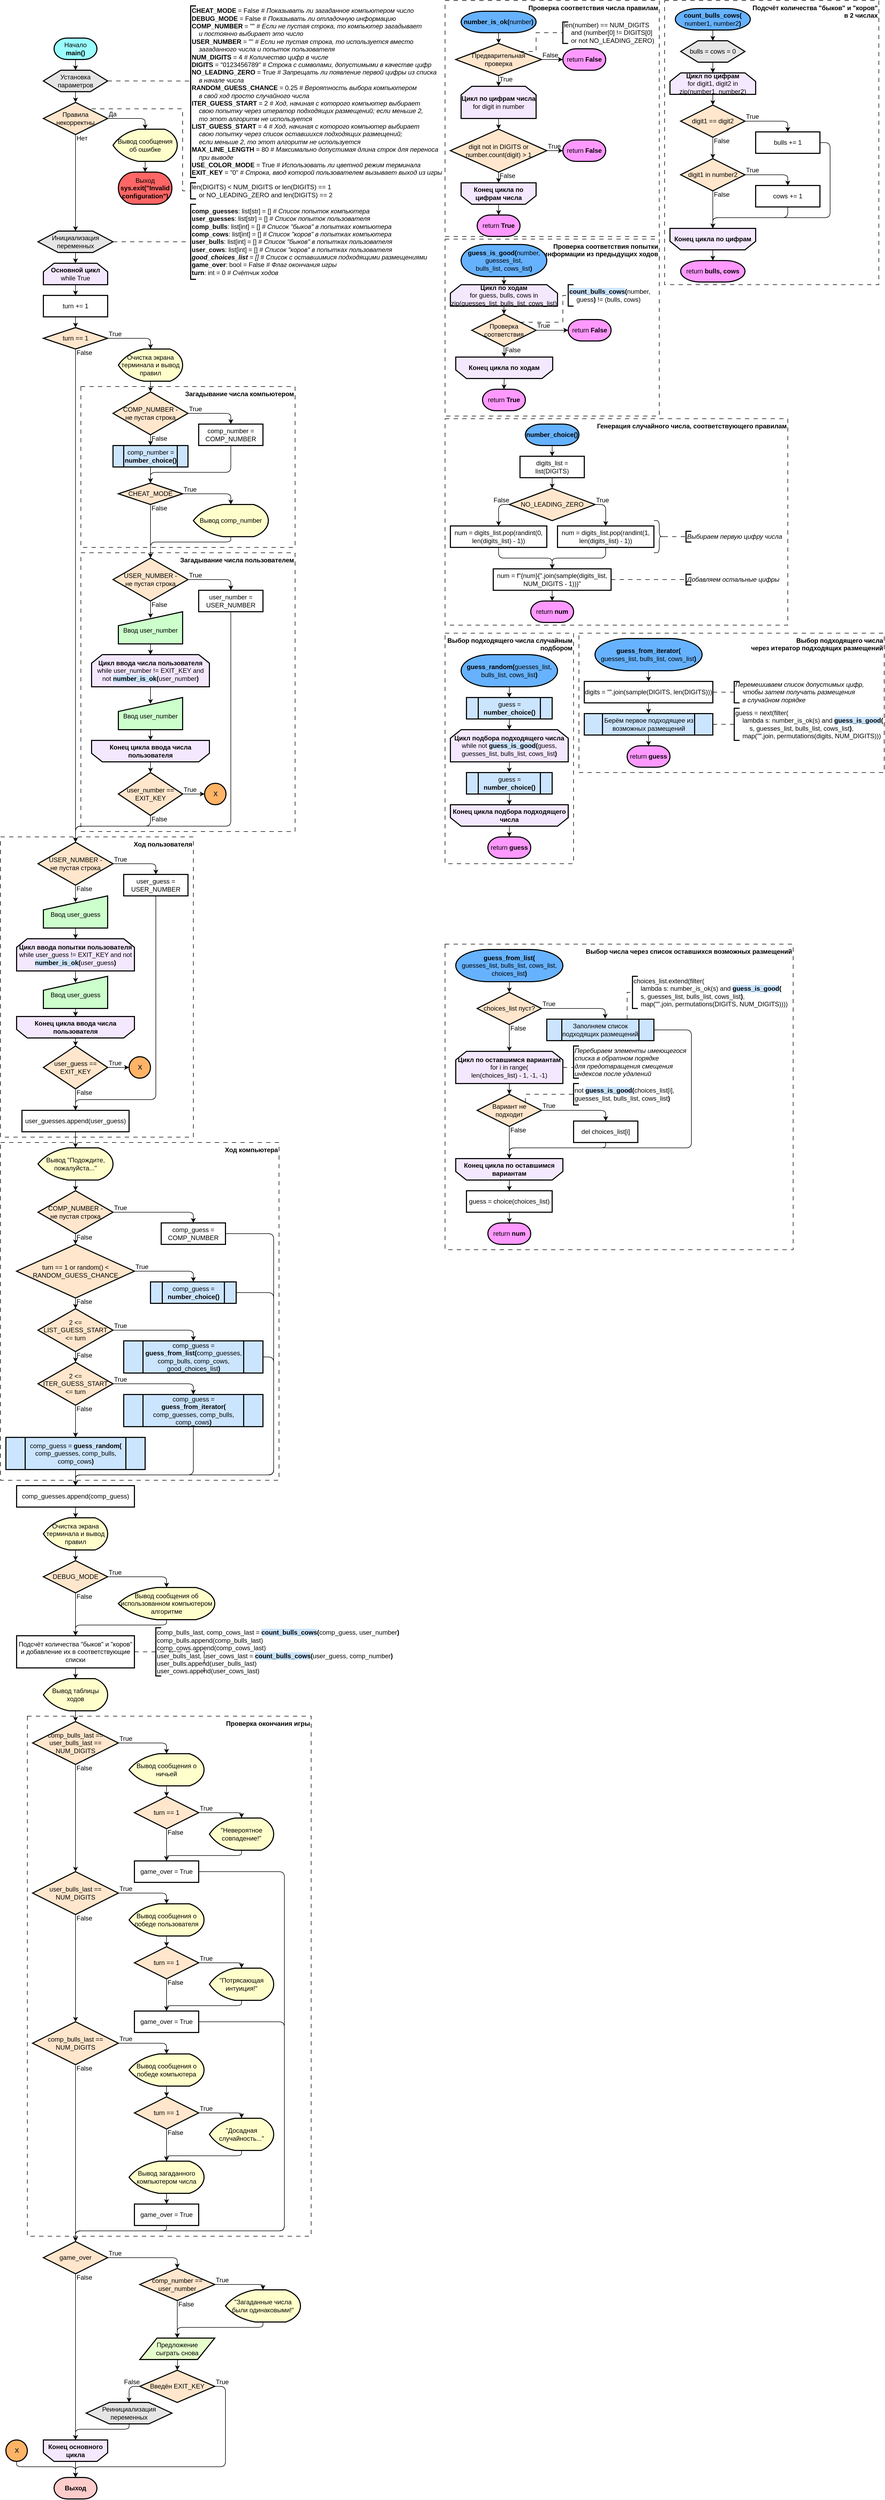 <mxfile version="24.5.3" type="device">
  <diagram name="Страница — 1" id="ZPjLWcdP4wXYT5eVfXNZ">
    <mxGraphModel dx="1420" dy="864" grid="1" gridSize="10" guides="1" tooltips="1" connect="1" arrows="1" fold="1" page="1" pageScale="1" pageWidth="827" pageHeight="1169" math="0" shadow="0">
      <root>
        <mxCell id="0" />
        <mxCell id="1" parent="0" />
        <mxCell id="nk3XwfYvJMLM333t_415-144" value="Выбор подходящего числа&lt;div&gt;через итератор подходящих размещений&lt;/div&gt;" style="rounded=0;whiteSpace=wrap;absoluteArcSize=1;arcSize=14;strokeWidth=1;fillColor=none;dashed=1;align=right;verticalAlign=top;dashPattern=8 8;labelBackgroundColor=none;fontSize=12;html=1;fontStyle=1" vertex="1" parent="1">
          <mxGeometry x="1080" y="1180" width="570" height="260" as="geometry" />
        </mxCell>
        <mxCell id="nk3XwfYvJMLM333t_415-142" value="Выбор числа через список оставшихся возможных размещений" style="rounded=0;whiteSpace=wrap;absoluteArcSize=1;arcSize=14;strokeWidth=1;fillColor=none;dashed=1;align=right;verticalAlign=top;dashPattern=8 8;labelBackgroundColor=none;fontSize=12;html=1;fontStyle=1" vertex="1" parent="1">
          <mxGeometry x="830" y="1760" width="650" height="570" as="geometry" />
        </mxCell>
        <mxCell id="nk3XwfYvJMLM333t_415-143" value="Выбор подходящего числа случайным подбором" style="rounded=0;whiteSpace=wrap;absoluteArcSize=1;arcSize=14;strokeWidth=1;fillColor=none;dashed=1;align=right;verticalAlign=top;dashPattern=8 8;labelBackgroundColor=none;fontSize=12;html=1;fontStyle=1" vertex="1" parent="1">
          <mxGeometry x="830" y="1180" width="240" height="430" as="geometry" />
        </mxCell>
        <mxCell id="l6-oM-2ZLuUmL7jtVN8_-146" value="Ход компьютера" style="rounded=0;whiteSpace=wrap;absoluteArcSize=1;arcSize=14;strokeWidth=1;fillColor=none;dashed=1;align=right;verticalAlign=top;dashPattern=8 8;fontSize=12;html=1;fontStyle=1" parent="1" vertex="1">
          <mxGeometry y="2130" width="520" height="630" as="geometry" />
        </mxCell>
        <mxCell id="JOZIRe-IsiZ8_lkxntsX-225" value="Проверка соответствия попытки&lt;div&gt;информации из предыдущих ходов&lt;/div&gt;" style="rounded=0;whiteSpace=wrap;absoluteArcSize=1;arcSize=14;strokeWidth=1;fillColor=none;dashed=1;align=right;verticalAlign=top;dashPattern=8 8;labelBackgroundColor=none;fontSize=12;html=1;fontStyle=1" parent="1" vertex="1">
          <mxGeometry x="830" y="445" width="400" height="330" as="geometry" />
        </mxCell>
        <mxCell id="JOZIRe-IsiZ8_lkxntsX-223" value="Подсчёт количества &quot;быков&quot; и &quot;коров&quot;&lt;div&gt;в 2 числах&lt;/div&gt;" style="rounded=0;whiteSpace=wrap;absoluteArcSize=1;arcSize=14;strokeWidth=1;fillColor=none;dashed=1;align=right;verticalAlign=top;dashPattern=8 8;labelBackgroundColor=none;fontSize=12;html=1;fontStyle=1" parent="1" vertex="1">
          <mxGeometry x="1240" width="400" height="530" as="geometry" />
        </mxCell>
        <mxCell id="JOZIRe-IsiZ8_lkxntsX-224" value="Генерация случайного числа, соответствующего правилам" style="rounded=0;whiteSpace=wrap;absoluteArcSize=1;arcSize=14;strokeWidth=1;fillColor=none;dashed=1;align=right;verticalAlign=top;dashPattern=8 8;labelBackgroundColor=none;fontSize=12;html=1;fontStyle=1" parent="1" vertex="1">
          <mxGeometry x="830" y="780" width="640" height="385" as="geometry" />
        </mxCell>
        <mxCell id="JOZIRe-IsiZ8_lkxntsX-222" value="Проверка соответствия числа правилам" style="rounded=0;whiteSpace=wrap;absoluteArcSize=1;arcSize=14;strokeWidth=1;fillColor=none;dashed=1;align=right;verticalAlign=top;dashPattern=8 8;labelBackgroundColor=none;fontSize=12;html=1;fontStyle=1" parent="1" vertex="1">
          <mxGeometry x="830" width="400" height="440" as="geometry" />
        </mxCell>
        <mxCell id="l6-oM-2ZLuUmL7jtVN8_-132" value="Ход пользователя" style="rounded=0;whiteSpace=wrap;absoluteArcSize=1;arcSize=14;strokeWidth=1;fillColor=none;dashed=1;align=right;verticalAlign=top;dashPattern=8 8;labelBackgroundColor=none;fontSize=12;html=1;fontStyle=1" parent="1" vertex="1">
          <mxGeometry y="1560" width="360" height="560" as="geometry" />
        </mxCell>
        <mxCell id="l6-oM-2ZLuUmL7jtVN8_-147" value="Проверка окончания игры" style="rounded=0;whiteSpace=wrap;absoluteArcSize=1;arcSize=14;strokeWidth=1;fillColor=none;dashed=1;align=right;verticalAlign=top;dashPattern=8 8;fontSize=12;html=1;fontStyle=1" parent="1" vertex="1">
          <mxGeometry x="50" y="3200" width="530" height="970" as="geometry" />
        </mxCell>
        <mxCell id="l6-oM-2ZLuUmL7jtVN8_-129" value="Загадывание числа пользователем" style="rounded=0;whiteSpace=wrap;absoluteArcSize=1;arcSize=14;strokeWidth=1;fillColor=none;dashed=1;align=right;verticalAlign=top;dashPattern=8 8;labelBackgroundColor=none;fontSize=12;html=1;fontStyle=1" parent="1" vertex="1">
          <mxGeometry x="150" y="1030" width="400" height="520" as="geometry" />
        </mxCell>
        <mxCell id="l6-oM-2ZLuUmL7jtVN8_-96" value="Загадывание числа компьютером" style="rounded=0;whiteSpace=wrap;absoluteArcSize=1;arcSize=14;strokeWidth=1;fillColor=none;dashed=1;align=right;verticalAlign=top;dashPattern=8 8;labelBackgroundColor=none;fontSize=12;html=1;fontStyle=1" parent="1" vertex="1">
          <mxGeometry x="150" y="720" width="400" height="300" as="geometry" />
        </mxCell>
        <mxCell id="QpORSHQRTYa0dO9zOxIa-23" value="" style="edgeStyle=orthogonalEdgeStyle;orthogonalLoop=1;jettySize=auto;exitX=0.5;exitY=1;exitDx=0;exitDy=0;exitPerimeter=0;entryX=0.5;entryY=0;entryDx=0;entryDy=0;labelBackgroundColor=none;fontColor=default;rounded=1;curved=0;flowAnimation=0;fontSize=12;html=1;" parent="1" source="QpORSHQRTYa0dO9zOxIa-12" target="QpORSHQRTYa0dO9zOxIa-14" edge="1">
          <mxGeometry relative="1" as="geometry" />
        </mxCell>
        <mxCell id="QpORSHQRTYa0dO9zOxIa-12" value="&lt;div&gt;Начало&lt;/div&gt;&lt;div&gt;&lt;b style=&quot;background-color: initial;&quot;&gt;main()&lt;/b&gt;&lt;/div&gt;" style="strokeWidth=2;shape=mxgraph.flowchart.terminator;whiteSpace=wrap;labelBackgroundColor=none;fillColor=#99FFFF;strokeColor=#000000;fontSize=12;fillStyle=auto;html=1;" parent="1" vertex="1">
          <mxGeometry x="100" y="70" width="80" height="40" as="geometry" />
        </mxCell>
        <mxCell id="QpORSHQRTYa0dO9zOxIa-14" value="Установка параметров" style="verticalLabelPosition=middle;verticalAlign=middle;shape=hexagon;perimeter=hexagonPerimeter2;arcSize=6;size=0.27;labelPosition=center;align=center;whiteSpace=wrap;strokeWidth=2;labelBackgroundColor=none;fontSize=12;strokeColor=#000000;fillColor=#E6E6E6;html=1;" parent="1" vertex="1">
          <mxGeometry x="80" y="130" width="120" height="40" as="geometry" />
        </mxCell>
        <mxCell id="QpORSHQRTYa0dO9zOxIa-34" value="" style="edgeStyle=orthogonalEdgeStyle;orthogonalLoop=1;jettySize=auto;exitX=0.5;exitY=1;exitDx=0;exitDy=0;entryX=0.5;entryY=0;entryDx=0;entryDy=0;labelBackgroundColor=none;fontColor=default;rounded=1;curved=0;flowAnimation=0;fontSize=12;html=1;" parent="1" source="l6-oM-2ZLuUmL7jtVN8_-92" target="QpORSHQRTYa0dO9zOxIa-26" edge="1">
          <mxGeometry relative="1" as="geometry">
            <mxPoint x="200" y="510" as="sourcePoint" />
          </mxGeometry>
        </mxCell>
        <mxCell id="QpORSHQRTYa0dO9zOxIa-26" value="turn += 1" style="rounded=0;whiteSpace=wrap;absoluteArcSize=1;arcSize=14;strokeWidth=2;labelBackgroundColor=none;fontSize=12;strokeColor=#000000;html=1;" parent="1" vertex="1">
          <mxGeometry x="80" y="550" width="120" height="40" as="geometry" />
        </mxCell>
        <mxCell id="QpORSHQRTYa0dO9zOxIa-27" value="turn == 1" style="strokeWidth=2;shape=mxgraph.flowchart.decision;whiteSpace=wrap;labelBackgroundColor=none;fillColor=#FFE6CC;strokeColor=#000000;fontSize=12;html=1;" parent="1" vertex="1">
          <mxGeometry x="80" y="610" width="120" height="40" as="geometry" />
        </mxCell>
        <mxCell id="QpORSHQRTYa0dO9zOxIa-28" value="&lt;div&gt;Очистка экрана терминала и в&lt;span style=&quot;background-color: initial;&quot;&gt;ывод правил&lt;/span&gt;&lt;/div&gt;" style="strokeWidth=2;shape=mxgraph.flowchart.display;whiteSpace=wrap;labelBackgroundColor=none;fillColor=#FFFFCC;strokeColor=#000000;fontSize=12;html=1;" parent="1" vertex="1">
          <mxGeometry x="220" y="650" width="120" height="60" as="geometry" />
        </mxCell>
        <mxCell id="QpORSHQRTYa0dO9zOxIa-39" value="" style="edgeStyle=orthogonalEdgeStyle;orthogonalLoop=1;jettySize=auto;labelBackgroundColor=none;fontColor=default;entryX=0.5;entryY=0;entryDx=0;entryDy=0;exitX=1;exitY=0.5;exitDx=0;exitDy=0;exitPerimeter=0;rounded=1;curved=0;flowAnimation=0;fontSize=12;html=1;" parent="1" source="QpORSHQRTYa0dO9zOxIa-29" target="QpORSHQRTYa0dO9zOxIa-31" edge="1">
          <mxGeometry relative="1" as="geometry">
            <mxPoint x="324" y="1385" as="sourcePoint" />
            <mxPoint x="34" y="1380" as="targetPoint" />
          </mxGeometry>
        </mxCell>
        <mxCell id="QpORSHQRTYa0dO9zOxIa-52" value="True" style="edgeLabel;align=left;verticalAlign=bottom;resizable=0;points=[];fontSize=12;labelBackgroundColor=none;html=1;" parent="QpORSHQRTYa0dO9zOxIa-39" vertex="1" connectable="0">
          <mxGeometry x="-1" relative="1" as="geometry">
            <mxPoint as="offset" />
          </mxGeometry>
        </mxCell>
        <mxCell id="QpORSHQRTYa0dO9zOxIa-29" value="COMP_NUMBER -&lt;br&gt;не пустая строка" style="strokeWidth=2;shape=mxgraph.flowchart.decision;whiteSpace=wrap;labelBackgroundColor=none;fontSize=12;fillColor=#FFE6CC;strokeColor=#000000;html=1;" parent="1" vertex="1">
          <mxGeometry x="210" y="730" width="140" height="80" as="geometry" />
        </mxCell>
        <mxCell id="QpORSHQRTYa0dO9zOxIa-56" value="" style="edgeStyle=orthogonalEdgeStyle;rounded=1;orthogonalLoop=1;jettySize=auto;exitX=0.5;exitY=1;exitDx=0;exitDy=0;entryX=0.5;entryY=0;entryDx=0;entryDy=0;entryPerimeter=0;curved=0;flowAnimation=0;fontSize=12;html=1;" parent="1" source="QpORSHQRTYa0dO9zOxIa-31" target="QpORSHQRTYa0dO9zOxIa-46" edge="1">
          <mxGeometry relative="1" as="geometry">
            <mxPoint x="205" y="1520" as="targetPoint" />
            <mxPoint x="430" y="830" as="sourcePoint" />
            <Array as="points">
              <mxPoint x="430" y="880" />
              <mxPoint x="280" y="880" />
            </Array>
          </mxGeometry>
        </mxCell>
        <mxCell id="QpORSHQRTYa0dO9zOxIa-31" value="comp_number = COMP_NUMBER" style="rounded=0;whiteSpace=wrap;absoluteArcSize=1;arcSize=14;strokeWidth=2;fontSize=12;html=1;" parent="1" vertex="1">
          <mxGeometry x="370" y="790" width="120" height="40" as="geometry" />
        </mxCell>
        <mxCell id="QpORSHQRTYa0dO9zOxIa-32" value="comp_number = &lt;b&gt;number_choice()&lt;/b&gt;" style="verticalLabelPosition=middle;verticalAlign=middle;shape=process;whiteSpace=wrap;rounded=0;size=0.14;arcSize=6;labelPosition=center;align=center;fillColor=#CCE5FF;strokeColor=#000000;strokeWidth=2;fontSize=12;html=1;" parent="1" vertex="1">
          <mxGeometry x="210" y="830" width="140" height="40" as="geometry" />
        </mxCell>
        <mxCell id="QpORSHQRTYa0dO9zOxIa-36" value="" style="edgeStyle=orthogonalEdgeStyle;orthogonalLoop=1;jettySize=auto;exitX=1;exitY=0.5;exitDx=0;exitDy=0;exitPerimeter=0;entryX=0.5;entryY=0;entryDx=0;entryDy=0;entryPerimeter=0;labelBackgroundColor=none;fontColor=default;rounded=1;curved=0;flowAnimation=0;fontSize=12;html=1;" parent="1" source="QpORSHQRTYa0dO9zOxIa-27" target="QpORSHQRTYa0dO9zOxIa-28" edge="1">
          <mxGeometry relative="1" as="geometry">
            <mxPoint x="190" y="630" as="sourcePoint" />
          </mxGeometry>
        </mxCell>
        <mxCell id="QpORSHQRTYa0dO9zOxIa-51" value="True" style="edgeLabel;align=left;verticalAlign=bottom;resizable=0;points=[];fontSize=12;labelBackgroundColor=none;html=1;" parent="QpORSHQRTYa0dO9zOxIa-36" vertex="1" connectable="0">
          <mxGeometry x="-1" relative="1" as="geometry">
            <mxPoint as="offset" />
          </mxGeometry>
        </mxCell>
        <mxCell id="QpORSHQRTYa0dO9zOxIa-37" value="" style="edgeStyle=orthogonalEdgeStyle;orthogonalLoop=1;jettySize=auto;exitX=0.5;exitY=1;exitDx=0;exitDy=0;exitPerimeter=0;entryX=0.5;entryY=0;entryDx=0;entryDy=0;entryPerimeter=0;labelBackgroundColor=none;fontColor=default;rounded=1;curved=0;flowAnimation=0;fontSize=12;html=1;" parent="1" source="QpORSHQRTYa0dO9zOxIa-28" target="QpORSHQRTYa0dO9zOxIa-29" edge="1">
          <mxGeometry relative="1" as="geometry" />
        </mxCell>
        <mxCell id="QpORSHQRTYa0dO9zOxIa-46" value="CHEAT_MODE" style="strokeWidth=2;shape=mxgraph.flowchart.decision;whiteSpace=wrap;fillColor=#FFE6CC;strokeColor=#000000;fontSize=12;html=1;" parent="1" vertex="1">
          <mxGeometry x="220" y="900" width="120" height="40" as="geometry" />
        </mxCell>
        <mxCell id="QpORSHQRTYa0dO9zOxIa-47" value="Вывод comp_number" style="strokeWidth=2;shape=mxgraph.flowchart.display;whiteSpace=wrap;labelBackgroundColor=none;fillColor=#FFFFCC;strokeColor=#000000;fontSize=12;html=1;" parent="1" vertex="1">
          <mxGeometry x="360" y="940" width="140" height="60" as="geometry" />
        </mxCell>
        <mxCell id="QpORSHQRTYa0dO9zOxIa-48" value="" style="edgeStyle=orthogonalEdgeStyle;orthogonalLoop=1;jettySize=auto;exitX=1;exitY=0.5;exitDx=0;exitDy=0;exitPerimeter=0;entryX=0.5;entryY=0;entryDx=0;entryDy=0;entryPerimeter=0;labelBackgroundColor=none;fontColor=default;rounded=1;curved=0;flowAnimation=0;fontSize=12;html=1;" parent="1" source="QpORSHQRTYa0dO9zOxIa-46" target="QpORSHQRTYa0dO9zOxIa-47" edge="1">
          <mxGeometry relative="1" as="geometry" />
        </mxCell>
        <mxCell id="QpORSHQRTYa0dO9zOxIa-53" value="True" style="edgeLabel;align=left;verticalAlign=bottom;resizable=0;points=[];fontSize=12;labelBackgroundColor=none;html=1;" parent="QpORSHQRTYa0dO9zOxIa-48" vertex="1" connectable="0">
          <mxGeometry x="-1" relative="1" as="geometry">
            <mxPoint as="offset" />
          </mxGeometry>
        </mxCell>
        <mxCell id="QpORSHQRTYa0dO9zOxIa-49" value="" style="edgeStyle=orthogonalEdgeStyle;rounded=1;orthogonalLoop=1;jettySize=auto;exitX=0.5;exitY=1;exitDx=0;exitDy=0;curved=0;flowAnimation=0;fontSize=12;entryX=0.5;entryY=0;entryDx=0;entryDy=0;entryPerimeter=0;html=1;" parent="1" source="QpORSHQRTYa0dO9zOxIa-32" target="QpORSHQRTYa0dO9zOxIa-46" edge="1">
          <mxGeometry relative="1" as="geometry">
            <mxPoint x="210" y="890" as="targetPoint" />
          </mxGeometry>
        </mxCell>
        <mxCell id="QpORSHQRTYa0dO9zOxIa-54" value="" style="edgeStyle=orthogonalEdgeStyle;orthogonalLoop=1;jettySize=auto;labelBackgroundColor=none;fontColor=default;exitX=0.5;exitY=1;exitDx=0;exitDy=0;exitPerimeter=0;entryX=0.5;entryY=0;entryDx=0;entryDy=0;entryPerimeter=0;rounded=1;curved=0;flowAnimation=0;fontSize=12;html=1;" parent="1" source="QpORSHQRTYa0dO9zOxIa-46" target="nk3XwfYvJMLM333t_415-5" edge="1">
          <mxGeometry relative="1" as="geometry">
            <mxPoint x="159" y="1710" as="sourcePoint" />
            <mxPoint x="279" y="1730" as="targetPoint" />
          </mxGeometry>
        </mxCell>
        <mxCell id="QpORSHQRTYa0dO9zOxIa-55" value="False" style="edgeLabel;align=left;verticalAlign=top;resizable=0;points=[];fontSize=12;labelBackgroundColor=none;html=1;" parent="QpORSHQRTYa0dO9zOxIa-54" vertex="1" connectable="0">
          <mxGeometry x="-1" relative="1" as="geometry">
            <mxPoint y="-7" as="offset" />
          </mxGeometry>
        </mxCell>
        <mxCell id="QpORSHQRTYa0dO9zOxIa-57" value="" style="edgeStyle=orthogonalEdgeStyle;orthogonalLoop=1;jettySize=auto;labelBackgroundColor=none;fontColor=default;exitX=0.5;exitY=1;exitDx=0;exitDy=0;exitPerimeter=0;entryX=0.5;entryY=0;entryDx=0;entryDy=0;entryPerimeter=0;rounded=1;curved=0;flowAnimation=0;fontSize=12;html=1;" parent="1" source="QpORSHQRTYa0dO9zOxIa-27" target="nk3XwfYvJMLM333t_415-19" edge="1">
          <mxGeometry relative="1" as="geometry">
            <mxPoint x="169" y="650" as="sourcePoint" />
            <mxPoint x="39" y="1490" as="targetPoint" />
          </mxGeometry>
        </mxCell>
        <mxCell id="QpORSHQRTYa0dO9zOxIa-58" value="False" style="edgeLabel;align=left;verticalAlign=top;resizable=0;points=[];fontSize=12;spacing=2;labelBackgroundColor=none;html=1;" parent="QpORSHQRTYa0dO9zOxIa-57" vertex="1" connectable="0">
          <mxGeometry x="-1" relative="1" as="geometry">
            <mxPoint y="-7" as="offset" />
          </mxGeometry>
        </mxCell>
        <mxCell id="QpORSHQRTYa0dO9zOxIa-59" value="" style="edgeStyle=orthogonalEdgeStyle;rounded=1;orthogonalLoop=1;jettySize=auto;exitX=0.5;exitY=1;exitDx=0;exitDy=0;exitPerimeter=0;curved=0;flowAnimation=0;fontSize=12;entryX=0.5;entryY=0;entryDx=0;entryDy=0;entryPerimeter=0;html=1;" parent="1" source="QpORSHQRTYa0dO9zOxIa-47" target="nk3XwfYvJMLM333t_415-5" edge="1">
          <mxGeometry relative="1" as="geometry">
            <mxPoint x="279" y="1090" as="targetPoint" />
            <mxPoint x="459" y="1130" as="sourcePoint" />
            <Array as="points">
              <mxPoint x="430" y="1010" />
              <mxPoint x="280" y="1010" />
            </Array>
          </mxGeometry>
        </mxCell>
        <mxCell id="QpORSHQRTYa0dO9zOxIa-60" value="Ввод user_number" style="strokeWidth=2;shape=manualInput;whiteSpace=wrap;rounded=0;size=26;arcSize=11;fillColor=#CCFFCC;strokeColor=#000000;spacingTop=10;fontSize=12;html=1;" parent="1" vertex="1">
          <mxGeometry x="220" y="1140" width="120" height="60" as="geometry" />
        </mxCell>
        <mxCell id="QpORSHQRTYa0dO9zOxIa-74" value="Ввод user_number" style="strokeWidth=2;shape=manualInput;whiteSpace=wrap;rounded=0;size=26;arcSize=11;fillColor=#CCFFCC;strokeColor=#000000;spacingTop=10;fontSize=12;html=1;" parent="1" vertex="1">
          <mxGeometry x="220" y="1300" width="120" height="60" as="geometry" />
        </mxCell>
        <mxCell id="QpORSHQRTYa0dO9zOxIa-75" value="user_number == EXIT_KEY" style="strokeWidth=2;shape=mxgraph.flowchart.decision;whiteSpace=wrap;labelBackgroundColor=none;fillColor=#FFE6CC;strokeColor=#000000;fontSize=12;html=1;" parent="1" vertex="1">
          <mxGeometry x="220" y="1440" width="120" height="80" as="geometry" />
        </mxCell>
        <mxCell id="QpORSHQRTYa0dO9zOxIa-76" value="" style="edgeStyle=orthogonalEdgeStyle;orthogonalLoop=1;jettySize=auto;exitX=1;exitY=0.5;exitDx=0;exitDy=0;exitPerimeter=0;labelBackgroundColor=none;fontColor=default;rounded=1;curved=0;flowAnimation=0;fontSize=12;entryX=0;entryY=0.5;entryDx=0;entryDy=0;entryPerimeter=0;html=1;" parent="1" source="QpORSHQRTYa0dO9zOxIa-75" target="dtc5sstX1tl3P8UYNjgF-51" edge="1">
          <mxGeometry relative="1" as="geometry">
            <mxPoint x="-160" y="4230" as="targetPoint" />
          </mxGeometry>
        </mxCell>
        <mxCell id="QpORSHQRTYa0dO9zOxIa-77" value="True" style="edgeLabel;align=left;verticalAlign=bottom;resizable=0;points=[];fontSize=12;labelBackgroundColor=none;html=1;" parent="QpORSHQRTYa0dO9zOxIa-76" vertex="1" connectable="0">
          <mxGeometry x="-1" relative="1" as="geometry">
            <mxPoint as="offset" />
          </mxGeometry>
        </mxCell>
        <mxCell id="QpORSHQRTYa0dO9zOxIa-85" value="Ввод user_guess" style="strokeWidth=2;shape=manualInput;whiteSpace=wrap;rounded=0;size=26;arcSize=11;fillColor=#CCFFCC;strokeColor=#000000;spacingTop=10;fontSize=12;html=1;" parent="1" vertex="1">
          <mxGeometry x="80" y="1670" width="120" height="60" as="geometry" />
        </mxCell>
        <mxCell id="QpORSHQRTYa0dO9zOxIa-89" value="" style="edgeStyle=orthogonalEdgeStyle;orthogonalLoop=1;jettySize=auto;labelBackgroundColor=none;fontColor=default;exitX=0.5;exitY=1;exitDx=0;exitDy=0;rounded=1;curved=0;flowAnimation=0;fontSize=12;entryX=0.5;entryY=0;entryDx=0;entryDy=0;html=1;" parent="1" source="QpORSHQRTYa0dO9zOxIa-85" target="l6-oM-2ZLuUmL7jtVN8_-130" edge="1">
          <mxGeometry relative="1" as="geometry">
            <mxPoint x="235" y="1985" as="sourcePoint" />
            <mxPoint x="140" y="1750" as="targetPoint" />
          </mxGeometry>
        </mxCell>
        <mxCell id="QpORSHQRTYa0dO9zOxIa-93" value="" style="edgeStyle=orthogonalEdgeStyle;rounded=1;orthogonalLoop=1;jettySize=auto;exitX=0.5;exitY=1;exitDx=0;exitDy=0;entryX=0.5;entryY=0.2;entryDx=0;entryDy=0;entryPerimeter=0;curved=0;flowAnimation=0;fontSize=12;html=1;" parent="1" source="l6-oM-2ZLuUmL7jtVN8_-130" target="QpORSHQRTYa0dO9zOxIa-95" edge="1">
          <mxGeometry relative="1" as="geometry">
            <mxPoint x="260" y="1790" as="sourcePoint" />
          </mxGeometry>
        </mxCell>
        <mxCell id="QpORSHQRTYa0dO9zOxIa-95" value="Ввод user_guess" style="strokeWidth=2;shape=manualInput;whiteSpace=wrap;rounded=0;size=26;arcSize=11;fillColor=#CCFFCC;strokeColor=#000000;spacingTop=10;fontSize=12;html=1;" parent="1" vertex="1">
          <mxGeometry x="80" y="1820" width="120" height="60" as="geometry" />
        </mxCell>
        <mxCell id="QpORSHQRTYa0dO9zOxIa-101" value="" style="edgeStyle=orthogonalEdgeStyle;rounded=1;orthogonalLoop=1;jettySize=auto;exitX=0.5;exitY=1;exitDx=0;exitDy=0;entryX=0.5;entryY=0;entryDx=0;entryDy=0;curved=0;flowAnimation=0;fontSize=12;html=1;" parent="1" source="QpORSHQRTYa0dO9zOxIa-95" target="l6-oM-2ZLuUmL7jtVN8_-131" edge="1">
          <mxGeometry relative="1" as="geometry">
            <mxPoint x="260" y="1920" as="targetPoint" />
          </mxGeometry>
        </mxCell>
        <mxCell id="QpORSHQRTYa0dO9zOxIa-106" value="" style="edgeStyle=orthogonalEdgeStyle;rounded=1;orthogonalLoop=1;jettySize=auto;exitX=0.5;exitY=1;exitDx=0;exitDy=0;entryX=0.5;entryY=0;entryDx=0;entryDy=0;entryPerimeter=0;curved=0;flowAnimation=0;fontSize=12;html=1;" parent="1" source="l6-oM-2ZLuUmL7jtVN8_-131" target="QpORSHQRTYa0dO9zOxIa-112" edge="1">
          <mxGeometry relative="1" as="geometry">
            <mxPoint x="140" y="1950" as="sourcePoint" />
          </mxGeometry>
        </mxCell>
        <mxCell id="QpORSHQRTYa0dO9zOxIa-108" value="" style="edgeStyle=orthogonalEdgeStyle;rounded=1;orthogonalLoop=1;jettySize=auto;exitX=0.5;exitY=1;exitDx=0;exitDy=0;curved=0;flowAnimation=0;fontSize=12;html=1;" parent="1" source="QpORSHQRTYa0dO9zOxIa-105" target="nk3XwfYvJMLM333t_415-71" edge="1">
          <mxGeometry relative="1" as="geometry">
            <mxPoint x="145" y="2455" as="targetPoint" />
          </mxGeometry>
        </mxCell>
        <mxCell id="QpORSHQRTYa0dO9zOxIa-105" value="user_guesses.append(user_guess)" style="rounded=0;whiteSpace=wrap;absoluteArcSize=1;arcSize=14;strokeWidth=2;fontSize=12;html=1;" parent="1" vertex="1">
          <mxGeometry x="40" y="2070" width="200" height="40" as="geometry" />
        </mxCell>
        <mxCell id="QpORSHQRTYa0dO9zOxIa-109" value="" style="edgeStyle=orthogonalEdgeStyle;rounded=1;orthogonalLoop=1;jettySize=auto;exitX=0.5;exitY=1;exitDx=0;exitDy=0;curved=0;flowAnimation=0;fontSize=12;html=1;" parent="1" source="QpORSHQRTYa0dO9zOxIa-60" edge="1">
          <mxGeometry relative="1" as="geometry">
            <mxPoint x="280" y="1220" as="targetPoint" />
          </mxGeometry>
        </mxCell>
        <mxCell id="QpORSHQRTYa0dO9zOxIa-112" value="user_guess == EXIT_KEY" style="strokeWidth=2;shape=mxgraph.flowchart.decision;whiteSpace=wrap;labelBackgroundColor=none;fillColor=#FFE6CC;strokeColor=#000000;fontSize=12;html=1;" parent="1" vertex="1">
          <mxGeometry x="80" y="1950" width="120" height="80" as="geometry" />
        </mxCell>
        <mxCell id="QpORSHQRTYa0dO9zOxIa-113" value="" style="edgeStyle=orthogonalEdgeStyle;orthogonalLoop=1;jettySize=auto;exitX=1;exitY=0.5;exitDx=0;exitDy=0;exitPerimeter=0;labelBackgroundColor=none;fontColor=default;rounded=1;curved=0;flowAnimation=0;fontSize=12;entryX=0;entryY=0.5;entryDx=0;entryDy=0;entryPerimeter=0;html=1;" parent="1" source="QpORSHQRTYa0dO9zOxIa-112" target="dtc5sstX1tl3P8UYNjgF-62" edge="1">
          <mxGeometry relative="1" as="geometry">
            <mxPoint x="730" y="1990" as="targetPoint" />
          </mxGeometry>
        </mxCell>
        <mxCell id="QpORSHQRTYa0dO9zOxIa-114" value="True" style="edgeLabel;align=left;verticalAlign=bottom;resizable=0;points=[];fontSize=12;labelBackgroundColor=none;html=1;" parent="QpORSHQRTYa0dO9zOxIa-113" vertex="1" connectable="0">
          <mxGeometry x="-1" relative="1" as="geometry">
            <mxPoint as="offset" />
          </mxGeometry>
        </mxCell>
        <mxCell id="QpORSHQRTYa0dO9zOxIa-115" value="" style="edgeStyle=orthogonalEdgeStyle;orthogonalLoop=1;jettySize=auto;labelBackgroundColor=none;fontColor=default;exitX=0.5;exitY=1;exitDx=0;exitDy=0;exitPerimeter=0;entryX=0.5;entryY=0;entryDx=0;entryDy=0;rounded=1;curved=0;flowAnimation=0;fontSize=12;html=1;" parent="1" source="QpORSHQRTYa0dO9zOxIa-112" target="QpORSHQRTYa0dO9zOxIa-105" edge="1">
          <mxGeometry relative="1" as="geometry">
            <mxPoint x="420" y="2405" as="sourcePoint" />
            <mxPoint x="35" y="2375" as="targetPoint" />
          </mxGeometry>
        </mxCell>
        <mxCell id="QpORSHQRTYa0dO9zOxIa-116" value="False" style="edgeLabel;align=left;verticalAlign=top;resizable=0;points=[];fontSize=12;labelBackgroundColor=none;html=1;" parent="QpORSHQRTYa0dO9zOxIa-115" vertex="1" connectable="0">
          <mxGeometry x="-1" relative="1" as="geometry">
            <mxPoint y="-7" as="offset" />
          </mxGeometry>
        </mxCell>
        <mxCell id="QpORSHQRTYa0dO9zOxIa-117" value="&lt;b&gt;Выход&lt;/b&gt;" style="strokeWidth=2;shape=mxgraph.flowchart.terminator;whiteSpace=wrap;labelBackgroundColor=none;fillColor=#FFCCCC;strokeColor=#000000;fontSize=12;html=1;" parent="1" vertex="1">
          <mxGeometry x="100" y="4620" width="80" height="40" as="geometry" />
        </mxCell>
        <mxCell id="QpORSHQRTYa0dO9zOxIa-120" value="" style="edgeStyle=orthogonalEdgeStyle;rounded=1;orthogonalLoop=1;jettySize=auto;exitX=0.5;exitY=1;exitDx=0;exitDy=0;entryX=0.5;entryY=0;entryDx=0;entryDy=0;curved=0;flowAnimation=0;fontSize=12;html=1;" parent="1" source="QpORSHQRTYa0dO9zOxIa-74" target="l6-oM-2ZLuUmL7jtVN8_-128" edge="1">
          <mxGeometry relative="1" as="geometry">
            <mxPoint x="400" y="1380" as="targetPoint" />
          </mxGeometry>
        </mxCell>
        <mxCell id="adLgrtj3pPK5gtZ34FL5-11" value="" style="edgeStyle=orthogonalEdgeStyle;rounded=1;orthogonalLoop=1;jettySize=auto;exitX=0.5;exitY=1;exitDx=0;exitDy=0;entryX=0.5;entryY=0;entryDx=0;entryDy=0;entryPerimeter=0;fontFamily=Helvetica;fontSize=12;fontColor=default;curved=0;html=1;" parent="1" source="QpORSHQRTYa0dO9zOxIa-26" target="QpORSHQRTYa0dO9zOxIa-27" edge="1">
          <mxGeometry relative="1" as="geometry" />
        </mxCell>
        <mxCell id="adLgrtj3pPK5gtZ34FL5-13" value="" style="edgeStyle=orthogonalEdgeStyle;rounded=1;orthogonalLoop=1;jettySize=auto;exitX=0.5;exitY=1;exitDx=0;exitDy=0;entryX=0.5;entryY=0;entryDx=0;entryDy=0;entryPerimeter=0;fontFamily=Helvetica;fontSize=12;fontColor=default;curved=0;labelBackgroundColor=none;html=1;" parent="1" source="QpORSHQRTYa0dO9zOxIa-14" target="adLgrtj3pPK5gtZ34FL5-27" edge="1">
          <mxGeometry relative="1" as="geometry" />
        </mxCell>
        <mxCell id="adLgrtj3pPK5gtZ34FL5-14" value="COMP_NUMBER -&lt;br&gt;не пустая строка" style="strokeWidth=2;shape=mxgraph.flowchart.decision;whiteSpace=wrap;labelBackgroundColor=none;fontSize=12;fillColor=#FFE6CC;strokeColor=#000000;html=1;" parent="1" vertex="1">
          <mxGeometry x="70" y="2220" width="140" height="80" as="geometry" />
        </mxCell>
        <mxCell id="adLgrtj3pPK5gtZ34FL5-17" value="" style="edgeStyle=orthogonalEdgeStyle;orthogonalLoop=1;jettySize=auto;labelBackgroundColor=none;fontColor=default;entryX=0.5;entryY=0;entryDx=0;entryDy=0;exitX=1;exitY=0.5;exitDx=0;exitDy=0;exitPerimeter=0;rounded=1;curved=0;flowAnimation=0;fontSize=12;html=1;" parent="1" source="adLgrtj3pPK5gtZ34FL5-14" target="adLgrtj3pPK5gtZ34FL5-20" edge="1">
          <mxGeometry relative="1" as="geometry">
            <mxPoint x="364" y="3295" as="sourcePoint" />
            <mxPoint x="429" y="2700" as="targetPoint" />
          </mxGeometry>
        </mxCell>
        <mxCell id="adLgrtj3pPK5gtZ34FL5-18" value="True" style="edgeLabel;align=left;verticalAlign=bottom;resizable=0;points=[];fontSize=12;labelBackgroundColor=none;html=1;" parent="adLgrtj3pPK5gtZ34FL5-17" vertex="1" connectable="0">
          <mxGeometry x="-1" relative="1" as="geometry">
            <mxPoint as="offset" />
          </mxGeometry>
        </mxCell>
        <mxCell id="9pMxAvNoSK3F6YS15ewJ-14" value="" style="edgeStyle=orthogonalEdgeStyle;rounded=1;orthogonalLoop=1;jettySize=auto;exitX=1;exitY=0.5;exitDx=0;exitDy=0;curved=0;fontSize=12;html=1;entryX=0.5;entryY=0;entryDx=0;entryDy=0;" parent="1" source="adLgrtj3pPK5gtZ34FL5-20" target="l6-oM-2ZLuUmL7jtVN8_-1" edge="1">
          <mxGeometry relative="1" as="geometry">
            <mxPoint x="650" y="2360" as="targetPoint" />
            <Array as="points">
              <mxPoint x="510" y="2300" />
              <mxPoint x="510" y="2750" />
              <mxPoint x="140" y="2750" />
            </Array>
          </mxGeometry>
        </mxCell>
        <mxCell id="adLgrtj3pPK5gtZ34FL5-20" value="comp_guess = COMP_NUMBER" style="rounded=0;whiteSpace=wrap;absoluteArcSize=1;arcSize=14;strokeWidth=2;fontSize=12;html=1;" parent="1" vertex="1">
          <mxGeometry x="300" y="2280" width="120" height="40" as="geometry" />
        </mxCell>
        <mxCell id="adLgrtj3pPK5gtZ34FL5-21" value="comp_guess = &lt;b&gt;number_choice()&lt;/b&gt;" style="verticalLabelPosition=middle;verticalAlign=middle;shape=process;whiteSpace=wrap;rounded=0;size=0.14;arcSize=6;labelPosition=center;align=center;fillColor=#CCE5FF;strokeColor=#000000;strokeWidth=2;fontSize=12;html=1;" parent="1" vertex="1">
          <mxGeometry x="280" y="2390" width="160" height="40" as="geometry" />
        </mxCell>
        <mxCell id="adLgrtj3pPK5gtZ34FL5-22" value="" style="edgeStyle=orthogonalEdgeStyle;rounded=1;orthogonalLoop=1;jettySize=auto;exitX=1;exitY=0.5;exitDx=0;exitDy=0;curved=0;flowAnimation=0;fontSize=12;html=1;entryX=0.5;entryY=0;entryDx=0;entryDy=0;" parent="1" source="adLgrtj3pPK5gtZ34FL5-21" target="l6-oM-2ZLuUmL7jtVN8_-1" edge="1">
          <mxGeometry relative="1" as="geometry">
            <mxPoint x="650" y="2470" as="targetPoint" />
            <Array as="points">
              <mxPoint x="510" y="2410" />
              <mxPoint x="510" y="2750" />
              <mxPoint x="140" y="2750" />
            </Array>
          </mxGeometry>
        </mxCell>
        <mxCell id="adLgrtj3pPK5gtZ34FL5-27" value="Правила некорректны" style="strokeWidth=2;shape=mxgraph.flowchart.decision;whiteSpace=wrap;fillColor=#FFE6CC;strokeColor=#000000;fontSize=12;html=1;" parent="1" vertex="1">
          <mxGeometry x="80" y="190" width="120" height="60" as="geometry" />
        </mxCell>
        <mxCell id="adLgrtj3pPK5gtZ34FL5-28" value="Вывод сообщения об ошибке" style="strokeWidth=2;shape=mxgraph.flowchart.display;whiteSpace=wrap;labelBackgroundColor=none;fillColor=#FFFFCC;strokeColor=#000000;fontSize=12;html=1;" parent="1" vertex="1">
          <mxGeometry x="210" y="240" width="120" height="60" as="geometry" />
        </mxCell>
        <mxCell id="adLgrtj3pPK5gtZ34FL5-29" value="" style="edgeStyle=orthogonalEdgeStyle;orthogonalLoop=1;jettySize=auto;exitX=1;exitY=0.5;exitDx=0;exitDy=0;exitPerimeter=0;entryX=0.5;entryY=0;entryDx=0;entryDy=0;entryPerimeter=0;labelBackgroundColor=none;fontColor=default;rounded=1;curved=0;flowAnimation=0;fontSize=12;html=1;" parent="1" source="adLgrtj3pPK5gtZ34FL5-27" target="adLgrtj3pPK5gtZ34FL5-28" edge="1">
          <mxGeometry relative="1" as="geometry" />
        </mxCell>
        <mxCell id="adLgrtj3pPK5gtZ34FL5-30" value="Да" style="edgeLabel;align=left;verticalAlign=bottom;resizable=0;points=[];fontSize=12;labelBackgroundColor=none;html=1;" parent="adLgrtj3pPK5gtZ34FL5-29" vertex="1" connectable="0">
          <mxGeometry x="-1" relative="1" as="geometry">
            <mxPoint as="offset" />
          </mxGeometry>
        </mxCell>
        <mxCell id="adLgrtj3pPK5gtZ34FL5-31" value="" style="edgeStyle=orthogonalEdgeStyle;orthogonalLoop=1;jettySize=auto;labelBackgroundColor=none;fontColor=default;exitX=0.5;exitY=1;exitDx=0;exitDy=0;exitPerimeter=0;entryX=0.5;entryY=0;entryDx=0;entryDy=0;rounded=1;curved=0;flowAnimation=0;fontSize=12;html=1;" parent="1" source="adLgrtj3pPK5gtZ34FL5-27" target="9pMxAvNoSK3F6YS15ewJ-4" edge="1">
          <mxGeometry relative="1" as="geometry">
            <mxPoint x="20" y="900" as="sourcePoint" />
            <mxPoint x="140" y="350" as="targetPoint" />
          </mxGeometry>
        </mxCell>
        <mxCell id="adLgrtj3pPK5gtZ34FL5-32" value="Нет" style="edgeLabel;align=left;verticalAlign=top;resizable=0;points=[];fontSize=12;labelBackgroundColor=none;html=1;" parent="adLgrtj3pPK5gtZ34FL5-31" vertex="1" connectable="0">
          <mxGeometry x="-1" relative="1" as="geometry">
            <mxPoint y="-7" as="offset" />
          </mxGeometry>
        </mxCell>
        <mxCell id="adLgrtj3pPK5gtZ34FL5-35" value="Выход&lt;br&gt;&lt;b&gt;sys.exit(&quot;Invalid configuration&quot;)&lt;/b&gt;" style="strokeWidth=2;shape=mxgraph.flowchart.terminator;whiteSpace=wrap;labelBackgroundColor=none;fillColor=#FF6666;strokeColor=#000000;fontSize=12;html=1;" parent="1" vertex="1">
          <mxGeometry x="220" y="320" width="100" height="60" as="geometry" />
        </mxCell>
        <mxCell id="9pMxAvNoSK3F6YS15ewJ-1" value="" style="edgeStyle=orthogonalEdgeStyle;rounded=1;orthogonalLoop=1;jettySize=auto;exitX=0.5;exitY=1;exitDx=0;exitDy=0;exitPerimeter=0;entryX=0.5;entryY=0;entryDx=0;entryDy=0;entryPerimeter=0;curved=0;fontSize=12;labelBackgroundColor=none;html=1;" parent="1" source="adLgrtj3pPK5gtZ34FL5-28" target="adLgrtj3pPK5gtZ34FL5-35" edge="1">
          <mxGeometry relative="1" as="geometry" />
        </mxCell>
        <mxCell id="9pMxAvNoSK3F6YS15ewJ-4" value="Инициализация переменных" style="verticalLabelPosition=middle;verticalAlign=middle;shape=hexagon;perimeter=hexagonPerimeter2;arcSize=6;size=0.27;labelPosition=center;align=center;whiteSpace=wrap;strokeWidth=2;labelBackgroundColor=none;fontSize=12;fillColor=#E6E6E6;html=1;" parent="1" vertex="1">
          <mxGeometry x="70" y="430" width="140" height="40" as="geometry" />
        </mxCell>
        <mxCell id="9pMxAvNoSK3F6YS15ewJ-16" value="" style="edgeStyle=orthogonalEdgeStyle;rounded=0;orthogonalLoop=1;jettySize=auto;exitX=1;exitY=0.5;exitDx=0;exitDy=0;entryX=0;entryY=0.438;entryDx=0;entryDy=0;entryPerimeter=0;dashed=1;endArrow=none;endFill=0;dashPattern=8 8;fontSize=12;html=1;" parent="1" source="QpORSHQRTYa0dO9zOxIa-14" target="9pMxAvNoSK3F6YS15ewJ-19" edge="1">
          <mxGeometry relative="1" as="geometry" />
        </mxCell>
        <mxCell id="9pMxAvNoSK3F6YS15ewJ-18" value="" style="edgeStyle=orthogonalEdgeStyle;rounded=0;orthogonalLoop=1;jettySize=auto;exitX=1;exitY=0.5;exitDx=0;exitDy=0;entryX=0;entryY=0.5;entryDx=0;entryDy=0;entryPerimeter=0;endArrow=none;endFill=0;dashed=1;dashPattern=8 8;fontSize=12;html=1;" parent="1" source="9pMxAvNoSK3F6YS15ewJ-4" target="9pMxAvNoSK3F6YS15ewJ-20" edge="1">
          <mxGeometry relative="1" as="geometry" />
        </mxCell>
        <mxCell id="9pMxAvNoSK3F6YS15ewJ-19" value="&lt;b&gt;CHEAT_MODE&lt;/b&gt; = False&lt;i&gt; # Показывать ли загаданное компьютером число&lt;/i&gt;&lt;div&gt;&lt;b&gt;DEBUG_MODE&lt;/b&gt;&amp;nbsp;= False&lt;i&gt;&amp;nbsp;#&amp;nbsp;&lt;/i&gt;&lt;i&gt;Показывать ли отладочную информацию&lt;br&gt;&lt;/i&gt;&lt;b&gt;COMP_NUMBER&lt;/b&gt; = &quot;&quot;&lt;i&gt; # Если не пустая строка, то компьютер загадывает&lt;br&gt;&amp;nbsp;&amp;nbsp;&amp;nbsp;&amp;nbsp;и постоянно выбирает это число&lt;/i&gt;&lt;/div&gt;&lt;div&gt;&lt;b&gt;USER_NUMBER&lt;/b&gt;&amp;nbsp;= &quot;&quot;&lt;i&gt;&amp;nbsp;#&amp;nbsp;&lt;/i&gt;&lt;i&gt;Если не пустая строка, то используется вместо&lt;/i&gt;&lt;/div&gt;&lt;div&gt;&lt;i style=&quot;background-color: initial;&quot;&gt;&amp;nbsp; &amp;nbsp;&amp;nbsp;&lt;/i&gt;&lt;i&gt;загаданного числа и попыток пользователя&lt;br&gt;&lt;/i&gt;&lt;b&gt;NUM_DIGITS&lt;/b&gt; = 4&lt;i&gt; # Количество цифр в числе&lt;/i&gt;&lt;br&gt;&lt;b&gt;DIGITS&lt;/b&gt; = &quot;0123456789&quot;&lt;i&gt; #&amp;nbsp;Строка с символами, допустимыми в качестве цифр&lt;/i&gt;&lt;br&gt;&lt;b&gt;NO_LEADING_ZERO&lt;/b&gt; = True&lt;i&gt; #&amp;nbsp;Запрещать ли появление первой цифры из списка&lt;br&gt;&amp;nbsp;&amp;nbsp;&amp;nbsp;&amp;nbsp;в начале числа&lt;/i&gt;&lt;br&gt;&lt;b&gt;RANDOM_GUESS_CHANCE&lt;/b&gt; = 0.25&lt;i&gt; # Вероятность выбора компьютером&lt;/i&gt;&lt;/div&gt;&lt;div&gt;&lt;i&gt;&amp;nbsp; &amp;nbsp; в свой&amp;nbsp;ход просто случайного числа&lt;/i&gt;&lt;/div&gt;&lt;div&gt;&lt;span style=&quot;background-color: initial;&quot;&gt;&lt;b&gt;ITER_GUESS_START&lt;/b&gt; = 2&lt;/span&gt;&lt;i&gt;&amp;nbsp;#&amp;nbsp;&lt;/i&gt;&lt;span style=&quot;background-color: initial;&quot;&gt;&lt;i&gt;Ход, начиная с которого компьютер выбирает&lt;/i&gt;&lt;/span&gt;&lt;/div&gt;&lt;div&gt;&lt;i style=&quot;background-color: initial;&quot;&gt;&amp;nbsp; &amp;nbsp;&lt;/i&gt;&lt;span style=&quot;background-color: initial;&quot;&gt;&lt;i&gt;&amp;nbsp;свою попытку через итератор&lt;/i&gt;&lt;/span&gt;&lt;i style=&quot;background-color: initial;&quot;&gt;&amp;nbsp;подходящих размещений; если меньше 2,&lt;/i&gt;&lt;/div&gt;&lt;div&gt;&lt;i style=&quot;background-color: initial;&quot;&gt;&amp;nbsp; &amp;nbsp;&lt;/i&gt;&lt;i style=&quot;background-color: initial;&quot;&gt;&amp;nbsp;то этот алгоритм не используется&lt;/i&gt;&lt;/div&gt;&lt;div&gt;&lt;span style=&quot;background-color: initial;&quot;&gt;&lt;b&gt;LIST_GUESS_START&lt;/b&gt; = 4&lt;/span&gt;&lt;i&gt;&amp;nbsp;#&amp;nbsp;&lt;/i&gt;&lt;i style=&quot;background-color: initial;&quot;&gt;Ход, начиная с которого компьютер выбирает&lt;/i&gt;&lt;div&gt;&lt;i style=&quot;background-color: initial;&quot;&gt;&amp;nbsp; &amp;nbsp;&lt;/i&gt;&lt;span style=&quot;background-color: initial;&quot;&gt;&lt;i&gt;&amp;nbsp;свою попытку через&amp;nbsp;&lt;/i&gt;&lt;/span&gt;&lt;i style=&quot;background-color: initial;&quot;&gt;список оставшихся подходящих размещений;&lt;/i&gt;&lt;/div&gt;&lt;div&gt;&lt;i style=&quot;background-color: initial;&quot;&gt;&amp;nbsp; &amp;nbsp; если меньше 2,&amp;nbsp;&lt;/i&gt;&lt;i style=&quot;background-color: initial;&quot;&gt;то этот алгоритм не используется&lt;/i&gt;&lt;/div&gt;&lt;b&gt;MAX_LINE_LENGTH&lt;/b&gt; = 80&lt;i&gt; # Максимально допустимая длина строк для переноса&lt;br&gt;&amp;nbsp;&amp;nbsp;&amp;nbsp;&amp;nbsp;при выводе&lt;/i&gt;&lt;br&gt;&lt;b&gt;USE_COLOR_MODE&lt;/b&gt; = True&lt;i&gt; # Использовать ли цветной режим терминала&lt;/i&gt;&lt;br&gt;&lt;b&gt;EXIT_KEY&lt;/b&gt; = &quot;0&quot;&lt;i&gt; # Строка, ввод которой пользователем вызывает выход из игры&lt;/i&gt;&lt;/div&gt;" style="strokeWidth=2;shape=mxgraph.flowchart.annotation_1;align=left;pointerEvents=1;fontSize=12;labelBackgroundColor=none;html=1;" parent="1" vertex="1">
          <mxGeometry x="355" y="10" width="10" height="320" as="geometry" />
        </mxCell>
        <mxCell id="9pMxAvNoSK3F6YS15ewJ-20" value="&lt;b&gt;comp_guesses&lt;/b&gt;: list[str] = []&lt;i&gt; # Список попыток компьютера&lt;/i&gt;&lt;br&gt;&lt;b&gt;user_guesses&lt;/b&gt;: list[str] = []&lt;i&gt; # Список попыток пользователя&lt;/i&gt;&lt;br&gt;&lt;b&gt;comp_bulls&lt;/b&gt;: list[int] = []&lt;i&gt; # Список &quot;быков&quot; в попытках компьютера&lt;/i&gt;&lt;br&gt;&lt;b&gt;comp_cows&lt;/b&gt;: list[int] = []&lt;i&gt; # Список &quot;коров&quot; в попытках компьютера&lt;/i&gt;&lt;br&gt;&lt;b&gt;user_bulls&lt;/b&gt;: list[int] = []&lt;i&gt; # Список &quot;быков&quot; в попытках пользователя&lt;/i&gt;&lt;br&gt;&lt;b&gt;user_cows&lt;/b&gt;: list[int] = []&lt;i&gt; # Список &quot;коров&quot; в попытках пользователя&lt;/i&gt;&lt;div&gt;&lt;i&gt;&lt;b&gt;good_choices_list&lt;/b&gt; = [] # Список с оставшимися подходящими размещениями&lt;br&gt;&lt;/i&gt;&lt;b&gt;game_over&lt;/b&gt;: bool = False&lt;i&gt; # Флаг окончания игры&lt;/i&gt;&lt;div&gt;&lt;b&gt;turn&lt;/b&gt;: int = 0&lt;i&gt;&amp;nbsp;# Счётчик ходов&lt;/i&gt;&lt;i&gt;&lt;br&gt;&lt;/i&gt;&lt;/div&gt;&lt;/div&gt;" style="strokeWidth=2;shape=mxgraph.flowchart.annotation_1;align=left;pointerEvents=1;fontSize=12;labelBackgroundColor=none;html=1;" parent="1" vertex="1">
          <mxGeometry x="355" y="380" width="10" height="140" as="geometry" />
        </mxCell>
        <mxCell id="9pMxAvNoSK3F6YS15ewJ-21" value="len(DIGITS) &amp;lt; NUM_DIGITS or len(DIGITS) == 1&lt;div&gt;&amp;nbsp; &amp;nbsp; or&amp;nbsp;NO_LEADING_ZERO and len(DIGITS) == 2&lt;/div&gt;" style="strokeWidth=2;shape=mxgraph.flowchart.annotation_1;align=left;pointerEvents=1;fontSize=12;labelBackgroundColor=none;html=1;" parent="1" vertex="1">
          <mxGeometry x="355" y="340" width="10" height="30" as="geometry" />
        </mxCell>
        <mxCell id="9pMxAvNoSK3F6YS15ewJ-22" value="" style="edgeStyle=orthogonalEdgeStyle;rounded=0;orthogonalLoop=1;jettySize=auto;exitX=0.75;exitY=0.2;exitDx=0;exitDy=0;exitPerimeter=0;entryX=0;entryY=0.5;entryDx=0;entryDy=0;entryPerimeter=0;endArrow=none;endFill=0;dashed=1;dashPattern=8 8;fontSize=12;html=1;" parent="1" source="adLgrtj3pPK5gtZ34FL5-27" target="9pMxAvNoSK3F6YS15ewJ-21" edge="1">
          <mxGeometry relative="1" as="geometry">
            <Array as="points">
              <mxPoint x="340" y="202" />
              <mxPoint x="340" y="355" />
            </Array>
          </mxGeometry>
        </mxCell>
        <mxCell id="9pMxAvNoSK3F6YS15ewJ-24" value="turn == 1 or random() &amp;lt; RANDOM_GUESS_CHANCE" style="strokeWidth=2;shape=mxgraph.flowchart.decision;whiteSpace=wrap;labelBackgroundColor=none;fontSize=12;fillColor=#FFE6CC;strokeColor=#000000;html=1;" parent="1" vertex="1">
          <mxGeometry x="30" y="2320" width="220" height="100" as="geometry" />
        </mxCell>
        <mxCell id="9pMxAvNoSK3F6YS15ewJ-25" value="" style="edgeStyle=orthogonalEdgeStyle;orthogonalLoop=1;jettySize=auto;exitX=0.5;exitY=1;exitDx=0;exitDy=0;labelPosition=center;verticalLabelPosition=middle;align=center;verticalAlign=middle;labelBackgroundColor=none;fontColor=default;exitPerimeter=0;entryX=0.5;entryY=0;entryDx=0;entryDy=0;rounded=1;curved=0;flowAnimation=0;fontSize=12;html=1;entryPerimeter=0;" parent="1" source="9pMxAvNoSK3F6YS15ewJ-24" target="nk3XwfYvJMLM333t_415-34" edge="1">
          <mxGeometry relative="1" as="geometry">
            <mxPoint x="250" y="2880" as="targetPoint" />
          </mxGeometry>
        </mxCell>
        <mxCell id="9pMxAvNoSK3F6YS15ewJ-26" value="False" style="edgeLabel;align=left;verticalAlign=top;resizable=0;points=[];labelBackgroundColor=none;noLabel=0;comic=0;fontSize=12;html=1;" parent="9pMxAvNoSK3F6YS15ewJ-25" vertex="1" connectable="0">
          <mxGeometry x="-1" relative="1" as="geometry">
            <mxPoint y="-7" as="offset" />
          </mxGeometry>
        </mxCell>
        <mxCell id="nk3XwfYvJMLM333t_415-35" value="" style="edgeStyle=orthogonalEdgeStyle;orthogonalLoop=1;jettySize=auto;labelBackgroundColor=none;fontColor=default;entryX=0.5;entryY=0;entryDx=0;entryDy=0;exitX=1;exitY=0.5;exitDx=0;exitDy=0;exitPerimeter=0;rounded=1;curved=0;flowAnimation=0;fontSize=12;html=1;" edge="1" source="nk3XwfYvJMLM333t_415-34" target="nk3XwfYvJMLM333t_415-33" parent="9pMxAvNoSK3F6YS15ewJ-25">
          <mxGeometry relative="1" as="geometry">
            <mxPoint x="345" y="4245" as="sourcePoint" />
            <mxPoint x="470" y="3650" as="targetPoint" />
          </mxGeometry>
        </mxCell>
        <mxCell id="nk3XwfYvJMLM333t_415-36" value="True" style="edgeLabel;align=left;verticalAlign=bottom;resizable=0;points=[];fontSize=12;labelBackgroundColor=none;html=1;" vertex="1" connectable="0" parent="nk3XwfYvJMLM333t_415-35">
          <mxGeometry x="-1" relative="1" as="geometry">
            <mxPoint as="offset" />
          </mxGeometry>
        </mxCell>
        <mxCell id="9pMxAvNoSK3F6YS15ewJ-27" value="" style="edgeStyle=orthogonalEdgeStyle;orthogonalLoop=1;jettySize=auto;labelBackgroundColor=none;fontColor=default;entryX=0.5;entryY=0;entryDx=0;entryDy=0;exitX=1;exitY=0.5;exitDx=0;exitDy=0;exitPerimeter=0;rounded=1;curved=0;flowAnimation=0;fontSize=12;html=1;" parent="1" source="9pMxAvNoSK3F6YS15ewJ-24" target="adLgrtj3pPK5gtZ34FL5-21" edge="1">
          <mxGeometry relative="1" as="geometry">
            <mxPoint x="365" y="3435" as="sourcePoint" />
            <mxPoint x="490" y="2840" as="targetPoint" />
          </mxGeometry>
        </mxCell>
        <mxCell id="9pMxAvNoSK3F6YS15ewJ-28" value="True" style="edgeLabel;align=left;verticalAlign=bottom;resizable=0;points=[];fontSize=12;labelBackgroundColor=none;html=1;" parent="9pMxAvNoSK3F6YS15ewJ-27" vertex="1" connectable="0">
          <mxGeometry x="-1" relative="1" as="geometry">
            <mxPoint as="offset" />
          </mxGeometry>
        </mxCell>
        <mxCell id="9pMxAvNoSK3F6YS15ewJ-31" value="guess = &lt;b&gt;number_choice()&lt;/b&gt;" style="verticalLabelPosition=middle;verticalAlign=middle;shape=process;whiteSpace=wrap;rounded=0;size=0.14;arcSize=6;labelPosition=center;align=center;fillColor=#CCE5FF;strokeColor=#000000;strokeWidth=2;fontSize=12;html=1;" parent="1" vertex="1">
          <mxGeometry x="870" y="1440" width="160" height="40" as="geometry" />
        </mxCell>
        <mxCell id="9pMxAvNoSK3F6YS15ewJ-33" value="" style="edgeStyle=orthogonalEdgeStyle;rounded=1;orthogonalLoop=1;jettySize=auto;exitX=0.5;exitY=1;exitDx=0;exitDy=0;entryX=0.5;entryY=0;entryDx=0;entryDy=0;curved=0;flowAnimation=0;fontSize=12;html=1;" parent="1" source="l6-oM-2ZLuUmL7jtVN8_-144" target="9pMxAvNoSK3F6YS15ewJ-31" edge="1">
          <mxGeometry relative="1" as="geometry">
            <mxPoint x="1130" y="1577" as="targetPoint" />
            <mxPoint x="1060" y="1395" as="sourcePoint" />
          </mxGeometry>
        </mxCell>
        <mxCell id="9pMxAvNoSK3F6YS15ewJ-37" value="" style="edgeStyle=orthogonalEdgeStyle;rounded=1;orthogonalLoop=1;jettySize=auto;exitX=0.5;exitY=1;exitDx=0;exitDy=0;curved=0;flowAnimation=0;fontSize=12;html=1;entryX=0.5;entryY=0;entryDx=0;entryDy=0;entryPerimeter=0;" parent="1" source="l6-oM-2ZLuUmL7jtVN8_-145" target="nk3XwfYvJMLM333t_415-83" edge="1">
          <mxGeometry relative="1" as="geometry">
            <mxPoint x="955" y="1570" as="targetPoint" />
            <mxPoint x="970" y="1535" as="sourcePoint" />
          </mxGeometry>
        </mxCell>
        <mxCell id="9pMxAvNoSK3F6YS15ewJ-38" value="" style="edgeStyle=orthogonalEdgeStyle;rounded=1;orthogonalLoop=1;jettySize=auto;exitX=0.5;exitY=1;exitDx=0;exitDy=0;entryX=0.5;entryY=0;entryDx=0;entryDy=0;curved=0;flowAnimation=0;fontSize=12;html=1;" parent="1" source="9pMxAvNoSK3F6YS15ewJ-31" target="l6-oM-2ZLuUmL7jtVN8_-145" edge="1">
          <mxGeometry relative="1" as="geometry">
            <mxPoint x="1130" y="1625" as="sourcePoint" />
            <mxPoint x="1060" y="1545" as="targetPoint" />
          </mxGeometry>
        </mxCell>
        <mxCell id="l6-oM-2ZLuUmL7jtVN8_-3" value="" style="edgeStyle=orthogonalEdgeStyle;rounded=1;orthogonalLoop=1;jettySize=auto;exitX=0.5;exitY=1;exitDx=0;exitDy=0;entryX=0.5;entryY=0;entryDx=0;entryDy=0;curved=0;fontSize=12;html=1;entryPerimeter=0;" parent="1" source="l6-oM-2ZLuUmL7jtVN8_-1" target="nk3XwfYvJMLM333t_415-59" edge="1">
          <mxGeometry relative="1" as="geometry">
            <mxPoint x="250" y="3110" as="sourcePoint" />
          </mxGeometry>
        </mxCell>
        <mxCell id="l6-oM-2ZLuUmL7jtVN8_-1" value="comp_guesses.append(comp_guess)" style="rounded=0;whiteSpace=wrap;absoluteArcSize=1;arcSize=14;strokeWidth=2;fontSize=12;html=1;" parent="1" vertex="1">
          <mxGeometry x="30" y="2770" width="220" height="40" as="geometry" />
        </mxCell>
        <mxCell id="l6-oM-2ZLuUmL7jtVN8_-2" value="Подсчёт количества &amp;quot;быков&amp;quot; и &amp;quot;коров&amp;quot; и добавление их в соответствующие списки" style="rounded=0;whiteSpace=wrap;absoluteArcSize=1;arcSize=14;strokeWidth=2;fontSize=12;html=1;" parent="1" vertex="1">
          <mxGeometry x="30" y="3050" width="220" height="60" as="geometry" />
        </mxCell>
        <mxCell id="l6-oM-2ZLuUmL7jtVN8_-4" value="comp_bulls_last, comp_cows_last = &lt;b&gt;&lt;span style=&quot;background-color: rgb(204, 229, 255);&quot;&gt;count_bulls_cows&lt;/span&gt;(&lt;/b&gt;comp_guess, user_number&lt;b&gt;)&lt;/b&gt;&lt;br&gt;comp_bulls.append(comp_bulls_last)&lt;br&gt;comp_cows.append(comp_cows_last)&lt;div&gt;user_bulls_last, user_cows_last =&amp;nbsp;&lt;b&gt;&lt;span style=&quot;background-color: rgb(204, 229, 255);&quot;&gt;count_bulls_cows&lt;/span&gt;(&lt;/b&gt;user_guess, comp_number&lt;b&gt;)&lt;/b&gt;&lt;br&gt;user_bulls.append(user_bulls_last)&lt;br&gt;user_cows.append(user_cows_last)&lt;/div&gt;" style="strokeWidth=2;shape=mxgraph.flowchart.annotation_1;align=left;pointerEvents=1;fontSize=12;labelBackgroundColor=none;html=1;" parent="1" vertex="1">
          <mxGeometry x="290" y="3035" width="10" height="90" as="geometry" />
        </mxCell>
        <mxCell id="l6-oM-2ZLuUmL7jtVN8_-5" value="" style="edgeStyle=orthogonalEdgeStyle;rounded=0;orthogonalLoop=1;jettySize=auto;exitX=1;exitY=0.5;exitDx=0;exitDy=0;endArrow=none;endFill=0;dashed=1;dashPattern=8 8;fontSize=12;html=1;" parent="1" source="l6-oM-2ZLuUmL7jtVN8_-2" edge="1">
          <mxGeometry relative="1" as="geometry">
            <mxPoint x="380" y="3120" as="targetPoint" />
          </mxGeometry>
        </mxCell>
        <mxCell id="l6-oM-2ZLuUmL7jtVN8_-6" value="Вывод таблицы ходов" style="strokeWidth=2;shape=mxgraph.flowchart.display;whiteSpace=wrap;labelBackgroundColor=none;fillColor=#FFFFCC;strokeColor=#000000;fontSize=12;html=1;" parent="1" vertex="1">
          <mxGeometry x="80" y="3130" width="120" height="60" as="geometry" />
        </mxCell>
        <mxCell id="l6-oM-2ZLuUmL7jtVN8_-7" value="" style="edgeStyle=orthogonalEdgeStyle;rounded=1;orthogonalLoop=1;jettySize=auto;exitX=0.5;exitY=1;exitDx=0;exitDy=0;entryX=0.5;entryY=0;entryDx=0;entryDy=0;entryPerimeter=0;curved=0;fontSize=12;html=1;" parent="1" source="l6-oM-2ZLuUmL7jtVN8_-2" target="l6-oM-2ZLuUmL7jtVN8_-6" edge="1">
          <mxGeometry relative="1" as="geometry" />
        </mxCell>
        <mxCell id="l6-oM-2ZLuUmL7jtVN8_-8" value="comp_bulls_last == user_bulls_last == NUM_DIGITS" style="strokeWidth=2;shape=mxgraph.flowchart.decision;whiteSpace=wrap;labelBackgroundColor=none;fontSize=12;fillColor=#FFE6CC;strokeColor=#000000;html=1;" parent="1" vertex="1">
          <mxGeometry x="60" y="3210" width="160" height="80" as="geometry" />
        </mxCell>
        <mxCell id="l6-oM-2ZLuUmL7jtVN8_-9" value="" style="edgeStyle=orthogonalEdgeStyle;rounded=1;orthogonalLoop=1;jettySize=auto;exitX=0.5;exitY=1;exitDx=0;exitDy=0;exitPerimeter=0;entryX=0.5;entryY=0;entryDx=0;entryDy=0;entryPerimeter=0;curved=0;fontSize=12;html=1;" parent="1" source="l6-oM-2ZLuUmL7jtVN8_-6" target="l6-oM-2ZLuUmL7jtVN8_-8" edge="1">
          <mxGeometry relative="1" as="geometry">
            <mxPoint x="250" y="3250" as="targetPoint" />
          </mxGeometry>
        </mxCell>
        <mxCell id="l6-oM-2ZLuUmL7jtVN8_-10" value="" style="edgeStyle=orthogonalEdgeStyle;orthogonalLoop=1;jettySize=auto;labelBackgroundColor=none;fontColor=default;entryX=0.5;entryY=0;entryDx=0;entryDy=0;exitX=1;exitY=0.5;exitDx=0;exitDy=0;exitPerimeter=0;rounded=1;curved=0;flowAnimation=0;entryPerimeter=0;fontSize=12;html=1;" parent="1" source="l6-oM-2ZLuUmL7jtVN8_-8" target="l6-oM-2ZLuUmL7jtVN8_-12" edge="1">
          <mxGeometry relative="1" as="geometry">
            <mxPoint x="240" y="3250" as="sourcePoint" />
            <mxPoint x="390" y="3270" as="targetPoint" />
          </mxGeometry>
        </mxCell>
        <mxCell id="l6-oM-2ZLuUmL7jtVN8_-11" value="True" style="edgeLabel;align=left;verticalAlign=bottom;resizable=0;points=[];fontSize=12;labelBackgroundColor=none;html=1;" parent="l6-oM-2ZLuUmL7jtVN8_-10" vertex="1" connectable="0">
          <mxGeometry x="-1" relative="1" as="geometry">
            <mxPoint as="offset" />
          </mxGeometry>
        </mxCell>
        <mxCell id="l6-oM-2ZLuUmL7jtVN8_-12" value="Вывод сообщения о ничьей" style="strokeWidth=2;shape=mxgraph.flowchart.display;whiteSpace=wrap;labelBackgroundColor=none;fillColor=#FFFFCC;strokeColor=#000000;fontSize=12;html=1;" parent="1" vertex="1">
          <mxGeometry x="240" y="3270" width="140" height="60" as="geometry" />
        </mxCell>
        <mxCell id="l6-oM-2ZLuUmL7jtVN8_-13" value="" style="edgeStyle=orthogonalEdgeStyle;orthogonalLoop=1;jettySize=auto;exitX=0.5;exitY=1;exitDx=0;exitDy=0;labelPosition=center;verticalLabelPosition=middle;align=center;verticalAlign=middle;labelBackgroundColor=none;fontColor=default;exitPerimeter=0;entryX=0.5;entryY=0;entryDx=0;entryDy=0;rounded=1;curved=0;flowAnimation=0;fontSize=12;entryPerimeter=0;html=1;" parent="1" source="l6-oM-2ZLuUmL7jtVN8_-8" target="l6-oM-2ZLuUmL7jtVN8_-25" edge="1">
          <mxGeometry relative="1" as="geometry">
            <mxPoint x="140" y="3520" as="targetPoint" />
            <mxPoint x="140" y="3290" as="sourcePoint" />
          </mxGeometry>
        </mxCell>
        <mxCell id="l6-oM-2ZLuUmL7jtVN8_-14" value="False" style="edgeLabel;align=left;verticalAlign=top;resizable=0;points=[];labelBackgroundColor=none;noLabel=0;comic=0;fontSize=12;html=1;" parent="l6-oM-2ZLuUmL7jtVN8_-13" vertex="1" connectable="0">
          <mxGeometry x="-1" relative="1" as="geometry">
            <mxPoint y="-7" as="offset" />
          </mxGeometry>
        </mxCell>
        <mxCell id="l6-oM-2ZLuUmL7jtVN8_-15" value="turn == 1" style="strokeWidth=2;shape=mxgraph.flowchart.decision;whiteSpace=wrap;labelBackgroundColor=none;fontSize=12;fillColor=#FFE6CC;strokeColor=#000000;html=1;" parent="1" vertex="1">
          <mxGeometry x="250" y="3350" width="120" height="60" as="geometry" />
        </mxCell>
        <mxCell id="l6-oM-2ZLuUmL7jtVN8_-16" value="" style="edgeStyle=orthogonalEdgeStyle;orthogonalLoop=1;jettySize=auto;labelBackgroundColor=none;fontColor=default;entryX=0.5;entryY=0;entryDx=0;entryDy=0;exitX=1;exitY=0.5;exitDx=0;exitDy=0;exitPerimeter=0;rounded=1;curved=0;flowAnimation=0;entryPerimeter=0;fontSize=12;html=1;" parent="1" source="l6-oM-2ZLuUmL7jtVN8_-15" target="l6-oM-2ZLuUmL7jtVN8_-18" edge="1">
          <mxGeometry relative="1" as="geometry">
            <mxPoint x="410" y="3390" as="sourcePoint" />
            <mxPoint x="560" y="3410" as="targetPoint" />
            <Array as="points">
              <mxPoint x="450" y="3380" />
            </Array>
          </mxGeometry>
        </mxCell>
        <mxCell id="l6-oM-2ZLuUmL7jtVN8_-17" value="True" style="edgeLabel;align=left;verticalAlign=bottom;resizable=0;points=[];fontSize=12;labelBackgroundColor=none;html=1;" parent="l6-oM-2ZLuUmL7jtVN8_-16" vertex="1" connectable="0">
          <mxGeometry x="-1" relative="1" as="geometry">
            <mxPoint as="offset" />
          </mxGeometry>
        </mxCell>
        <mxCell id="l6-oM-2ZLuUmL7jtVN8_-22" value="" style="edgeStyle=orthogonalEdgeStyle;rounded=1;orthogonalLoop=1;jettySize=auto;exitX=0.5;exitY=1;exitDx=0;exitDy=0;exitPerimeter=0;curved=0;fontSize=12;entryX=0.5;entryY=0;entryDx=0;entryDy=0;html=1;" parent="1" source="l6-oM-2ZLuUmL7jtVN8_-18" target="l6-oM-2ZLuUmL7jtVN8_-24" edge="1">
          <mxGeometry relative="1" as="geometry">
            <mxPoint x="310" y="3480" as="targetPoint" />
            <Array as="points">
              <mxPoint x="450" y="3460" />
              <mxPoint x="310" y="3460" />
            </Array>
          </mxGeometry>
        </mxCell>
        <mxCell id="l6-oM-2ZLuUmL7jtVN8_-18" value="&amp;quot;Невероятное совпадение!&amp;quot;" style="strokeWidth=2;shape=mxgraph.flowchart.display;whiteSpace=wrap;labelBackgroundColor=none;fillColor=#FFFFCC;strokeColor=#000000;fontSize=12;html=1;" parent="1" vertex="1">
          <mxGeometry x="390" y="3390" width="120" height="60" as="geometry" />
        </mxCell>
        <mxCell id="l6-oM-2ZLuUmL7jtVN8_-19" value="" style="edgeStyle=orthogonalEdgeStyle;orthogonalLoop=1;jettySize=auto;exitX=0.5;exitY=1;exitDx=0;exitDy=0;labelPosition=center;verticalLabelPosition=middle;align=center;verticalAlign=middle;labelBackgroundColor=none;fontColor=default;exitPerimeter=0;rounded=1;curved=0;flowAnimation=0;fontSize=12;entryX=0.5;entryY=0;entryDx=0;entryDy=0;html=1;" parent="1" source="l6-oM-2ZLuUmL7jtVN8_-15" target="l6-oM-2ZLuUmL7jtVN8_-24" edge="1">
          <mxGeometry relative="1" as="geometry">
            <mxPoint x="310" y="3490" as="targetPoint" />
            <mxPoint x="310" y="3430" as="sourcePoint" />
          </mxGeometry>
        </mxCell>
        <mxCell id="l6-oM-2ZLuUmL7jtVN8_-20" value="False" style="edgeLabel;align=left;verticalAlign=top;resizable=0;points=[];labelBackgroundColor=none;noLabel=0;comic=0;fontSize=12;html=1;" parent="l6-oM-2ZLuUmL7jtVN8_-19" vertex="1" connectable="0">
          <mxGeometry x="-1" relative="1" as="geometry">
            <mxPoint y="-7" as="offset" />
          </mxGeometry>
        </mxCell>
        <mxCell id="l6-oM-2ZLuUmL7jtVN8_-21" value="" style="edgeStyle=orthogonalEdgeStyle;rounded=0;orthogonalLoop=1;jettySize=auto;exitX=0.5;exitY=1;exitDx=0;exitDy=0;exitPerimeter=0;entryX=0.5;entryY=0;entryDx=0;entryDy=0;entryPerimeter=0;fontSize=12;html=1;" parent="1" source="l6-oM-2ZLuUmL7jtVN8_-12" target="l6-oM-2ZLuUmL7jtVN8_-15" edge="1">
          <mxGeometry relative="1" as="geometry" />
        </mxCell>
        <mxCell id="l6-oM-2ZLuUmL7jtVN8_-67" value="" style="edgeStyle=orthogonalEdgeStyle;rounded=1;orthogonalLoop=1;jettySize=auto;exitX=1;exitY=0.5;exitDx=0;exitDy=0;curved=0;fontSize=12;entryX=0.5;entryY=0;entryDx=0;entryDy=0;entryPerimeter=0;html=1;" parent="1" source="l6-oM-2ZLuUmL7jtVN8_-24" target="l6-oM-2ZLuUmL7jtVN8_-59" edge="1">
          <mxGeometry relative="1" as="geometry">
            <mxPoint x="140" y="4246" as="targetPoint" />
            <Array as="points">
              <mxPoint x="530" y="3490" />
              <mxPoint x="530" y="4160" />
              <mxPoint x="140" y="4160" />
            </Array>
          </mxGeometry>
        </mxCell>
        <mxCell id="l6-oM-2ZLuUmL7jtVN8_-24" value="game_over = True" style="rounded=0;whiteSpace=wrap;absoluteArcSize=1;arcSize=14;strokeWidth=2;fontSize=12;html=1;" parent="1" vertex="1">
          <mxGeometry x="250" y="3470" width="120" height="40" as="geometry" />
        </mxCell>
        <mxCell id="l6-oM-2ZLuUmL7jtVN8_-25" value="user_bulls_last == NUM_DIGITS" style="strokeWidth=2;shape=mxgraph.flowchart.decision;whiteSpace=wrap;labelBackgroundColor=none;fontSize=12;fillColor=#FFE6CC;strokeColor=#000000;html=1;" parent="1" vertex="1">
          <mxGeometry x="60" y="3490" width="160" height="80" as="geometry" />
        </mxCell>
        <mxCell id="l6-oM-2ZLuUmL7jtVN8_-26" value="" style="edgeStyle=orthogonalEdgeStyle;orthogonalLoop=1;jettySize=auto;labelBackgroundColor=none;fontColor=default;entryX=0.5;entryY=0;entryDx=0;entryDy=0;exitX=1;exitY=0.5;exitDx=0;exitDy=0;exitPerimeter=0;rounded=1;curved=0;flowAnimation=0;entryPerimeter=0;fontSize=12;html=1;" parent="1" source="l6-oM-2ZLuUmL7jtVN8_-25" target="l6-oM-2ZLuUmL7jtVN8_-28" edge="1">
          <mxGeometry relative="1" as="geometry">
            <mxPoint x="240" y="3530" as="sourcePoint" />
            <mxPoint x="390" y="3550" as="targetPoint" />
          </mxGeometry>
        </mxCell>
        <mxCell id="l6-oM-2ZLuUmL7jtVN8_-27" value="True" style="edgeLabel;align=left;verticalAlign=bottom;resizable=0;points=[];fontSize=12;labelBackgroundColor=none;html=1;" parent="l6-oM-2ZLuUmL7jtVN8_-26" vertex="1" connectable="0">
          <mxGeometry x="-1" relative="1" as="geometry">
            <mxPoint as="offset" />
          </mxGeometry>
        </mxCell>
        <mxCell id="l6-oM-2ZLuUmL7jtVN8_-28" value="Вывод сообщения о победе пользователя" style="strokeWidth=2;shape=mxgraph.flowchart.display;whiteSpace=wrap;labelBackgroundColor=none;fillColor=#FFFFCC;strokeColor=#000000;fontSize=12;html=1;" parent="1" vertex="1">
          <mxGeometry x="240" y="3550" width="140" height="60" as="geometry" />
        </mxCell>
        <mxCell id="l6-oM-2ZLuUmL7jtVN8_-29" value="" style="edgeStyle=orthogonalEdgeStyle;orthogonalLoop=1;jettySize=auto;exitX=0.5;exitY=1;exitDx=0;exitDy=0;labelPosition=center;verticalLabelPosition=middle;align=center;verticalAlign=middle;labelBackgroundColor=none;fontColor=default;exitPerimeter=0;entryX=0.5;entryY=0;entryDx=0;entryDy=0;rounded=1;curved=0;flowAnimation=0;fontSize=12;entryPerimeter=0;html=1;" parent="1" source="l6-oM-2ZLuUmL7jtVN8_-25" target="l6-oM-2ZLuUmL7jtVN8_-41" edge="1">
          <mxGeometry relative="1" as="geometry">
            <mxPoint x="140" y="3810" as="targetPoint" />
            <mxPoint x="140" y="3580" as="sourcePoint" />
          </mxGeometry>
        </mxCell>
        <mxCell id="l6-oM-2ZLuUmL7jtVN8_-30" value="False" style="edgeLabel;align=left;verticalAlign=top;resizable=0;points=[];labelBackgroundColor=none;noLabel=0;comic=0;fontSize=12;html=1;" parent="l6-oM-2ZLuUmL7jtVN8_-29" vertex="1" connectable="0">
          <mxGeometry x="-1" relative="1" as="geometry">
            <mxPoint y="-7" as="offset" />
          </mxGeometry>
        </mxCell>
        <mxCell id="l6-oM-2ZLuUmL7jtVN8_-31" value="turn == 1" style="strokeWidth=2;shape=mxgraph.flowchart.decision;whiteSpace=wrap;labelBackgroundColor=none;fontSize=12;fillColor=#FFE6CC;strokeColor=#000000;html=1;" parent="1" vertex="1">
          <mxGeometry x="250" y="3630" width="120" height="60" as="geometry" />
        </mxCell>
        <mxCell id="l6-oM-2ZLuUmL7jtVN8_-32" value="" style="edgeStyle=orthogonalEdgeStyle;orthogonalLoop=1;jettySize=auto;labelBackgroundColor=none;fontColor=default;entryX=0.5;entryY=0;entryDx=0;entryDy=0;exitX=1;exitY=0.5;exitDx=0;exitDy=0;exitPerimeter=0;rounded=1;curved=0;flowAnimation=0;entryPerimeter=0;fontSize=12;html=1;" parent="1" source="l6-oM-2ZLuUmL7jtVN8_-31" target="l6-oM-2ZLuUmL7jtVN8_-35" edge="1">
          <mxGeometry relative="1" as="geometry">
            <mxPoint x="410" y="3670" as="sourcePoint" />
            <mxPoint x="560" y="3690" as="targetPoint" />
            <Array as="points">
              <mxPoint x="450" y="3660" />
            </Array>
          </mxGeometry>
        </mxCell>
        <mxCell id="l6-oM-2ZLuUmL7jtVN8_-33" value="True" style="edgeLabel;align=left;verticalAlign=bottom;resizable=0;points=[];fontSize=12;labelBackgroundColor=none;html=1;" parent="l6-oM-2ZLuUmL7jtVN8_-32" vertex="1" connectable="0">
          <mxGeometry x="-1" relative="1" as="geometry">
            <mxPoint as="offset" />
          </mxGeometry>
        </mxCell>
        <mxCell id="l6-oM-2ZLuUmL7jtVN8_-34" value="" style="edgeStyle=orthogonalEdgeStyle;rounded=1;orthogonalLoop=1;jettySize=auto;exitX=0.5;exitY=1;exitDx=0;exitDy=0;exitPerimeter=0;curved=0;fontSize=12;entryX=0.5;entryY=0;entryDx=0;entryDy=0;html=1;" parent="1" source="l6-oM-2ZLuUmL7jtVN8_-35" target="l6-oM-2ZLuUmL7jtVN8_-40" edge="1">
          <mxGeometry relative="1" as="geometry">
            <mxPoint x="310" y="3770" as="targetPoint" />
            <Array as="points">
              <mxPoint x="450" y="3740" />
              <mxPoint x="310" y="3740" />
            </Array>
          </mxGeometry>
        </mxCell>
        <mxCell id="l6-oM-2ZLuUmL7jtVN8_-35" value="&amp;quot;Потрясающая интуиция!&amp;quot;" style="strokeWidth=2;shape=mxgraph.flowchart.display;whiteSpace=wrap;labelBackgroundColor=none;fillColor=#FFFFCC;strokeColor=#000000;fontSize=12;html=1;" parent="1" vertex="1">
          <mxGeometry x="390" y="3670" width="120" height="60" as="geometry" />
        </mxCell>
        <mxCell id="l6-oM-2ZLuUmL7jtVN8_-36" value="" style="edgeStyle=orthogonalEdgeStyle;orthogonalLoop=1;jettySize=auto;exitX=0.5;exitY=1;exitDx=0;exitDy=0;labelPosition=center;verticalLabelPosition=middle;align=center;verticalAlign=middle;labelBackgroundColor=none;fontColor=default;exitPerimeter=0;rounded=1;curved=0;flowAnimation=0;fontSize=12;entryX=0.5;entryY=0;entryDx=0;entryDy=0;html=1;" parent="1" source="l6-oM-2ZLuUmL7jtVN8_-31" target="l6-oM-2ZLuUmL7jtVN8_-40" edge="1">
          <mxGeometry relative="1" as="geometry">
            <mxPoint x="310" y="3780" as="targetPoint" />
            <mxPoint x="310" y="3720" as="sourcePoint" />
          </mxGeometry>
        </mxCell>
        <mxCell id="l6-oM-2ZLuUmL7jtVN8_-37" value="False" style="edgeLabel;align=left;verticalAlign=top;resizable=0;points=[];labelBackgroundColor=none;noLabel=0;comic=0;fontSize=12;html=1;" parent="l6-oM-2ZLuUmL7jtVN8_-36" vertex="1" connectable="0">
          <mxGeometry x="-1" relative="1" as="geometry">
            <mxPoint y="-7" as="offset" />
          </mxGeometry>
        </mxCell>
        <mxCell id="l6-oM-2ZLuUmL7jtVN8_-38" value="" style="edgeStyle=orthogonalEdgeStyle;rounded=0;orthogonalLoop=1;jettySize=auto;exitX=0.5;exitY=1;exitDx=0;exitDy=0;exitPerimeter=0;entryX=0.5;entryY=0;entryDx=0;entryDy=0;entryPerimeter=0;fontSize=12;html=1;" parent="1" source="l6-oM-2ZLuUmL7jtVN8_-28" target="l6-oM-2ZLuUmL7jtVN8_-31" edge="1">
          <mxGeometry relative="1" as="geometry" />
        </mxCell>
        <mxCell id="l6-oM-2ZLuUmL7jtVN8_-68" value="" style="edgeStyle=orthogonalEdgeStyle;rounded=1;orthogonalLoop=1;jettySize=auto;exitX=1;exitY=0.5;exitDx=0;exitDy=0;curved=0;fontSize=12;entryX=0.5;entryY=0;entryDx=0;entryDy=0;entryPerimeter=0;html=1;" parent="1" source="l6-oM-2ZLuUmL7jtVN8_-40" target="l6-oM-2ZLuUmL7jtVN8_-59" edge="1">
          <mxGeometry relative="1" as="geometry">
            <mxPoint x="140" y="4206" as="targetPoint" />
            <Array as="points">
              <mxPoint x="530" y="3770" />
              <mxPoint x="530" y="4160" />
              <mxPoint x="140" y="4160" />
            </Array>
          </mxGeometry>
        </mxCell>
        <mxCell id="l6-oM-2ZLuUmL7jtVN8_-40" value="game_over = True" style="rounded=0;whiteSpace=wrap;absoluteArcSize=1;arcSize=14;strokeWidth=2;fontSize=12;html=1;" parent="1" vertex="1">
          <mxGeometry x="250" y="3750" width="120" height="40" as="geometry" />
        </mxCell>
        <mxCell id="l6-oM-2ZLuUmL7jtVN8_-41" value="comp_bulls_last == NUM_DIGITS" style="strokeWidth=2;shape=mxgraph.flowchart.decision;whiteSpace=wrap;labelBackgroundColor=none;fontSize=12;fillColor=#FFE6CC;strokeColor=#000000;html=1;" parent="1" vertex="1">
          <mxGeometry x="60" y="3770" width="160" height="80" as="geometry" />
        </mxCell>
        <mxCell id="l6-oM-2ZLuUmL7jtVN8_-42" value="" style="edgeStyle=orthogonalEdgeStyle;orthogonalLoop=1;jettySize=auto;labelBackgroundColor=none;fontColor=default;entryX=0.5;entryY=0;entryDx=0;entryDy=0;exitX=1;exitY=0.5;exitDx=0;exitDy=0;exitPerimeter=0;rounded=1;curved=0;flowAnimation=0;entryPerimeter=0;fontSize=12;html=1;" parent="1" source="l6-oM-2ZLuUmL7jtVN8_-41" target="l6-oM-2ZLuUmL7jtVN8_-44" edge="1">
          <mxGeometry relative="1" as="geometry">
            <mxPoint x="240" y="3810" as="sourcePoint" />
            <mxPoint x="390" y="3830" as="targetPoint" />
          </mxGeometry>
        </mxCell>
        <mxCell id="l6-oM-2ZLuUmL7jtVN8_-43" value="True" style="edgeLabel;align=left;verticalAlign=bottom;resizable=0;points=[];fontSize=12;labelBackgroundColor=none;html=1;" parent="l6-oM-2ZLuUmL7jtVN8_-42" vertex="1" connectable="0">
          <mxGeometry x="-1" relative="1" as="geometry">
            <mxPoint as="offset" />
          </mxGeometry>
        </mxCell>
        <mxCell id="l6-oM-2ZLuUmL7jtVN8_-44" value="Вывод сообщения о победе компьютера" style="strokeWidth=2;shape=mxgraph.flowchart.display;whiteSpace=wrap;labelBackgroundColor=none;fillColor=#FFFFCC;strokeColor=#000000;fontSize=12;html=1;" parent="1" vertex="1">
          <mxGeometry x="240" y="3830" width="140" height="60" as="geometry" />
        </mxCell>
        <mxCell id="l6-oM-2ZLuUmL7jtVN8_-45" value="" style="edgeStyle=orthogonalEdgeStyle;orthogonalLoop=1;jettySize=auto;exitX=0.5;exitY=1;exitDx=0;exitDy=0;labelPosition=center;verticalLabelPosition=middle;align=center;verticalAlign=middle;labelBackgroundColor=none;fontColor=default;exitPerimeter=0;entryX=0.5;entryY=0;entryDx=0;entryDy=0;rounded=1;curved=0;flowAnimation=0;fontSize=12;entryPerimeter=0;html=1;" parent="1" source="l6-oM-2ZLuUmL7jtVN8_-41" target="l6-oM-2ZLuUmL7jtVN8_-59" edge="1">
          <mxGeometry relative="1" as="geometry">
            <mxPoint x="140" y="4206" as="targetPoint" />
            <mxPoint x="140" y="3940" as="sourcePoint" />
          </mxGeometry>
        </mxCell>
        <mxCell id="l6-oM-2ZLuUmL7jtVN8_-46" value="False" style="edgeLabel;align=left;verticalAlign=top;resizable=0;points=[];labelBackgroundColor=none;noLabel=0;comic=0;fontSize=12;html=1;" parent="l6-oM-2ZLuUmL7jtVN8_-45" vertex="1" connectable="0">
          <mxGeometry x="-1" relative="1" as="geometry">
            <mxPoint y="-7" as="offset" />
          </mxGeometry>
        </mxCell>
        <mxCell id="l6-oM-2ZLuUmL7jtVN8_-47" value="turn == 1" style="strokeWidth=2;shape=mxgraph.flowchart.decision;whiteSpace=wrap;labelBackgroundColor=none;fontSize=12;fillColor=#FFE6CC;strokeColor=#000000;html=1;" parent="1" vertex="1">
          <mxGeometry x="250" y="3910" width="120" height="60" as="geometry" />
        </mxCell>
        <mxCell id="l6-oM-2ZLuUmL7jtVN8_-48" value="" style="edgeStyle=orthogonalEdgeStyle;orthogonalLoop=1;jettySize=auto;labelBackgroundColor=none;fontColor=default;entryX=0.5;entryY=0;entryDx=0;entryDy=0;exitX=1;exitY=0.5;exitDx=0;exitDy=0;exitPerimeter=0;rounded=1;curved=0;flowAnimation=0;entryPerimeter=0;fontSize=12;html=1;" parent="1" source="l6-oM-2ZLuUmL7jtVN8_-47" target="l6-oM-2ZLuUmL7jtVN8_-51" edge="1">
          <mxGeometry relative="1" as="geometry">
            <mxPoint x="410" y="3950" as="sourcePoint" />
            <mxPoint x="560" y="3970" as="targetPoint" />
            <Array as="points">
              <mxPoint x="450" y="3940" />
            </Array>
          </mxGeometry>
        </mxCell>
        <mxCell id="l6-oM-2ZLuUmL7jtVN8_-49" value="True" style="edgeLabel;align=left;verticalAlign=bottom;resizable=0;points=[];fontSize=12;labelBackgroundColor=none;html=1;" parent="l6-oM-2ZLuUmL7jtVN8_-48" vertex="1" connectable="0">
          <mxGeometry x="-1" relative="1" as="geometry">
            <mxPoint as="offset" />
          </mxGeometry>
        </mxCell>
        <mxCell id="l6-oM-2ZLuUmL7jtVN8_-50" value="" style="edgeStyle=orthogonalEdgeStyle;rounded=1;orthogonalLoop=1;jettySize=auto;exitX=0.5;exitY=1;exitDx=0;exitDy=0;exitPerimeter=0;curved=0;fontSize=12;entryX=0.5;entryY=0;entryDx=0;entryDy=0;entryPerimeter=0;html=1;" parent="1" source="l6-oM-2ZLuUmL7jtVN8_-51" target="l6-oM-2ZLuUmL7jtVN8_-57" edge="1">
          <mxGeometry relative="1" as="geometry">
            <mxPoint x="310" y="4040" as="targetPoint" />
            <Array as="points">
              <mxPoint x="450" y="4020" />
              <mxPoint x="310" y="4020" />
            </Array>
          </mxGeometry>
        </mxCell>
        <mxCell id="l6-oM-2ZLuUmL7jtVN8_-51" value="&amp;quot;Досадная случайность...&amp;quot;" style="strokeWidth=2;shape=mxgraph.flowchart.display;whiteSpace=wrap;labelBackgroundColor=none;fillColor=#FFFFCC;strokeColor=#000000;fontSize=12;html=1;" parent="1" vertex="1">
          <mxGeometry x="390" y="3950" width="120" height="60" as="geometry" />
        </mxCell>
        <mxCell id="l6-oM-2ZLuUmL7jtVN8_-52" value="" style="edgeStyle=orthogonalEdgeStyle;orthogonalLoop=1;jettySize=auto;exitX=0.5;exitY=1;exitDx=0;exitDy=0;labelPosition=center;verticalLabelPosition=middle;align=center;verticalAlign=middle;labelBackgroundColor=none;fontColor=default;exitPerimeter=0;rounded=1;curved=0;flowAnimation=0;fontSize=12;entryX=0.5;entryY=0;entryDx=0;entryDy=0;entryPerimeter=0;html=1;" parent="1" source="l6-oM-2ZLuUmL7jtVN8_-47" target="l6-oM-2ZLuUmL7jtVN8_-57" edge="1">
          <mxGeometry relative="1" as="geometry">
            <mxPoint x="310" y="4050" as="targetPoint" />
            <mxPoint x="310" y="3990" as="sourcePoint" />
          </mxGeometry>
        </mxCell>
        <mxCell id="l6-oM-2ZLuUmL7jtVN8_-53" value="False" style="edgeLabel;align=left;verticalAlign=top;resizable=0;points=[];labelBackgroundColor=none;noLabel=0;comic=0;fontSize=12;html=1;" parent="l6-oM-2ZLuUmL7jtVN8_-52" vertex="1" connectable="0">
          <mxGeometry x="-1" relative="1" as="geometry">
            <mxPoint y="-7" as="offset" />
          </mxGeometry>
        </mxCell>
        <mxCell id="l6-oM-2ZLuUmL7jtVN8_-54" value="" style="edgeStyle=orthogonalEdgeStyle;rounded=0;orthogonalLoop=1;jettySize=auto;exitX=0.5;exitY=1;exitDx=0;exitDy=0;exitPerimeter=0;entryX=0.5;entryY=0;entryDx=0;entryDy=0;entryPerimeter=0;fontSize=12;html=1;" parent="1" source="l6-oM-2ZLuUmL7jtVN8_-44" target="l6-oM-2ZLuUmL7jtVN8_-47" edge="1">
          <mxGeometry relative="1" as="geometry" />
        </mxCell>
        <mxCell id="l6-oM-2ZLuUmL7jtVN8_-55" value="" style="edgeStyle=orthogonalEdgeStyle;rounded=1;orthogonalLoop=1;jettySize=auto;exitX=0.5;exitY=1;exitDx=0;exitDy=0;curved=0;fontSize=12;entryX=0.5;entryY=0;entryDx=0;entryDy=0;entryPerimeter=0;html=1;" parent="1" source="l6-oM-2ZLuUmL7jtVN8_-56" target="l6-oM-2ZLuUmL7jtVN8_-59" edge="1">
          <mxGeometry relative="1" as="geometry">
            <mxPoint x="140" y="4176" as="targetPoint" />
            <Array as="points">
              <mxPoint x="310" y="4160" />
              <mxPoint x="140" y="4160" />
            </Array>
          </mxGeometry>
        </mxCell>
        <mxCell id="l6-oM-2ZLuUmL7jtVN8_-56" value="game_over = True" style="rounded=0;whiteSpace=wrap;absoluteArcSize=1;arcSize=14;strokeWidth=2;fontSize=12;html=1;" parent="1" vertex="1">
          <mxGeometry x="250" y="4110" width="120" height="40" as="geometry" />
        </mxCell>
        <mxCell id="l6-oM-2ZLuUmL7jtVN8_-58" value="" style="edgeStyle=orthogonalEdgeStyle;rounded=1;orthogonalLoop=1;jettySize=auto;exitX=0.5;exitY=1;exitDx=0;exitDy=0;exitPerimeter=0;entryX=0.5;entryY=0;entryDx=0;entryDy=0;curved=0;fontSize=12;html=1;" parent="1" source="l6-oM-2ZLuUmL7jtVN8_-57" target="l6-oM-2ZLuUmL7jtVN8_-56" edge="1">
          <mxGeometry relative="1" as="geometry" />
        </mxCell>
        <mxCell id="l6-oM-2ZLuUmL7jtVN8_-57" value="Вывод загаданного компьютером числа" style="strokeWidth=2;shape=mxgraph.flowchart.display;whiteSpace=wrap;labelBackgroundColor=none;fillColor=#FFFFCC;strokeColor=#000000;fontSize=12;html=1;" parent="1" vertex="1">
          <mxGeometry x="240" y="4030" width="140" height="60" as="geometry" />
        </mxCell>
        <mxCell id="l6-oM-2ZLuUmL7jtVN8_-59" value="game_over" style="strokeWidth=2;shape=mxgraph.flowchart.decision;whiteSpace=wrap;labelBackgroundColor=none;fontSize=12;fillColor=#FFE6CC;strokeColor=#000000;html=1;" parent="1" vertex="1">
          <mxGeometry x="80" y="4180" width="120" height="60" as="geometry" />
        </mxCell>
        <mxCell id="l6-oM-2ZLuUmL7jtVN8_-60" value="" style="edgeStyle=orthogonalEdgeStyle;orthogonalLoop=1;jettySize=auto;labelBackgroundColor=none;fontColor=default;entryX=0.5;entryY=0;entryDx=0;entryDy=0;exitX=1;exitY=0.5;exitDx=0;exitDy=0;exitPerimeter=0;rounded=1;curved=0;flowAnimation=0;entryPerimeter=0;fontSize=12;html=1;" parent="1" source="l6-oM-2ZLuUmL7jtVN8_-59" target="l6-oM-2ZLuUmL7jtVN8_-69" edge="1">
          <mxGeometry relative="1" as="geometry">
            <mxPoint x="240" y="4220" as="sourcePoint" />
            <mxPoint x="310" y="4240" as="targetPoint" />
          </mxGeometry>
        </mxCell>
        <mxCell id="l6-oM-2ZLuUmL7jtVN8_-61" value="True" style="edgeLabel;align=left;verticalAlign=bottom;resizable=0;points=[];fontSize=12;labelBackgroundColor=none;html=1;" parent="l6-oM-2ZLuUmL7jtVN8_-60" vertex="1" connectable="0">
          <mxGeometry x="-1" relative="1" as="geometry">
            <mxPoint as="offset" />
          </mxGeometry>
        </mxCell>
        <mxCell id="l6-oM-2ZLuUmL7jtVN8_-64" value="" style="edgeStyle=orthogonalEdgeStyle;orthogonalLoop=1;jettySize=auto;exitX=0.5;exitY=1;exitDx=0;exitDy=0;labelPosition=center;verticalLabelPosition=middle;align=center;verticalAlign=middle;labelBackgroundColor=none;fontColor=default;exitPerimeter=0;rounded=1;curved=0;flowAnimation=0;fontSize=12;entryX=0.5;entryY=0;entryDx=0;entryDy=0;html=1;" parent="1" source="l6-oM-2ZLuUmL7jtVN8_-59" target="l6-oM-2ZLuUmL7jtVN8_-149" edge="1">
          <mxGeometry relative="1" as="geometry">
            <mxPoint x="30" y="4570" as="targetPoint" />
            <mxPoint x="140" y="4260" as="sourcePoint" />
          </mxGeometry>
        </mxCell>
        <mxCell id="l6-oM-2ZLuUmL7jtVN8_-65" value="False" style="edgeLabel;align=left;verticalAlign=top;resizable=0;points=[];labelBackgroundColor=none;noLabel=0;comic=0;fontSize=12;html=1;" parent="l6-oM-2ZLuUmL7jtVN8_-64" vertex="1" connectable="0">
          <mxGeometry x="-1" relative="1" as="geometry">
            <mxPoint y="-7" as="offset" />
          </mxGeometry>
        </mxCell>
        <mxCell id="l6-oM-2ZLuUmL7jtVN8_-69" value="comp_number == user_number" style="strokeWidth=2;shape=mxgraph.flowchart.decision;whiteSpace=wrap;labelBackgroundColor=none;fontSize=12;fillColor=#FFE6CC;strokeColor=#000000;html=1;" parent="1" vertex="1">
          <mxGeometry x="260" y="4230" width="140" height="60" as="geometry" />
        </mxCell>
        <mxCell id="l6-oM-2ZLuUmL7jtVN8_-70" value="" style="edgeStyle=orthogonalEdgeStyle;orthogonalLoop=1;jettySize=auto;labelBackgroundColor=none;fontColor=default;entryX=0.5;entryY=0;entryDx=0;entryDy=0;exitX=1;exitY=0.5;exitDx=0;exitDy=0;exitPerimeter=0;rounded=1;curved=0;flowAnimation=0;entryPerimeter=0;fontSize=12;html=1;" parent="1" source="l6-oM-2ZLuUmL7jtVN8_-69" target="l6-oM-2ZLuUmL7jtVN8_-73" edge="1">
          <mxGeometry relative="1" as="geometry">
            <mxPoint x="420" y="4280" as="sourcePoint" />
            <mxPoint x="570" y="4300" as="targetPoint" />
            <Array as="points">
              <mxPoint x="490" y="4260" />
            </Array>
          </mxGeometry>
        </mxCell>
        <mxCell id="l6-oM-2ZLuUmL7jtVN8_-71" value="True" style="edgeLabel;align=left;verticalAlign=bottom;resizable=0;points=[];fontSize=12;labelBackgroundColor=none;html=1;" parent="l6-oM-2ZLuUmL7jtVN8_-70" vertex="1" connectable="0">
          <mxGeometry x="-1" relative="1" as="geometry">
            <mxPoint as="offset" />
          </mxGeometry>
        </mxCell>
        <mxCell id="l6-oM-2ZLuUmL7jtVN8_-72" value="" style="edgeStyle=orthogonalEdgeStyle;rounded=1;orthogonalLoop=1;jettySize=auto;exitX=0.5;exitY=1;exitDx=0;exitDy=0;exitPerimeter=0;curved=0;fontSize=12;entryX=0.5;entryY=0;entryDx=0;entryDy=0;html=1;" parent="1" source="l6-oM-2ZLuUmL7jtVN8_-73" target="l6-oM-2ZLuUmL7jtVN8_-151" edge="1">
          <mxGeometry relative="1" as="geometry">
            <mxPoint x="330" y="4360" as="targetPoint" />
            <Array as="points">
              <mxPoint x="490" y="4340" />
              <mxPoint x="330" y="4340" />
            </Array>
          </mxGeometry>
        </mxCell>
        <mxCell id="l6-oM-2ZLuUmL7jtVN8_-73" value="&amp;quot;Загаданные числа были одинаковыми!&amp;quot;" style="strokeWidth=2;shape=mxgraph.flowchart.display;whiteSpace=wrap;labelBackgroundColor=none;fillColor=#FFFFCC;strokeColor=#000000;fontSize=12;html=1;" parent="1" vertex="1">
          <mxGeometry x="420" y="4270" width="140" height="60" as="geometry" />
        </mxCell>
        <mxCell id="l6-oM-2ZLuUmL7jtVN8_-74" value="" style="edgeStyle=orthogonalEdgeStyle;orthogonalLoop=1;jettySize=auto;exitX=0.5;exitY=1;exitDx=0;exitDy=0;labelPosition=center;verticalLabelPosition=middle;align=center;verticalAlign=middle;labelBackgroundColor=none;fontColor=default;exitPerimeter=0;rounded=1;curved=0;flowAnimation=0;fontSize=12;entryX=0.5;entryY=0;entryDx=0;entryDy=0;html=1;" parent="1" source="l6-oM-2ZLuUmL7jtVN8_-69" target="l6-oM-2ZLuUmL7jtVN8_-151" edge="1">
          <mxGeometry relative="1" as="geometry">
            <mxPoint x="330" y="4380" as="targetPoint" />
            <mxPoint x="320" y="4320" as="sourcePoint" />
          </mxGeometry>
        </mxCell>
        <mxCell id="l6-oM-2ZLuUmL7jtVN8_-75" value="False" style="edgeLabel;align=left;verticalAlign=top;resizable=0;points=[];labelBackgroundColor=none;noLabel=0;comic=0;fontSize=12;html=1;" parent="l6-oM-2ZLuUmL7jtVN8_-74" vertex="1" connectable="0">
          <mxGeometry x="-1" relative="1" as="geometry">
            <mxPoint y="-7" as="offset" />
          </mxGeometry>
        </mxCell>
        <mxCell id="l6-oM-2ZLuUmL7jtVN8_-86" value="" style="edgeStyle=orthogonalEdgeStyle;rounded=1;orthogonalLoop=1;jettySize=auto;exitX=1;exitY=0.5;exitDx=0;exitDy=0;exitPerimeter=0;curved=0;fontSize=12;entryX=0.5;entryY=0;entryDx=0;entryDy=0;entryPerimeter=0;html=1;" parent="1" source="l6-oM-2ZLuUmL7jtVN8_-79" target="QpORSHQRTYa0dO9zOxIa-117" edge="1">
          <mxGeometry relative="1" as="geometry">
            <mxPoint x="160" y="4450" as="targetPoint" />
            <Array as="points">
              <mxPoint x="420" y="4450" />
              <mxPoint x="420" y="4600" />
              <mxPoint x="140" y="4600" />
            </Array>
          </mxGeometry>
        </mxCell>
        <mxCell id="l6-oM-2ZLuUmL7jtVN8_-87" value="True" style="edgeLabel;align=left;verticalAlign=bottom;resizable=0;points=[];labelBackgroundColor=none;fontSize=12;html=1;" parent="l6-oM-2ZLuUmL7jtVN8_-86" vertex="1" connectable="0">
          <mxGeometry x="-1" relative="1" as="geometry">
            <mxPoint as="offset" />
          </mxGeometry>
        </mxCell>
        <mxCell id="l6-oM-2ZLuUmL7jtVN8_-79" value="Введён EXIT_KEY" style="strokeWidth=2;shape=mxgraph.flowchart.decision;whiteSpace=wrap;labelBackgroundColor=none;fontSize=12;fillColor=#FFE6CC;strokeColor=#000000;html=1;" parent="1" vertex="1">
          <mxGeometry x="260" y="4420" width="140" height="60" as="geometry" />
        </mxCell>
        <mxCell id="l6-oM-2ZLuUmL7jtVN8_-83" value="" style="edgeStyle=orthogonalEdgeStyle;orthogonalLoop=1;jettySize=auto;exitX=0;exitY=0.5;exitDx=0;exitDy=0;labelPosition=center;verticalLabelPosition=middle;align=center;verticalAlign=middle;labelBackgroundColor=none;fontColor=default;exitPerimeter=0;rounded=1;curved=0;flowAnimation=0;fontSize=12;entryX=0.5;entryY=0;entryDx=0;entryDy=0;html=1;" parent="1" source="l6-oM-2ZLuUmL7jtVN8_-79" target="dtc5sstX1tl3P8UYNjgF-82" edge="1">
          <mxGeometry relative="1" as="geometry">
            <mxPoint x="260" y="4520" as="targetPoint" />
            <mxPoint x="320" y="4510" as="sourcePoint" />
          </mxGeometry>
        </mxCell>
        <mxCell id="l6-oM-2ZLuUmL7jtVN8_-84" value="False" style="edgeLabel;align=right;verticalAlign=bottom;resizable=0;points=[];labelBackgroundColor=none;noLabel=0;comic=0;fontSize=12;html=1;" parent="l6-oM-2ZLuUmL7jtVN8_-83" vertex="1" connectable="0">
          <mxGeometry x="-1" relative="1" as="geometry">
            <mxPoint as="offset" />
          </mxGeometry>
        </mxCell>
        <mxCell id="l6-oM-2ZLuUmL7jtVN8_-85" value="" style="edgeStyle=orthogonalEdgeStyle;rounded=0;orthogonalLoop=1;jettySize=auto;exitX=0.5;exitY=1;exitDx=0;exitDy=0;entryX=0.5;entryY=0;entryDx=0;entryDy=0;entryPerimeter=0;fontSize=12;html=1;" parent="1" target="l6-oM-2ZLuUmL7jtVN8_-79" edge="1">
          <mxGeometry relative="1" as="geometry">
            <mxPoint x="330" y="4380" as="sourcePoint" />
          </mxGeometry>
        </mxCell>
        <mxCell id="l6-oM-2ZLuUmL7jtVN8_-92" value="&lt;b&gt;Основной цикл&lt;/b&gt;&lt;br&gt;while True" style="shape=loopLimit;whiteSpace=wrap;fillColor=#F4E8FF;strokeColor=#000000;strokeWidth=2;fontSize=12;html=1;" parent="1" vertex="1">
          <mxGeometry x="80" y="490" width="120" height="40" as="geometry" />
        </mxCell>
        <mxCell id="l6-oM-2ZLuUmL7jtVN8_-124" value="" style="edgeStyle=orthogonalEdgeStyle;orthogonalLoop=1;jettySize=auto;exitX=0.5;exitY=1;exitDx=0;exitDy=0;labelBackgroundColor=none;fontColor=default;rounded=1;curved=0;flowAnimation=0;fontSize=12;entryX=0.5;entryY=0.2;entryDx=0;entryDy=0;entryPerimeter=0;html=1;" parent="1" source="l6-oM-2ZLuUmL7jtVN8_-125" target="QpORSHQRTYa0dO9zOxIa-74" edge="1">
          <mxGeometry relative="1" as="geometry">
            <mxPoint x="340" y="1240" as="sourcePoint" />
            <mxPoint x="500" y="1280" as="targetPoint" />
          </mxGeometry>
        </mxCell>
        <mxCell id="l6-oM-2ZLuUmL7jtVN8_-125" value="&lt;b&gt;Цикл ввода числа пользователя&lt;/b&gt;&lt;br&gt;while user_number != EXIT_KEY&amp;nbsp;and not &lt;b&gt;&lt;span style=&quot;background-color: rgb(204, 229, 255);&quot;&gt;number_is_ok&lt;/span&gt;(&lt;/b&gt;user_number&lt;b&gt;)&lt;/b&gt;" style="shape=loopLimit;whiteSpace=wrap;fillColor=#F4E8FF;strokeColor=#000000;strokeWidth=2;fontSize=12;html=1;" parent="1" vertex="1">
          <mxGeometry x="170" y="1220" width="220" height="60" as="geometry" />
        </mxCell>
        <mxCell id="l6-oM-2ZLuUmL7jtVN8_-127" value="" style="edgeStyle=orthogonalEdgeStyle;orthogonalLoop=1;jettySize=auto;exitX=0.5;exitY=1;exitDx=0;exitDy=0;labelBackgroundColor=none;fontColor=default;rounded=1;curved=0;flowAnimation=0;fontSize=12;entryX=0.5;entryY=0;entryDx=0;entryDy=0;entryPerimeter=0;html=1;" parent="1" source="l6-oM-2ZLuUmL7jtVN8_-128" target="QpORSHQRTYa0dO9zOxIa-75" edge="1">
          <mxGeometry relative="1" as="geometry">
            <mxPoint x="340" y="1400" as="sourcePoint" />
            <mxPoint x="280" y="1440" as="targetPoint" />
          </mxGeometry>
        </mxCell>
        <mxCell id="l6-oM-2ZLuUmL7jtVN8_-128" value="&lt;b&gt;Конец цикла ввода числа пользователя&lt;/b&gt;" style="shape=loopLimit;whiteSpace=wrap;fillColor=#F4E8FF;strokeColor=#000000;strokeWidth=2;flipV=1;fontSize=12;html=1;" parent="1" vertex="1">
          <mxGeometry x="170" y="1380" width="220" height="40" as="geometry" />
        </mxCell>
        <mxCell id="l6-oM-2ZLuUmL7jtVN8_-130" value="&lt;b&gt;Цикл ввода попытки пользователя&lt;/b&gt;&lt;br&gt;while user_guess != EXIT_KEY&amp;nbsp;and not &lt;b&gt;&lt;span style=&quot;background-color: rgb(204, 229, 255);&quot;&gt;number_is_ok&lt;/span&gt;(&lt;/b&gt;user_guess&lt;b&gt;)&lt;/b&gt;" style="shape=loopLimit;whiteSpace=wrap;fillColor=#F4E8FF;strokeColor=#000000;strokeWidth=2;fontSize=12;html=1;" parent="1" vertex="1">
          <mxGeometry x="30" y="1750" width="220" height="60" as="geometry" />
        </mxCell>
        <mxCell id="l6-oM-2ZLuUmL7jtVN8_-131" value="&lt;b&gt;Конец цикла ввода числа пользователя&lt;/b&gt;" style="shape=loopLimit;whiteSpace=wrap;fillColor=#F4E8FF;strokeColor=#000000;strokeWidth=2;flipV=1;fontSize=12;html=1;" parent="1" vertex="1">
          <mxGeometry x="30" y="1895" width="220" height="40" as="geometry" />
        </mxCell>
        <mxCell id="l6-oM-2ZLuUmL7jtVN8_-144" value="&lt;b&gt;Цикл подбора подходящего числа&lt;/b&gt;&lt;br&gt;while not &lt;b&gt;&lt;span style=&quot;background-color: rgb(204, 229, 255);&quot;&gt;guess_is_good&lt;/span&gt;(&lt;/b&gt;guess, guesses_list, bulls_list, cows_list&lt;b&gt;)&lt;/b&gt;" style="shape=loopLimit;whiteSpace=wrap;fillColor=#F4E8FF;strokeColor=#000000;strokeWidth=2;fontSize=12;html=1;" parent="1" vertex="1">
          <mxGeometry x="840" y="1360" width="220" height="60" as="geometry" />
        </mxCell>
        <mxCell id="l6-oM-2ZLuUmL7jtVN8_-145" value="&lt;b&gt;Конец цикла&amp;nbsp;&lt;/b&gt;&lt;b&gt;подбора подходящего числа&lt;/b&gt;" style="shape=loopLimit;whiteSpace=wrap;fillColor=#F4E8FF;strokeColor=#000000;strokeWidth=2;flipV=1;fontSize=12;html=1;" parent="1" vertex="1">
          <mxGeometry x="840" y="1500" width="220" height="40" as="geometry" />
        </mxCell>
        <mxCell id="l6-oM-2ZLuUmL7jtVN8_-149" value="&lt;b&gt;Конец основного цикла&lt;/b&gt;" style="shape=loopLimit;whiteSpace=wrap;fillColor=#F4E8FF;strokeColor=#000000;strokeWidth=2;flipV=1;fontSize=12;html=1;" parent="1" vertex="1">
          <mxGeometry x="80" y="4550" width="120" height="40" as="geometry" />
        </mxCell>
        <mxCell id="l6-oM-2ZLuUmL7jtVN8_-150" value="" style="edgeStyle=orthogonalEdgeStyle;rounded=1;orthogonalLoop=1;jettySize=auto;exitX=0.5;exitY=1;exitDx=0;exitDy=0;entryX=0.5;entryY=0;entryDx=0;entryDy=0;entryPerimeter=0;curved=0;fontSize=12;html=1;" parent="1" source="l6-oM-2ZLuUmL7jtVN8_-149" target="QpORSHQRTYa0dO9zOxIa-117" edge="1">
          <mxGeometry relative="1" as="geometry" />
        </mxCell>
        <mxCell id="l6-oM-2ZLuUmL7jtVN8_-151" value="Предложение&lt;br&gt;сыграть снова" style="shape=parallelogram;strokeWidth=2;perimeter=parallelogramPerimeter;whiteSpace=wrap;rounded=0;arcSize=12;size=0.23;fillColor=#E6FFCC;strokeColor=#000000;fontSize=12;html=1;" parent="1" vertex="1">
          <mxGeometry x="260" y="4360" width="140" height="40" as="geometry" />
        </mxCell>
        <mxCell id="dtc5sstX1tl3P8UYNjgF-7" value="" style="edgeStyle=orthogonalEdgeStyle;rounded=1;orthogonalLoop=1;jettySize=auto;exitX=0.5;exitY=1;exitDx=0;exitDy=0;entryX=0.5;entryY=0;entryDx=0;entryDy=0;curved=0;fontSize=12;labelBackgroundColor=none;html=1;" parent="1" source="9pMxAvNoSK3F6YS15ewJ-4" target="l6-oM-2ZLuUmL7jtVN8_-92" edge="1">
          <mxGeometry relative="1" as="geometry">
            <mxPoint x="100" y="350" as="targetPoint" />
            <mxPoint x="100" y="330" as="sourcePoint" />
          </mxGeometry>
        </mxCell>
        <mxCell id="dtc5sstX1tl3P8UYNjgF-51" value="X" style="verticalLabelPosition=middle;verticalAlign=middle;html=1;shape=mxgraph.flowchart.on-page_reference;fillColor=#FFB366;fontColor=#333333;strokeColor=#000000;labelPosition=center;align=center;strokeWidth=2;fontStyle=1" parent="1" vertex="1">
          <mxGeometry x="381" y="1460" width="40" height="40" as="geometry" />
        </mxCell>
        <mxCell id="dtc5sstX1tl3P8UYNjgF-58" value="" style="edgeStyle=orthogonalEdgeStyle;rounded=1;orthogonalLoop=1;jettySize=auto;exitX=0.5;exitY=1;exitDx=0;exitDy=0;exitPerimeter=0;labelBackgroundColor=none;fontSize=12;curved=0;entryX=0.5;entryY=0;entryDx=0;entryDy=0;entryPerimeter=0;html=1;" parent="1" source="dtc5sstX1tl3P8UYNjgF-59" target="QpORSHQRTYa0dO9zOxIa-117" edge="1">
          <mxGeometry relative="1" as="geometry">
            <mxPoint x="270" y="4630" as="targetPoint" />
            <Array as="points">
              <mxPoint x="30" y="4600" />
              <mxPoint x="140" y="4600" />
            </Array>
          </mxGeometry>
        </mxCell>
        <mxCell id="dtc5sstX1tl3P8UYNjgF-59" value="X" style="verticalLabelPosition=middle;verticalAlign=middle;html=1;shape=mxgraph.flowchart.on-page_reference;fillColor=#FFB366;fontColor=#333333;strokeColor=#000000;labelPosition=center;align=center;strokeWidth=2;fontStyle=1" parent="1" vertex="1">
          <mxGeometry x="10" y="4550" width="40" height="40" as="geometry" />
        </mxCell>
        <mxCell id="dtc5sstX1tl3P8UYNjgF-62" value="X" style="verticalLabelPosition=middle;verticalAlign=middle;html=1;shape=mxgraph.flowchart.on-page_reference;fillColor=#FFB366;fontColor=#333333;strokeColor=#000000;labelPosition=center;align=center;strokeWidth=2;fontStyle=1" parent="1" vertex="1">
          <mxGeometry x="240" y="1970" width="40" height="40" as="geometry" />
        </mxCell>
        <mxCell id="dtc5sstX1tl3P8UYNjgF-82" value="Реинициализация переменных" style="verticalLabelPosition=middle;verticalAlign=middle;shape=hexagon;perimeter=hexagonPerimeter2;arcSize=6;size=0.27;labelPosition=center;align=center;whiteSpace=wrap;strokeWidth=2;labelBackgroundColor=none;fontSize=12;fillColor=#E6E6E6;html=1;" parent="1" vertex="1">
          <mxGeometry x="160" y="4480" width="160" height="40" as="geometry" />
        </mxCell>
        <mxCell id="dtc5sstX1tl3P8UYNjgF-83" value="" style="edgeStyle=orthogonalEdgeStyle;rounded=1;orthogonalLoop=1;jettySize=auto;exitX=0.5;exitY=1;exitDx=0;exitDy=0;entryX=0.5;entryY=0;entryDx=0;entryDy=0;curved=0;fontSize=12;labelBackgroundColor=none;html=1;" parent="1" source="dtc5sstX1tl3P8UYNjgF-82" target="l6-oM-2ZLuUmL7jtVN8_-149" edge="1">
          <mxGeometry relative="1" as="geometry">
            <mxPoint x="500" y="4760" as="targetPoint" />
            <mxPoint x="500" y="4740" as="sourcePoint" />
            <Array as="points">
              <mxPoint x="240" y="4530" />
              <mxPoint x="140" y="4530" />
            </Array>
          </mxGeometry>
        </mxCell>
        <mxCell id="JOZIRe-IsiZ8_lkxntsX-59" value="" style="edgeStyle=orthogonalEdgeStyle;orthogonalLoop=1;jettySize=auto;exitX=0.5;exitY=1;exitDx=0;exitDy=0;exitPerimeter=0;entryX=0.5;entryY=0;entryDx=0;entryDy=0;labelBackgroundColor=none;fontColor=default;rounded=1;curved=0;flowAnimation=0;fontSize=12;html=1;" parent="1" source="JOZIRe-IsiZ8_lkxntsX-60" target="JOZIRe-IsiZ8_lkxntsX-61" edge="1">
          <mxGeometry relative="1" as="geometry">
            <mxPoint x="1030" y="850" as="targetPoint" />
          </mxGeometry>
        </mxCell>
        <mxCell id="JOZIRe-IsiZ8_lkxntsX-60" value="number_choice()" style="strokeWidth=2;shape=mxgraph.flowchart.terminator;whiteSpace=wrap;labelBackgroundColor=none;fillColor=#66B2FF;strokeColor=#000000;fontSize=12;fillStyle=auto;fontStyle=1;html=1;" parent="1" vertex="1">
          <mxGeometry x="980" y="790" width="100" height="40" as="geometry" />
        </mxCell>
        <mxCell id="JOZIRe-IsiZ8_lkxntsX-61" value="digits_list = list(DIGITS)" style="rounded=0;whiteSpace=wrap;absoluteArcSize=1;arcSize=14;strokeWidth=2;labelBackgroundColor=none;fontSize=12;strokeColor=#000000;html=1;" parent="1" vertex="1">
          <mxGeometry x="970" y="850" width="120" height="40" as="geometry" />
        </mxCell>
        <mxCell id="JOZIRe-IsiZ8_lkxntsX-62" value="" style="edgeStyle=orthogonalEdgeStyle;rounded=1;orthogonalLoop=1;jettySize=auto;exitX=0.5;exitY=1;exitDx=0;exitDy=0;entryX=0.5;entryY=0;entryDx=0;entryDy=0;entryPerimeter=0;fontFamily=Helvetica;fontSize=12;fontColor=default;curved=0;html=1;" parent="1" source="JOZIRe-IsiZ8_lkxntsX-61" edge="1">
          <mxGeometry relative="1" as="geometry">
            <mxPoint x="1030" y="910" as="targetPoint" />
          </mxGeometry>
        </mxCell>
        <mxCell id="JOZIRe-IsiZ8_lkxntsX-63" value="NO_LEADING_ZERO" style="strokeWidth=2;shape=mxgraph.flowchart.decision;whiteSpace=wrap;labelBackgroundColor=none;fontSize=12;fillColor=#FFE6CC;strokeColor=#000000;html=1;" parent="1" vertex="1">
          <mxGeometry x="950" y="910" width="160" height="60" as="geometry" />
        </mxCell>
        <mxCell id="JOZIRe-IsiZ8_lkxntsX-64" value="" style="edgeStyle=orthogonalEdgeStyle;orthogonalLoop=1;jettySize=auto;labelBackgroundColor=none;fontColor=default;exitX=1;exitY=0.5;exitDx=0;exitDy=0;exitPerimeter=0;rounded=1;curved=0;flowAnimation=0;fontSize=12;entryX=0.5;entryY=0;entryDx=0;entryDy=0;html=1;" parent="1" source="JOZIRe-IsiZ8_lkxntsX-63" target="JOZIRe-IsiZ8_lkxntsX-70" edge="1">
          <mxGeometry relative="1" as="geometry">
            <mxPoint x="1130" y="960" as="sourcePoint" />
            <mxPoint x="1130" y="940" as="targetPoint" />
          </mxGeometry>
        </mxCell>
        <mxCell id="JOZIRe-IsiZ8_lkxntsX-65" value="True" style="edgeLabel;align=left;verticalAlign=bottom;resizable=0;points=[];fontSize=12;labelBackgroundColor=none;fontStyle=0;html=1;" parent="JOZIRe-IsiZ8_lkxntsX-64" vertex="1" connectable="0">
          <mxGeometry x="-1" relative="1" as="geometry">
            <mxPoint as="offset" />
          </mxGeometry>
        </mxCell>
        <mxCell id="JOZIRe-IsiZ8_lkxntsX-68" value="" style="edgeStyle=orthogonalEdgeStyle;orthogonalLoop=1;jettySize=auto;labelBackgroundColor=none;fontColor=default;exitX=0;exitY=0.5;exitDx=0;exitDy=0;exitPerimeter=0;rounded=1;curved=0;flowAnimation=0;fontSize=12;entryX=0.5;entryY=0;entryDx=0;entryDy=0;html=1;" parent="1" source="JOZIRe-IsiZ8_lkxntsX-63" target="JOZIRe-IsiZ8_lkxntsX-72" edge="1">
          <mxGeometry relative="1" as="geometry">
            <mxPoint x="920" y="1020" as="sourcePoint" />
            <mxPoint x="930" y="940" as="targetPoint" />
          </mxGeometry>
        </mxCell>
        <mxCell id="JOZIRe-IsiZ8_lkxntsX-69" value="False" style="edgeLabel;align=right;verticalAlign=bottom;resizable=0;points=[];fontSize=12;labelBackgroundColor=none;fontStyle=0;html=1;" parent="JOZIRe-IsiZ8_lkxntsX-68" vertex="1" connectable="0">
          <mxGeometry x="-1" relative="1" as="geometry">
            <mxPoint as="offset" />
          </mxGeometry>
        </mxCell>
        <mxCell id="JOZIRe-IsiZ8_lkxntsX-70" value="num = digits_list.pop(randint(1, len(digits_list) - 1))" style="rounded=0;whiteSpace=wrap;absoluteArcSize=1;arcSize=14;strokeWidth=2;labelBackgroundColor=none;fontSize=12;strokeColor=#000000;html=1;" parent="1" vertex="1">
          <mxGeometry x="1040" y="980" width="180" height="40" as="geometry" />
        </mxCell>
        <mxCell id="JOZIRe-IsiZ8_lkxntsX-71" value="" style="edgeStyle=orthogonalEdgeStyle;rounded=1;orthogonalLoop=1;jettySize=auto;exitX=0.5;exitY=1;exitDx=0;exitDy=0;entryX=0.5;entryY=0;entryDx=0;entryDy=0;fontFamily=Helvetica;fontSize=12;fontColor=default;curved=0;html=1;" parent="1" source="JOZIRe-IsiZ8_lkxntsX-70" target="JOZIRe-IsiZ8_lkxntsX-74" edge="1">
          <mxGeometry relative="1" as="geometry">
            <mxPoint x="1150" y="1040" as="targetPoint" />
          </mxGeometry>
        </mxCell>
        <mxCell id="JOZIRe-IsiZ8_lkxntsX-72" value="num = digits_list.pop(randint(0, len(digits_list) - 1))" style="rounded=0;whiteSpace=wrap;absoluteArcSize=1;arcSize=14;strokeWidth=2;labelBackgroundColor=none;fontSize=12;strokeColor=#000000;html=1;" parent="1" vertex="1">
          <mxGeometry x="840" y="980" width="180" height="40" as="geometry" />
        </mxCell>
        <mxCell id="JOZIRe-IsiZ8_lkxntsX-73" value="" style="edgeStyle=orthogonalEdgeStyle;rounded=1;orthogonalLoop=1;jettySize=auto;exitX=0.5;exitY=1;exitDx=0;exitDy=0;entryX=0.5;entryY=0;entryDx=0;entryDy=0;fontFamily=Helvetica;fontSize=12;fontColor=default;curved=0;html=1;" parent="1" source="JOZIRe-IsiZ8_lkxntsX-72" target="JOZIRe-IsiZ8_lkxntsX-74" edge="1">
          <mxGeometry relative="1" as="geometry">
            <mxPoint x="950" y="1040" as="targetPoint" />
          </mxGeometry>
        </mxCell>
        <mxCell id="JOZIRe-IsiZ8_lkxntsX-74" value="num = f&amp;quot;{num}{&amp;#39;&amp;#39;.join(sample(digits_list, NUM_DIGITS - 1))}&amp;quot;" style="rounded=0;whiteSpace=wrap;absoluteArcSize=1;arcSize=14;strokeWidth=2;labelBackgroundColor=none;fontSize=12;strokeColor=#000000;html=1;" parent="1" vertex="1">
          <mxGeometry x="920" y="1060" width="220" height="40" as="geometry" />
        </mxCell>
        <mxCell id="JOZIRe-IsiZ8_lkxntsX-75" value="" style="edgeStyle=orthogonalEdgeStyle;rounded=1;orthogonalLoop=1;jettySize=auto;exitX=0.5;exitY=1;exitDx=0;exitDy=0;entryX=0.5;entryY=0;entryDx=0;entryDy=0;entryPerimeter=0;fontFamily=Helvetica;fontSize=12;fontColor=default;curved=0;html=1;" parent="1" source="JOZIRe-IsiZ8_lkxntsX-74" target="JOZIRe-IsiZ8_lkxntsX-76" edge="1">
          <mxGeometry relative="1" as="geometry">
            <mxPoint x="1030" y="1120" as="targetPoint" />
          </mxGeometry>
        </mxCell>
        <mxCell id="JOZIRe-IsiZ8_lkxntsX-76" value="&lt;span style=&quot;font-weight: normal;&quot;&gt;return &lt;/span&gt;num" style="strokeWidth=2;shape=mxgraph.flowchart.terminator;whiteSpace=wrap;labelBackgroundColor=none;fillColor=#FF99FF;strokeColor=#000000;fontSize=12;fontStyle=1;html=1;" parent="1" vertex="1">
          <mxGeometry x="990" y="1120" width="80" height="40" as="geometry" />
        </mxCell>
        <mxCell id="JOZIRe-IsiZ8_lkxntsX-77" value="Выбираем первую цифру числа" style="strokeWidth=2;shape=mxgraph.flowchart.annotation_1;align=left;pointerEvents=1;fontSize=12;labelBackgroundColor=none;fontStyle=2;html=1;" parent="1" vertex="1">
          <mxGeometry x="1280" y="990" width="10" height="20" as="geometry" />
        </mxCell>
        <mxCell id="JOZIRe-IsiZ8_lkxntsX-78" value="" style="edgeStyle=orthogonalEdgeStyle;rounded=0;orthogonalLoop=1;jettySize=auto;entryX=0;entryY=0.5;entryDx=0;entryDy=0;entryPerimeter=0;endArrow=none;endFill=0;dashed=1;dashPattern=8 8;fontSize=12;html=1;exitX=0.1;exitY=0.5;exitDx=0;exitDy=0;exitPerimeter=0;" parent="1" source="JOZIRe-IsiZ8_lkxntsX-220" target="JOZIRe-IsiZ8_lkxntsX-77" edge="1">
          <mxGeometry relative="1" as="geometry">
            <mxPoint x="1290" y="1000" as="sourcePoint" />
          </mxGeometry>
        </mxCell>
        <mxCell id="JOZIRe-IsiZ8_lkxntsX-79" value="Добавляем остальные цифры" style="strokeWidth=2;shape=mxgraph.flowchart.annotation_1;align=left;pointerEvents=1;fontSize=12;labelBackgroundColor=none;fontStyle=2;html=1;" parent="1" vertex="1">
          <mxGeometry x="1280" y="1070" width="10" height="20" as="geometry" />
        </mxCell>
        <mxCell id="JOZIRe-IsiZ8_lkxntsX-80" value="" style="edgeStyle=orthogonalEdgeStyle;rounded=0;orthogonalLoop=1;jettySize=auto;entryX=0;entryY=0.5;entryDx=0;entryDy=0;entryPerimeter=0;endArrow=none;endFill=0;dashed=1;dashPattern=8 8;fontSize=12;exitX=1;exitY=0.5;exitDx=0;exitDy=0;html=1;" parent="1" source="JOZIRe-IsiZ8_lkxntsX-74" target="JOZIRe-IsiZ8_lkxntsX-79" edge="1">
          <mxGeometry relative="1" as="geometry">
            <mxPoint x="1220" y="1080" as="sourcePoint" />
          </mxGeometry>
        </mxCell>
        <mxCell id="JOZIRe-IsiZ8_lkxntsX-81" value="" style="edgeStyle=orthogonalEdgeStyle;orthogonalLoop=1;jettySize=auto;exitX=0.5;exitY=1;exitDx=0;exitDy=0;exitPerimeter=0;entryX=0.5;entryY=0;entryDx=0;entryDy=0;labelBackgroundColor=none;fontColor=default;rounded=1;curved=0;flowAnimation=0;fontSize=12;entryPerimeter=0;html=1;" parent="1" source="JOZIRe-IsiZ8_lkxntsX-82" target="JOZIRe-IsiZ8_lkxntsX-83" edge="1">
          <mxGeometry relative="1" as="geometry">
            <mxPoint x="932" y="50" as="targetPoint" />
          </mxGeometry>
        </mxCell>
        <mxCell id="JOZIRe-IsiZ8_lkxntsX-82" value="number_is_ok(&lt;span style=&quot;font-weight: normal;&quot;&gt;number&lt;/span&gt;)" style="strokeWidth=2;shape=mxgraph.flowchart.terminator;whiteSpace=wrap;labelBackgroundColor=none;fillColor=#66B2FF;strokeColor=#000000;fontSize=12;fillStyle=auto;fontStyle=1;html=1;" parent="1" vertex="1">
          <mxGeometry x="860" y="20" width="140" height="40" as="geometry" />
        </mxCell>
        <mxCell id="JOZIRe-IsiZ8_lkxntsX-83" value="Предварительная&lt;br&gt;проверка" style="strokeWidth=2;shape=mxgraph.flowchart.decision;whiteSpace=wrap;labelBackgroundColor=none;fontSize=12;fillColor=#FFE6CC;strokeColor=#000000;html=1;" parent="1" vertex="1">
          <mxGeometry x="850" y="80" width="160" height="60" as="geometry" />
        </mxCell>
        <mxCell id="JOZIRe-IsiZ8_lkxntsX-84" value="" style="edgeStyle=orthogonalEdgeStyle;orthogonalLoop=1;jettySize=auto;labelBackgroundColor=none;fontColor=default;exitX=1;exitY=0.5;exitDx=0;exitDy=0;exitPerimeter=0;rounded=1;curved=0;flowAnimation=0;fontSize=12;entryX=0;entryY=0.5;entryDx=0;entryDy=0;html=1;entryPerimeter=0;" parent="1" source="JOZIRe-IsiZ8_lkxntsX-83" target="JOZIRe-IsiZ8_lkxntsX-112" edge="1">
          <mxGeometry relative="1" as="geometry">
            <mxPoint x="1032" y="130" as="sourcePoint" />
            <mxPoint x="1032" y="110" as="targetPoint" />
          </mxGeometry>
        </mxCell>
        <mxCell id="JOZIRe-IsiZ8_lkxntsX-85" value="False" style="edgeLabel;align=left;verticalAlign=bottom;resizable=0;points=[];fontSize=12;labelBackgroundColor=none;html=1;" parent="JOZIRe-IsiZ8_lkxntsX-84" vertex="1" connectable="0">
          <mxGeometry x="-1" relative="1" as="geometry">
            <mxPoint as="offset" />
          </mxGeometry>
        </mxCell>
        <mxCell id="JOZIRe-IsiZ8_lkxntsX-86" value="" style="edgeStyle=orthogonalEdgeStyle;orthogonalLoop=1;jettySize=auto;exitX=0.5;exitY=1;exitDx=0;exitDy=0;labelPosition=center;verticalLabelPosition=middle;align=center;verticalAlign=middle;labelBackgroundColor=none;fontColor=default;exitPerimeter=0;rounded=1;curved=0;flowAnimation=0;fontSize=12;entryX=0.5;entryY=0;entryDx=0;entryDy=0;html=1;" parent="1" source="JOZIRe-IsiZ8_lkxntsX-83" target="JOZIRe-IsiZ8_lkxntsX-93" edge="1">
          <mxGeometry relative="1" as="geometry">
            <mxPoint x="932" y="160" as="targetPoint" />
            <mxPoint x="932" y="170" as="sourcePoint" />
          </mxGeometry>
        </mxCell>
        <mxCell id="JOZIRe-IsiZ8_lkxntsX-87" value="True" style="edgeLabel;align=left;verticalAlign=top;resizable=0;points=[];labelBackgroundColor=none;noLabel=0;comic=0;fontSize=12;html=1;" parent="JOZIRe-IsiZ8_lkxntsX-86" vertex="1" connectable="0">
          <mxGeometry x="-1" relative="1" as="geometry">
            <mxPoint y="-7" as="offset" />
          </mxGeometry>
        </mxCell>
        <mxCell id="JOZIRe-IsiZ8_lkxntsX-90" value="len(number) == NUM_DIGITS&lt;div&gt;&amp;nbsp; &amp;nbsp; and (number[0] != DIGITS[0]&lt;/div&gt;&lt;div&gt;&amp;nbsp; &amp;nbsp; or not NO_LEADING_ZERO)&lt;/div&gt;" style="strokeWidth=2;shape=mxgraph.flowchart.annotation_1;align=left;pointerEvents=1;fontSize=12;labelBackgroundColor=none;html=1;" parent="1" vertex="1">
          <mxGeometry x="1050" y="40" width="10" height="40" as="geometry" />
        </mxCell>
        <mxCell id="JOZIRe-IsiZ8_lkxntsX-91" value="" style="edgeStyle=orthogonalEdgeStyle;rounded=0;orthogonalLoop=1;jettySize=auto;entryX=0;entryY=0.5;entryDx=0;entryDy=0;entryPerimeter=0;endArrow=none;endFill=0;dashed=1;dashPattern=8 8;fontSize=12;exitX=0.75;exitY=0.25;exitDx=0;exitDy=0;exitPerimeter=0;html=1;" parent="1" source="JOZIRe-IsiZ8_lkxntsX-83" target="JOZIRe-IsiZ8_lkxntsX-90" edge="1">
          <mxGeometry relative="1" as="geometry">
            <mxPoint x="1112" y="70" as="sourcePoint" />
            <Array as="points">
              <mxPoint x="1000" y="95" />
              <mxPoint x="1000" y="60" />
            </Array>
          </mxGeometry>
        </mxCell>
        <mxCell id="JOZIRe-IsiZ8_lkxntsX-92" value="" style="edgeStyle=orthogonalEdgeStyle;orthogonalLoop=1;jettySize=auto;exitX=0.5;exitY=1;exitDx=0;exitDy=0;entryX=0.5;entryY=0;entryDx=0;entryDy=0;labelBackgroundColor=none;fontColor=default;rounded=1;curved=0;flowAnimation=0;fontSize=12;entryPerimeter=0;html=1;" parent="1" source="JOZIRe-IsiZ8_lkxntsX-93" target="JOZIRe-IsiZ8_lkxntsX-94" edge="1">
          <mxGeometry relative="1" as="geometry">
            <mxPoint x="980" y="200" as="sourcePoint" />
            <mxPoint x="930" y="240" as="targetPoint" />
          </mxGeometry>
        </mxCell>
        <mxCell id="JOZIRe-IsiZ8_lkxntsX-93" value="&lt;b&gt;Цикл по цифрам числа&lt;/b&gt;&lt;br&gt;for digit in number" style="shape=loopLimit;whiteSpace=wrap;fillColor=#F4E8FF;strokeColor=#000000;strokeWidth=2;fontSize=12;html=1;" parent="1" vertex="1">
          <mxGeometry x="860" y="160" width="140" height="60" as="geometry" />
        </mxCell>
        <mxCell id="JOZIRe-IsiZ8_lkxntsX-94" value="digit not in DIGITS or number.count(digit) &amp;gt; 1" style="strokeWidth=2;shape=mxgraph.flowchart.decision;whiteSpace=wrap;labelBackgroundColor=none;fontSize=12;fillColor=#FFE6CC;strokeColor=#000000;html=1;" parent="1" vertex="1">
          <mxGeometry x="840" y="240" width="180" height="80" as="geometry" />
        </mxCell>
        <mxCell id="JOZIRe-IsiZ8_lkxntsX-95" value="" style="edgeStyle=orthogonalEdgeStyle;orthogonalLoop=1;jettySize=auto;labelBackgroundColor=none;fontColor=default;exitX=1;exitY=0.5;exitDx=0;exitDy=0;exitPerimeter=0;rounded=1;curved=0;flowAnimation=0;fontSize=12;entryX=0;entryY=0.5;entryDx=0;entryDy=0;entryPerimeter=0;html=1;" parent="1" source="JOZIRe-IsiZ8_lkxntsX-94" target="JOZIRe-IsiZ8_lkxntsX-108" edge="1">
          <mxGeometry relative="1" as="geometry">
            <mxPoint x="1060" y="280" as="sourcePoint" />
            <mxPoint x="1070" y="290" as="targetPoint" />
          </mxGeometry>
        </mxCell>
        <mxCell id="JOZIRe-IsiZ8_lkxntsX-96" value="True" style="edgeLabel;align=left;verticalAlign=bottom;resizable=0;points=[];fontSize=12;labelBackgroundColor=none;html=1;" parent="JOZIRe-IsiZ8_lkxntsX-95" vertex="1" connectable="0">
          <mxGeometry x="-1" relative="1" as="geometry">
            <mxPoint as="offset" />
          </mxGeometry>
        </mxCell>
        <mxCell id="JOZIRe-IsiZ8_lkxntsX-97" value="" style="edgeStyle=orthogonalEdgeStyle;orthogonalLoop=1;jettySize=auto;exitX=0.5;exitY=1;exitDx=0;exitDy=0;labelPosition=center;verticalLabelPosition=middle;align=center;verticalAlign=middle;labelBackgroundColor=none;fontColor=default;exitPerimeter=0;rounded=1;curved=0;flowAnimation=0;fontSize=12;entryX=0.5;entryY=0;entryDx=0;entryDy=0;html=1;" parent="1" source="JOZIRe-IsiZ8_lkxntsX-94" target="JOZIRe-IsiZ8_lkxntsX-109" edge="1">
          <mxGeometry relative="1" as="geometry">
            <mxPoint x="930" y="350" as="targetPoint" />
            <mxPoint x="930" y="330" as="sourcePoint" />
          </mxGeometry>
        </mxCell>
        <mxCell id="JOZIRe-IsiZ8_lkxntsX-98" value="False" style="edgeLabel;align=left;verticalAlign=top;resizable=0;points=[];labelBackgroundColor=none;noLabel=0;comic=0;fontSize=12;html=1;" parent="JOZIRe-IsiZ8_lkxntsX-97" vertex="1" connectable="0">
          <mxGeometry x="-1" relative="1" as="geometry">
            <mxPoint y="-7" as="offset" />
          </mxGeometry>
        </mxCell>
        <mxCell id="JOZIRe-IsiZ8_lkxntsX-108" value="&lt;span style=&quot;font-weight: normal;&quot;&gt;return &lt;/span&gt;False" style="strokeWidth=2;shape=mxgraph.flowchart.terminator;whiteSpace=wrap;labelBackgroundColor=none;fillColor=#FF99FF;strokeColor=#000000;fontSize=12;fontStyle=1;html=1;" parent="1" vertex="1">
          <mxGeometry x="1050" y="260" width="80" height="40" as="geometry" />
        </mxCell>
        <mxCell id="JOZIRe-IsiZ8_lkxntsX-109" value="&lt;b&gt;Конец цикла по цифрам числа&lt;/b&gt;" style="shape=loopLimit;whiteSpace=wrap;fillColor=#F4E8FF;strokeColor=#000000;strokeWidth=2;flipV=1;fontSize=12;html=1;" parent="1" vertex="1">
          <mxGeometry x="860" y="340" width="140" height="40" as="geometry" />
        </mxCell>
        <mxCell id="JOZIRe-IsiZ8_lkxntsX-110" value="" style="edgeStyle=orthogonalEdgeStyle;rounded=1;orthogonalLoop=1;jettySize=auto;exitX=0.5;exitY=1;exitDx=0;exitDy=0;curved=0;fontSize=12;entryX=0.5;entryY=0;entryDx=0;entryDy=0;entryPerimeter=0;html=1;" parent="1" source="JOZIRe-IsiZ8_lkxntsX-109" target="JOZIRe-IsiZ8_lkxntsX-111" edge="1">
          <mxGeometry relative="1" as="geometry">
            <mxPoint x="930" y="430" as="targetPoint" />
          </mxGeometry>
        </mxCell>
        <mxCell id="JOZIRe-IsiZ8_lkxntsX-111" value="&lt;span style=&quot;font-weight: normal;&quot;&gt;return &lt;/span&gt;True" style="strokeWidth=2;shape=mxgraph.flowchart.terminator;whiteSpace=wrap;labelBackgroundColor=none;fillColor=#FF99FF;strokeColor=#000000;fontSize=12;fontStyle=1;html=1;" parent="1" vertex="1">
          <mxGeometry x="890" y="400" width="80" height="40" as="geometry" />
        </mxCell>
        <mxCell id="JOZIRe-IsiZ8_lkxntsX-112" value="&lt;span style=&quot;font-weight: normal;&quot;&gt;return &lt;/span&gt;False" style="strokeWidth=2;shape=mxgraph.flowchart.terminator;whiteSpace=wrap;labelBackgroundColor=none;fillColor=#FF99FF;strokeColor=#000000;fontSize=12;fontStyle=1;html=1;" parent="1" vertex="1">
          <mxGeometry x="1050" y="90" width="80" height="40" as="geometry" />
        </mxCell>
        <mxCell id="JOZIRe-IsiZ8_lkxntsX-166" value="" style="edgeStyle=orthogonalEdgeStyle;orthogonalLoop=1;jettySize=auto;exitX=0.5;exitY=1;exitDx=0;exitDy=0;exitPerimeter=0;entryX=0.5;entryY=0;entryDx=0;entryDy=0;labelBackgroundColor=none;fontColor=default;rounded=1;curved=0;flowAnimation=0;fontSize=12;" parent="1" source="JOZIRe-IsiZ8_lkxntsX-167" target="JOZIRe-IsiZ8_lkxntsX-168" edge="1">
          <mxGeometry relative="1" as="geometry">
            <mxPoint x="1330" y="55" as="targetPoint" />
          </mxGeometry>
        </mxCell>
        <mxCell id="JOZIRe-IsiZ8_lkxntsX-167" value="count_bulls_cows(&lt;br style=&quot;font-weight: 400;&quot;&gt;&lt;span style=&quot;font-weight: 400;&quot;&gt;number1, number2&lt;/span&gt;)" style="strokeWidth=2;shape=mxgraph.flowchart.terminator;whiteSpace=wrap;labelBackgroundColor=none;fillColor=#66B2FF;strokeColor=#000000;fontSize=12;fillStyle=auto;html=1;fontStyle=1" parent="1" vertex="1">
          <mxGeometry x="1260" y="15" width="140" height="40" as="geometry" />
        </mxCell>
        <mxCell id="JOZIRe-IsiZ8_lkxntsX-168" value="bulls = cows = 0" style="verticalLabelPosition=middle;verticalAlign=middle;shape=hexagon;perimeter=hexagonPerimeter2;arcSize=6;size=0.27;labelPosition=center;align=center;whiteSpace=wrap;strokeWidth=2;labelBackgroundColor=none;fontSize=12;strokeColor=#000000;fillColor=#E6E6E6;html=1;" parent="1" vertex="1">
          <mxGeometry x="1270" y="75" width="120" height="40" as="geometry" />
        </mxCell>
        <mxCell id="JOZIRe-IsiZ8_lkxntsX-169" value="" style="edgeStyle=orthogonalEdgeStyle;rounded=1;orthogonalLoop=1;jettySize=auto;exitX=0.5;exitY=1;exitDx=0;exitDy=0;entryX=0.5;entryY=0;entryDx=0;entryDy=0;fontFamily=Helvetica;fontSize=12;fontColor=default;curved=0;labelBackgroundColor=none;" parent="1" source="JOZIRe-IsiZ8_lkxntsX-168" target="JOZIRe-IsiZ8_lkxntsX-171" edge="1">
          <mxGeometry relative="1" as="geometry">
            <mxPoint x="1330" y="125" as="targetPoint" />
          </mxGeometry>
        </mxCell>
        <mxCell id="JOZIRe-IsiZ8_lkxntsX-170" value="" style="edgeStyle=orthogonalEdgeStyle;orthogonalLoop=1;jettySize=auto;exitX=0.5;exitY=1;exitDx=0;exitDy=0;entryX=0.5;entryY=0;entryDx=0;entryDy=0;labelBackgroundColor=none;fontColor=default;rounded=1;curved=0;flowAnimation=0;fontSize=12;entryPerimeter=0;" parent="1" source="JOZIRe-IsiZ8_lkxntsX-171" target="JOZIRe-IsiZ8_lkxntsX-174" edge="1">
          <mxGeometry relative="1" as="geometry">
            <mxPoint x="1390" y="155" as="sourcePoint" />
            <mxPoint x="1330" y="195" as="targetPoint" />
          </mxGeometry>
        </mxCell>
        <mxCell id="JOZIRe-IsiZ8_lkxntsX-171" value="Цикл по цифрам&lt;br&gt;&lt;span style=&quot;font-weight: 400;&quot;&gt;for digit1, digit2 in zip(number1, number2)&lt;/span&gt;" style="shape=loopLimit;whiteSpace=wrap;fillColor=#F4E8FF;strokeColor=#000000;strokeWidth=2;fontSize=12;fontStyle=1;html=1;" parent="1" vertex="1">
          <mxGeometry x="1250" y="135" width="160" height="40" as="geometry" />
        </mxCell>
        <mxCell id="JOZIRe-IsiZ8_lkxntsX-172" value="Конец цикла по цифрам" style="shape=loopLimit;whiteSpace=wrap;fillColor=#F4E8FF;strokeColor=#000000;strokeWidth=2;flipV=1;fontSize=12;html=1;fontStyle=1" parent="1" vertex="1">
          <mxGeometry x="1250" y="425" width="160" height="40" as="geometry" />
        </mxCell>
        <mxCell id="JOZIRe-IsiZ8_lkxntsX-173" value="" style="edgeStyle=orthogonalEdgeStyle;rounded=1;orthogonalLoop=1;jettySize=auto;exitX=0.5;exitY=1;exitDx=0;exitDy=0;curved=0;fontSize=12;entryX=0.5;entryY=0;entryDx=0;entryDy=0;entryPerimeter=0;" parent="1" source="JOZIRe-IsiZ8_lkxntsX-172" target="JOZIRe-IsiZ8_lkxntsX-192" edge="1">
          <mxGeometry relative="1" as="geometry">
            <mxPoint x="1330" y="435" as="targetPoint" />
          </mxGeometry>
        </mxCell>
        <mxCell id="JOZIRe-IsiZ8_lkxntsX-174" value="digit1 == digit2" style="strokeWidth=2;shape=mxgraph.flowchart.decision;whiteSpace=wrap;labelBackgroundColor=none;fontSize=12;fillColor=#FFE6CC;strokeColor=#000000;html=1;" parent="1" vertex="1">
          <mxGeometry x="1270" y="195" width="120" height="60" as="geometry" />
        </mxCell>
        <mxCell id="JOZIRe-IsiZ8_lkxntsX-175" value="" style="edgeStyle=orthogonalEdgeStyle;orthogonalLoop=1;jettySize=auto;labelBackgroundColor=none;fontColor=default;exitX=1;exitY=0.5;exitDx=0;exitDy=0;exitPerimeter=0;rounded=1;curved=0;flowAnimation=0;fontSize=12;entryX=0.5;entryY=0;entryDx=0;entryDy=0;" parent="1" source="JOZIRe-IsiZ8_lkxntsX-174" target="JOZIRe-IsiZ8_lkxntsX-181" edge="1">
          <mxGeometry relative="1" as="geometry">
            <mxPoint x="1430" y="245" as="sourcePoint" />
            <mxPoint x="1430" y="225" as="targetPoint" />
          </mxGeometry>
        </mxCell>
        <mxCell id="JOZIRe-IsiZ8_lkxntsX-176" value="True" style="edgeLabel;align=left;verticalAlign=bottom;resizable=0;points=[];fontSize=12;labelBackgroundColor=none;fontStyle=0" parent="JOZIRe-IsiZ8_lkxntsX-175" vertex="1" connectable="0">
          <mxGeometry x="-1" relative="1" as="geometry">
            <mxPoint as="offset" />
          </mxGeometry>
        </mxCell>
        <mxCell id="JOZIRe-IsiZ8_lkxntsX-177" value="" style="edgeStyle=orthogonalEdgeStyle;orthogonalLoop=1;jettySize=auto;exitX=0.5;exitY=1;exitDx=0;exitDy=0;labelPosition=center;verticalLabelPosition=middle;align=center;verticalAlign=middle;labelBackgroundColor=none;fontColor=default;exitPerimeter=0;rounded=1;curved=0;flowAnimation=0;fontSize=12;entryX=0.5;entryY=0;entryDx=0;entryDy=0;entryPerimeter=0;" parent="1" source="JOZIRe-IsiZ8_lkxntsX-174" target="JOZIRe-IsiZ8_lkxntsX-183" edge="1">
          <mxGeometry relative="1" as="geometry">
            <mxPoint x="1330" y="275" as="targetPoint" />
            <mxPoint x="1330" y="285" as="sourcePoint" />
          </mxGeometry>
        </mxCell>
        <mxCell id="JOZIRe-IsiZ8_lkxntsX-178" value="False" style="edgeLabel;align=left;verticalAlign=top;resizable=0;points=[];labelBackgroundColor=none;noLabel=0;comic=0;fontSize=12;fontStyle=0" parent="JOZIRe-IsiZ8_lkxntsX-177" vertex="1" connectable="0">
          <mxGeometry x="-1" relative="1" as="geometry">
            <mxPoint y="-7" as="offset" />
          </mxGeometry>
        </mxCell>
        <mxCell id="JOZIRe-IsiZ8_lkxntsX-181" value="bulls += 1" style="rounded=0;whiteSpace=wrap;absoluteArcSize=1;arcSize=14;strokeWidth=2;labelBackgroundColor=none;fontSize=12;strokeColor=#000000;html=1;" parent="1" vertex="1">
          <mxGeometry x="1410" y="245" width="120" height="40" as="geometry" />
        </mxCell>
        <mxCell id="JOZIRe-IsiZ8_lkxntsX-182" value="" style="edgeStyle=orthogonalEdgeStyle;rounded=1;orthogonalLoop=1;jettySize=auto;exitX=1;exitY=0.5;exitDx=0;exitDy=0;entryX=0.5;entryY=0;entryDx=0;entryDy=0;fontFamily=Helvetica;fontSize=12;fontColor=default;curved=0;" parent="1" source="JOZIRe-IsiZ8_lkxntsX-181" target="JOZIRe-IsiZ8_lkxntsX-172" edge="1">
          <mxGeometry relative="1" as="geometry">
            <mxPoint x="1469" y="315" as="targetPoint" />
            <Array as="points">
              <mxPoint x="1549" y="265" />
              <mxPoint x="1549" y="405" />
              <mxPoint x="1330" y="405" />
            </Array>
          </mxGeometry>
        </mxCell>
        <mxCell id="JOZIRe-IsiZ8_lkxntsX-183" value="digit1 in number2" style="strokeWidth=2;shape=mxgraph.flowchart.decision;whiteSpace=wrap;labelBackgroundColor=none;fontSize=12;fillColor=#FFE6CC;strokeColor=#000000;html=1;" parent="1" vertex="1">
          <mxGeometry x="1270" y="295" width="120" height="60" as="geometry" />
        </mxCell>
        <mxCell id="JOZIRe-IsiZ8_lkxntsX-184" value="" style="edgeStyle=orthogonalEdgeStyle;orthogonalLoop=1;jettySize=auto;labelBackgroundColor=none;fontColor=default;exitX=1;exitY=0.5;exitDx=0;exitDy=0;exitPerimeter=0;rounded=1;curved=0;flowAnimation=0;fontSize=12;entryX=0.5;entryY=0;entryDx=0;entryDy=0;" parent="1" source="JOZIRe-IsiZ8_lkxntsX-183" target="JOZIRe-IsiZ8_lkxntsX-190" edge="1">
          <mxGeometry relative="1" as="geometry">
            <mxPoint x="1430" y="345" as="sourcePoint" />
            <mxPoint x="1430" y="325" as="targetPoint" />
          </mxGeometry>
        </mxCell>
        <mxCell id="JOZIRe-IsiZ8_lkxntsX-185" value="True" style="edgeLabel;align=left;verticalAlign=bottom;resizable=0;points=[];fontSize=12;labelBackgroundColor=none;fontStyle=0" parent="JOZIRe-IsiZ8_lkxntsX-184" vertex="1" connectable="0">
          <mxGeometry x="-1" relative="1" as="geometry">
            <mxPoint as="offset" />
          </mxGeometry>
        </mxCell>
        <mxCell id="JOZIRe-IsiZ8_lkxntsX-186" value="" style="edgeStyle=orthogonalEdgeStyle;orthogonalLoop=1;jettySize=auto;exitX=0.5;exitY=1;exitDx=0;exitDy=0;labelPosition=center;verticalLabelPosition=middle;align=center;verticalAlign=middle;labelBackgroundColor=none;fontColor=default;exitPerimeter=0;rounded=1;curved=0;flowAnimation=0;fontSize=12;entryX=0.5;entryY=0;entryDx=0;entryDy=0;" parent="1" source="JOZIRe-IsiZ8_lkxntsX-183" target="JOZIRe-IsiZ8_lkxntsX-172" edge="1">
          <mxGeometry relative="1" as="geometry">
            <mxPoint x="1330" y="375" as="targetPoint" />
            <mxPoint x="1330" y="385" as="sourcePoint" />
          </mxGeometry>
        </mxCell>
        <mxCell id="JOZIRe-IsiZ8_lkxntsX-187" value="False" style="edgeLabel;align=left;verticalAlign=top;resizable=0;points=[];labelBackgroundColor=none;noLabel=0;comic=0;fontSize=12;fontStyle=0" parent="JOZIRe-IsiZ8_lkxntsX-186" vertex="1" connectable="0">
          <mxGeometry x="-1" relative="1" as="geometry">
            <mxPoint y="-7" as="offset" />
          </mxGeometry>
        </mxCell>
        <mxCell id="JOZIRe-IsiZ8_lkxntsX-190" value="cows += 1" style="rounded=0;whiteSpace=wrap;absoluteArcSize=1;arcSize=14;strokeWidth=2;labelBackgroundColor=none;fontSize=12;strokeColor=#000000;html=1;" parent="1" vertex="1">
          <mxGeometry x="1410" y="345" width="120" height="40" as="geometry" />
        </mxCell>
        <mxCell id="JOZIRe-IsiZ8_lkxntsX-191" value="" style="edgeStyle=orthogonalEdgeStyle;rounded=1;orthogonalLoop=1;jettySize=auto;exitX=0.5;exitY=1;exitDx=0;exitDy=0;entryX=0.5;entryY=0;entryDx=0;entryDy=0;fontFamily=Helvetica;fontSize=12;fontColor=default;curved=0;" parent="1" source="JOZIRe-IsiZ8_lkxntsX-190" target="JOZIRe-IsiZ8_lkxntsX-172" edge="1">
          <mxGeometry relative="1" as="geometry">
            <mxPoint x="1479" y="415" as="targetPoint" />
          </mxGeometry>
        </mxCell>
        <mxCell id="JOZIRe-IsiZ8_lkxntsX-192" value="&lt;span style=&quot;font-weight: normal;&quot;&gt;return &lt;/span&gt;bulls, cows" style="strokeWidth=2;shape=mxgraph.flowchart.terminator;whiteSpace=wrap;labelBackgroundColor=none;fillColor=#FF99FF;strokeColor=#000000;fontSize=12;fontStyle=1;html=1;" parent="1" vertex="1">
          <mxGeometry x="1270" y="485" width="120" height="40" as="geometry" />
        </mxCell>
        <mxCell id="JOZIRe-IsiZ8_lkxntsX-193" value="" style="edgeStyle=orthogonalEdgeStyle;orthogonalLoop=1;jettySize=auto;exitX=0.5;exitY=1;exitDx=0;exitDy=0;exitPerimeter=0;entryX=0.5;entryY=0;entryDx=0;entryDy=0;labelBackgroundColor=none;fontColor=default;rounded=1;curved=0;flowAnimation=0;fontSize=12;" parent="1" source="JOZIRe-IsiZ8_lkxntsX-194" target="JOZIRe-IsiZ8_lkxntsX-196" edge="1">
          <mxGeometry relative="1" as="geometry">
            <mxPoint x="1010" y="470" as="targetPoint" />
          </mxGeometry>
        </mxCell>
        <mxCell id="JOZIRe-IsiZ8_lkxntsX-194" value="guess_is_good(&lt;span style=&quot;font-weight: 400;&quot;&gt;number,&lt;/span&gt;&lt;br style=&quot;font-weight: 400;&quot;&gt;&lt;span style=&quot;font-weight: 400;&quot;&gt;guesses_list,&lt;/span&gt;&lt;br style=&quot;font-weight: 400;&quot;&gt;&lt;span style=&quot;font-weight: 400;&quot;&gt;bulls_list, cows_list&lt;/span&gt;)" style="strokeWidth=2;shape=mxgraph.flowchart.terminator;whiteSpace=wrap;labelBackgroundColor=none;fillColor=#66B2FF;strokeColor=#000000;fontSize=12;fillStyle=auto;html=1;fontStyle=1" parent="1" vertex="1">
          <mxGeometry x="860" y="455" width="160" height="60" as="geometry" />
        </mxCell>
        <mxCell id="JOZIRe-IsiZ8_lkxntsX-195" value="" style="edgeStyle=orthogonalEdgeStyle;orthogonalLoop=1;jettySize=auto;exitX=0.5;exitY=1;exitDx=0;exitDy=0;entryX=0.5;entryY=0;entryDx=0;entryDy=0;labelBackgroundColor=none;fontColor=default;rounded=1;curved=0;flowAnimation=0;fontSize=12;entryPerimeter=0;" parent="1" source="JOZIRe-IsiZ8_lkxntsX-196" target="JOZIRe-IsiZ8_lkxntsX-199" edge="1">
          <mxGeometry relative="1" as="geometry">
            <mxPoint x="991" y="550" as="sourcePoint" />
            <mxPoint x="931" y="590" as="targetPoint" />
          </mxGeometry>
        </mxCell>
        <mxCell id="JOZIRe-IsiZ8_lkxntsX-196" value="Цикл по ходам&lt;br&gt;&lt;span style=&quot;font-weight: 400;&quot;&gt;for guess, bulls, cows in zip(guesses_list, bulls_list, cows_list)&lt;/span&gt;" style="shape=loopLimit;whiteSpace=wrap;fillColor=#F4E8FF;strokeColor=#000000;strokeWidth=2;fontSize=12;fontStyle=1;html=1;" parent="1" vertex="1">
          <mxGeometry x="840" y="530" width="200" height="40" as="geometry" />
        </mxCell>
        <mxCell id="JOZIRe-IsiZ8_lkxntsX-197" value="Конец цикла по ходам" style="shape=loopLimit;whiteSpace=wrap;fillColor=#F4E8FF;strokeColor=#000000;strokeWidth=2;flipV=1;fontSize=12;html=1;fontStyle=1" parent="1" vertex="1">
          <mxGeometry x="850" y="665" width="181" height="40" as="geometry" />
        </mxCell>
        <mxCell id="JOZIRe-IsiZ8_lkxntsX-198" value="" style="edgeStyle=orthogonalEdgeStyle;rounded=1;orthogonalLoop=1;jettySize=auto;exitX=0.5;exitY=1;exitDx=0;exitDy=0;curved=0;fontSize=12;entryX=0.5;entryY=0;entryDx=0;entryDy=0;entryPerimeter=0;" parent="1" source="JOZIRe-IsiZ8_lkxntsX-197" target="JOZIRe-IsiZ8_lkxntsX-217" edge="1">
          <mxGeometry relative="1" as="geometry">
            <mxPoint x="941" y="875" as="targetPoint" />
          </mxGeometry>
        </mxCell>
        <mxCell id="JOZIRe-IsiZ8_lkxntsX-199" value="Проверка соответствия" style="strokeWidth=2;shape=mxgraph.flowchart.decision;whiteSpace=wrap;labelBackgroundColor=none;fontSize=12;fillColor=#FFE6CC;strokeColor=#000000;html=1;" parent="1" vertex="1">
          <mxGeometry x="880" y="585" width="120" height="60" as="geometry" />
        </mxCell>
        <mxCell id="JOZIRe-IsiZ8_lkxntsX-200" value="" style="edgeStyle=orthogonalEdgeStyle;orthogonalLoop=1;jettySize=auto;labelBackgroundColor=none;fontColor=default;exitX=1;exitY=0.5;exitDx=0;exitDy=0;exitPerimeter=0;rounded=1;curved=0;flowAnimation=0;fontSize=12;entryX=0;entryY=0.5;entryDx=0;entryDy=0;entryPerimeter=0;" parent="1" source="JOZIRe-IsiZ8_lkxntsX-199" target="JOZIRe-IsiZ8_lkxntsX-219" edge="1">
          <mxGeometry relative="1" as="geometry">
            <mxPoint x="1041" y="635" as="sourcePoint" />
            <mxPoint x="1080" y="635" as="targetPoint" />
          </mxGeometry>
        </mxCell>
        <mxCell id="JOZIRe-IsiZ8_lkxntsX-201" value="True" style="edgeLabel;align=left;verticalAlign=bottom;resizable=0;points=[];fontSize=12;labelBackgroundColor=none;fontStyle=0" parent="JOZIRe-IsiZ8_lkxntsX-200" vertex="1" connectable="0">
          <mxGeometry x="-1" relative="1" as="geometry">
            <mxPoint as="offset" />
          </mxGeometry>
        </mxCell>
        <mxCell id="JOZIRe-IsiZ8_lkxntsX-202" value="" style="edgeStyle=orthogonalEdgeStyle;orthogonalLoop=1;jettySize=auto;exitX=0.5;exitY=1;exitDx=0;exitDy=0;labelPosition=center;verticalLabelPosition=middle;align=center;verticalAlign=middle;labelBackgroundColor=none;fontColor=default;exitPerimeter=0;rounded=1;curved=0;flowAnimation=0;fontSize=12;entryX=0.5;entryY=0;entryDx=0;entryDy=0;" parent="1" source="JOZIRe-IsiZ8_lkxntsX-199" target="JOZIRe-IsiZ8_lkxntsX-197" edge="1">
          <mxGeometry relative="1" as="geometry">
            <mxPoint x="941" y="685" as="targetPoint" />
            <mxPoint x="941" y="675" as="sourcePoint" />
          </mxGeometry>
        </mxCell>
        <mxCell id="JOZIRe-IsiZ8_lkxntsX-203" value="False" style="edgeLabel;align=left;verticalAlign=top;resizable=0;points=[];labelBackgroundColor=none;noLabel=0;comic=0;fontSize=12;fontStyle=0" parent="JOZIRe-IsiZ8_lkxntsX-202" vertex="1" connectable="0">
          <mxGeometry x="-1" relative="1" as="geometry">
            <mxPoint y="-7" as="offset" />
          </mxGeometry>
        </mxCell>
        <mxCell id="JOZIRe-IsiZ8_lkxntsX-215" value="&lt;b&gt;&lt;span style=&quot;background-color: rgb(204, 229, 255);&quot;&gt;count_bulls_cows&lt;/span&gt;(&lt;/b&gt;number,&lt;div&gt;&amp;nbsp; &amp;nbsp; guess&lt;b&gt;)&amp;nbsp;&lt;/b&gt;&lt;span style=&quot;background-color: initial;&quot;&gt;!= (bulls, cows)&lt;/span&gt;&lt;/div&gt;" style="strokeWidth=2;shape=mxgraph.flowchart.annotation_1;align=left;pointerEvents=1;fontSize=12;labelBackgroundColor=none;html=1;" parent="1" vertex="1">
          <mxGeometry x="1060" y="530" width="10" height="40" as="geometry" />
        </mxCell>
        <mxCell id="JOZIRe-IsiZ8_lkxntsX-216" value="" style="edgeStyle=orthogonalEdgeStyle;rounded=0;orthogonalLoop=1;jettySize=auto;entryX=0;entryY=0.5;entryDx=0;entryDy=0;entryPerimeter=0;endArrow=none;endFill=0;dashed=1;dashPattern=8 8;fontSize=12;exitX=0.75;exitY=0.25;exitDx=0;exitDy=0;exitPerimeter=0;html=1;" parent="1" source="JOZIRe-IsiZ8_lkxntsX-199" target="JOZIRe-IsiZ8_lkxntsX-215" edge="1">
          <mxGeometry relative="1" as="geometry">
            <mxPoint x="851" y="540" as="sourcePoint" />
            <Array as="points">
              <mxPoint x="1050" y="600" />
              <mxPoint x="1050" y="550" />
            </Array>
          </mxGeometry>
        </mxCell>
        <mxCell id="JOZIRe-IsiZ8_lkxntsX-217" value="&lt;span style=&quot;font-weight: normal;&quot;&gt;return &lt;/span&gt;True" style="strokeWidth=2;shape=mxgraph.flowchart.terminator;whiteSpace=wrap;labelBackgroundColor=none;fillColor=#FF99FF;strokeColor=#000000;fontSize=12;fontStyle=1;html=1;" parent="1" vertex="1">
          <mxGeometry x="900" y="725" width="80" height="40" as="geometry" />
        </mxCell>
        <mxCell id="JOZIRe-IsiZ8_lkxntsX-219" value="&lt;span style=&quot;font-weight: normal;&quot;&gt;return &lt;/span&gt;False" style="strokeWidth=2;shape=mxgraph.flowchart.terminator;whiteSpace=wrap;labelBackgroundColor=none;fillColor=#FF99FF;strokeColor=#000000;fontSize=12;fontStyle=1;html=1;" parent="1" vertex="1">
          <mxGeometry x="1060" y="595" width="80" height="40" as="geometry" />
        </mxCell>
        <mxCell id="JOZIRe-IsiZ8_lkxntsX-220" value="" style="shape=curlyBracket;whiteSpace=wrap;html=1;rounded=1;flipH=1;labelPosition=right;verticalLabelPosition=middle;align=left;verticalAlign=middle;" parent="1" vertex="1">
          <mxGeometry x="1220" y="970" width="20" height="60" as="geometry" />
        </mxCell>
        <mxCell id="nk3XwfYvJMLM333t_415-3" value="" style="edgeStyle=orthogonalEdgeStyle;orthogonalLoop=1;jettySize=auto;labelBackgroundColor=none;fontColor=default;entryX=0.5;entryY=0;entryDx=0;entryDy=0;exitX=1;exitY=0.5;exitDx=0;exitDy=0;exitPerimeter=0;rounded=1;curved=0;flowAnimation=0;fontSize=12;html=1;" edge="1" source="nk3XwfYvJMLM333t_415-5" target="nk3XwfYvJMLM333t_415-7" parent="1">
          <mxGeometry relative="1" as="geometry">
            <mxPoint x="325" y="1695" as="sourcePoint" />
            <mxPoint x="440" y="1100" as="targetPoint" />
          </mxGeometry>
        </mxCell>
        <mxCell id="nk3XwfYvJMLM333t_415-4" value="True" style="edgeLabel;align=left;verticalAlign=bottom;resizable=0;points=[];fontSize=12;labelBackgroundColor=none;html=1;" vertex="1" connectable="0" parent="nk3XwfYvJMLM333t_415-3">
          <mxGeometry x="-1" relative="1" as="geometry">
            <mxPoint as="offset" />
          </mxGeometry>
        </mxCell>
        <mxCell id="nk3XwfYvJMLM333t_415-5" value="USER_NUMBER -&lt;br&gt;не пустая строка" style="strokeWidth=2;shape=mxgraph.flowchart.decision;whiteSpace=wrap;labelBackgroundColor=none;fontSize=12;fillColor=#FFE6CC;strokeColor=#000000;html=1;" vertex="1" parent="1">
          <mxGeometry x="210" y="1040" width="140" height="80" as="geometry" />
        </mxCell>
        <mxCell id="nk3XwfYvJMLM333t_415-6" value="" style="edgeStyle=orthogonalEdgeStyle;rounded=1;orthogonalLoop=1;jettySize=auto;exitX=0.5;exitY=1;exitDx=0;exitDy=0;entryX=0.5;entryY=0;entryDx=0;entryDy=0;entryPerimeter=0;curved=0;flowAnimation=0;fontSize=12;html=1;" edge="1" source="nk3XwfYvJMLM333t_415-7" parent="1" target="nk3XwfYvJMLM333t_415-19">
          <mxGeometry relative="1" as="geometry">
            <mxPoint x="399" y="1160" as="targetPoint" />
            <Array as="points">
              <mxPoint x="430" y="1540" />
              <mxPoint x="140" y="1540" />
            </Array>
          </mxGeometry>
        </mxCell>
        <mxCell id="nk3XwfYvJMLM333t_415-7" value="user_number = USER_NUMBER" style="rounded=0;whiteSpace=wrap;absoluteArcSize=1;arcSize=14;strokeWidth=2;fontSize=12;html=1;" vertex="1" parent="1">
          <mxGeometry x="370" y="1100" width="120" height="40" as="geometry" />
        </mxCell>
        <mxCell id="nk3XwfYvJMLM333t_415-17" value="" style="edgeStyle=orthogonalEdgeStyle;orthogonalLoop=1;jettySize=auto;labelBackgroundColor=none;fontColor=default;entryX=0.5;entryY=0;entryDx=0;entryDy=0;exitX=1;exitY=0.5;exitDx=0;exitDy=0;exitPerimeter=0;rounded=1;curved=0;flowAnimation=0;fontSize=12;html=1;" edge="1" source="nk3XwfYvJMLM333t_415-19" target="nk3XwfYvJMLM333t_415-21" parent="1">
          <mxGeometry relative="1" as="geometry">
            <mxPoint x="185" y="2225" as="sourcePoint" />
            <mxPoint x="300" y="1630" as="targetPoint" />
          </mxGeometry>
        </mxCell>
        <mxCell id="nk3XwfYvJMLM333t_415-18" value="True" style="edgeLabel;align=left;verticalAlign=bottom;resizable=0;points=[];fontSize=12;labelBackgroundColor=none;html=1;" vertex="1" connectable="0" parent="nk3XwfYvJMLM333t_415-17">
          <mxGeometry x="-1" relative="1" as="geometry">
            <mxPoint as="offset" />
          </mxGeometry>
        </mxCell>
        <mxCell id="nk3XwfYvJMLM333t_415-19" value="USER_NUMBER -&lt;br&gt;не пустая строка" style="strokeWidth=2;shape=mxgraph.flowchart.decision;whiteSpace=wrap;labelBackgroundColor=none;fontSize=12;fillColor=#FFE6CC;strokeColor=#000000;html=1;" vertex="1" parent="1">
          <mxGeometry x="70" y="1570" width="140" height="80" as="geometry" />
        </mxCell>
        <mxCell id="nk3XwfYvJMLM333t_415-20" value="" style="edgeStyle=orthogonalEdgeStyle;rounded=1;orthogonalLoop=1;jettySize=auto;exitX=0.5;exitY=1;exitDx=0;exitDy=0;entryX=0.5;entryY=0;entryDx=0;entryDy=0;curved=0;flowAnimation=0;fontSize=12;html=1;" edge="1" source="nk3XwfYvJMLM333t_415-21" parent="1" target="QpORSHQRTYa0dO9zOxIa-105">
          <mxGeometry relative="1" as="geometry">
            <mxPoint x="140" y="1710" as="targetPoint" />
            <Array as="points">
              <mxPoint x="290" y="2050" />
              <mxPoint x="140" y="2050" />
            </Array>
          </mxGeometry>
        </mxCell>
        <mxCell id="nk3XwfYvJMLM333t_415-21" value="user_guess = USER_NUMBER" style="rounded=0;whiteSpace=wrap;absoluteArcSize=1;arcSize=14;strokeWidth=2;fontSize=12;html=1;" vertex="1" parent="1">
          <mxGeometry x="230" y="1630" width="120" height="40" as="geometry" />
        </mxCell>
        <mxCell id="nk3XwfYvJMLM333t_415-22" value="" style="edgeStyle=orthogonalEdgeStyle;orthogonalLoop=1;jettySize=auto;labelBackgroundColor=none;fontColor=default;exitX=0.5;exitY=1;exitDx=0;exitDy=0;exitPerimeter=0;entryX=0.5;entryY=0;entryDx=0;entryDy=0;rounded=1;curved=0;flowAnimation=0;fontSize=12;html=1;" edge="1" parent="1" source="QpORSHQRTYa0dO9zOxIa-29" target="QpORSHQRTYa0dO9zOxIa-32">
          <mxGeometry relative="1" as="geometry">
            <mxPoint x="280" y="810" as="sourcePoint" />
            <mxPoint x="109" y="960" as="targetPoint" />
          </mxGeometry>
        </mxCell>
        <mxCell id="nk3XwfYvJMLM333t_415-23" value="False" style="edgeLabel;align=left;verticalAlign=top;resizable=0;points=[];fontSize=12;labelBackgroundColor=none;html=1;" vertex="1" connectable="0" parent="nk3XwfYvJMLM333t_415-22">
          <mxGeometry x="-1" relative="1" as="geometry">
            <mxPoint y="-7" as="offset" />
          </mxGeometry>
        </mxCell>
        <mxCell id="nk3XwfYvJMLM333t_415-24" value="" style="edgeStyle=orthogonalEdgeStyle;orthogonalLoop=1;jettySize=auto;labelBackgroundColor=none;fontColor=default;exitX=0.5;exitY=1;exitDx=0;exitDy=0;exitPerimeter=0;entryX=0.5;entryY=0.2;entryDx=0;entryDy=0;entryPerimeter=0;rounded=1;curved=0;flowAnimation=0;fontSize=12;html=1;" edge="1" parent="1" source="nk3XwfYvJMLM333t_415-5" target="QpORSHQRTYa0dO9zOxIa-60">
          <mxGeometry relative="1" as="geometry">
            <mxPoint x="290" y="960" as="sourcePoint" />
            <mxPoint x="290" y="1050" as="targetPoint" />
          </mxGeometry>
        </mxCell>
        <mxCell id="nk3XwfYvJMLM333t_415-25" value="False" style="edgeLabel;align=left;verticalAlign=top;resizable=0;points=[];fontSize=12;labelBackgroundColor=none;html=1;" vertex="1" connectable="0" parent="nk3XwfYvJMLM333t_415-24">
          <mxGeometry x="-1" relative="1" as="geometry">
            <mxPoint y="-7" as="offset" />
          </mxGeometry>
        </mxCell>
        <mxCell id="nk3XwfYvJMLM333t_415-26" value="" style="edgeStyle=orthogonalEdgeStyle;orthogonalLoop=1;jettySize=auto;labelBackgroundColor=none;fontColor=default;exitX=0.5;exitY=1;exitDx=0;exitDy=0;exitPerimeter=0;entryX=0.5;entryY=0;entryDx=0;entryDy=0;entryPerimeter=0;rounded=1;curved=0;flowAnimation=0;fontSize=12;html=1;" edge="1" parent="1" source="QpORSHQRTYa0dO9zOxIa-75" target="nk3XwfYvJMLM333t_415-19">
          <mxGeometry relative="1" as="geometry">
            <mxPoint x="460" y="1590" as="sourcePoint" />
            <mxPoint x="460" y="1680" as="targetPoint" />
            <Array as="points">
              <mxPoint x="280" y="1540" />
              <mxPoint x="140" y="1540" />
            </Array>
          </mxGeometry>
        </mxCell>
        <mxCell id="nk3XwfYvJMLM333t_415-27" value="False" style="edgeLabel;align=left;verticalAlign=top;resizable=0;points=[];fontSize=12;labelBackgroundColor=none;html=1;" vertex="1" connectable="0" parent="nk3XwfYvJMLM333t_415-26">
          <mxGeometry x="-1" relative="1" as="geometry">
            <mxPoint y="-7" as="offset" />
          </mxGeometry>
        </mxCell>
        <mxCell id="nk3XwfYvJMLM333t_415-28" value="" style="edgeStyle=orthogonalEdgeStyle;orthogonalLoop=1;jettySize=auto;labelBackgroundColor=none;fontColor=default;exitX=0.5;exitY=1;exitDx=0;exitDy=0;exitPerimeter=0;entryX=0.5;entryY=0.2;entryDx=0;entryDy=0;entryPerimeter=0;rounded=1;curved=0;flowAnimation=0;fontSize=12;html=1;" edge="1" parent="1" source="nk3XwfYvJMLM333t_415-19" target="QpORSHQRTYa0dO9zOxIa-85">
          <mxGeometry relative="1" as="geometry">
            <mxPoint x="-20" y="1640" as="sourcePoint" />
            <mxPoint x="-20" y="1730" as="targetPoint" />
          </mxGeometry>
        </mxCell>
        <mxCell id="nk3XwfYvJMLM333t_415-29" value="False" style="edgeLabel;align=left;verticalAlign=top;resizable=0;points=[];fontSize=12;labelBackgroundColor=none;html=1;" vertex="1" connectable="0" parent="nk3XwfYvJMLM333t_415-28">
          <mxGeometry x="-1" relative="1" as="geometry">
            <mxPoint y="-7" as="offset" />
          </mxGeometry>
        </mxCell>
        <mxCell id="nk3XwfYvJMLM333t_415-31" value="" style="edgeStyle=orthogonalEdgeStyle;orthogonalLoop=1;jettySize=auto;labelBackgroundColor=none;fontColor=default;exitX=0.5;exitY=1;exitDx=0;exitDy=0;exitPerimeter=0;entryX=0.5;entryY=0;entryDx=0;entryDy=0;rounded=1;curved=0;flowAnimation=0;fontSize=12;html=1;entryPerimeter=0;" edge="1" parent="1" source="adLgrtj3pPK5gtZ34FL5-14" target="9pMxAvNoSK3F6YS15ewJ-24">
          <mxGeometry relative="1" as="geometry">
            <mxPoint x="469" y="2500" as="sourcePoint" />
            <mxPoint x="469" y="2590" as="targetPoint" />
          </mxGeometry>
        </mxCell>
        <mxCell id="nk3XwfYvJMLM333t_415-32" value="False" style="edgeLabel;align=left;verticalAlign=top;resizable=0;points=[];fontSize=12;labelBackgroundColor=none;html=1;" vertex="1" connectable="0" parent="nk3XwfYvJMLM333t_415-31">
          <mxGeometry x="-1" relative="1" as="geometry">
            <mxPoint y="-7" as="offset" />
          </mxGeometry>
        </mxCell>
        <mxCell id="nk3XwfYvJMLM333t_415-33" value="comp_guess = &lt;b&gt;guess_from_list(&lt;/b&gt;comp_guesses, comp_bulls, comp_cows, good_choices_list&lt;b&gt;)&lt;/b&gt;" style="verticalLabelPosition=middle;verticalAlign=middle;shape=process;whiteSpace=wrap;rounded=0;size=0.14;arcSize=6;labelPosition=center;align=center;fillColor=#CCE5FF;strokeColor=#000000;strokeWidth=2;fontSize=12;html=1;" vertex="1" parent="1">
          <mxGeometry x="230" y="2500" width="260" height="60" as="geometry" />
        </mxCell>
        <mxCell id="nk3XwfYvJMLM333t_415-34" value="2 &amp;lt;=&lt;div&gt;&lt;span style=&quot;background-color: initial;&quot;&gt;LIST_GUESS_START&lt;/span&gt;&lt;div&gt;&lt;span style=&quot;background-color: initial;&quot;&gt;&amp;lt;= turn&lt;/span&gt;&lt;/div&gt;&lt;/div&gt;" style="strokeWidth=2;shape=mxgraph.flowchart.decision;whiteSpace=wrap;labelBackgroundColor=none;fontSize=12;fillColor=#FFE6CC;strokeColor=#000000;html=1;" vertex="1" parent="1">
          <mxGeometry x="70" y="2440" width="140" height="80" as="geometry" />
        </mxCell>
        <mxCell id="nk3XwfYvJMLM333t_415-41" value="" style="edgeStyle=orthogonalEdgeStyle;orthogonalLoop=1;jettySize=auto;exitX=0.5;exitY=1;exitDx=0;exitDy=0;labelPosition=center;verticalLabelPosition=middle;align=center;verticalAlign=middle;labelBackgroundColor=none;fontColor=default;exitPerimeter=0;rounded=1;curved=0;flowAnimation=0;fontSize=12;html=1;entryX=0.5;entryY=0;entryDx=0;entryDy=0;entryPerimeter=0;" edge="1" parent="1" source="nk3XwfYvJMLM333t_415-34" target="nk3XwfYvJMLM333t_415-46">
          <mxGeometry relative="1" as="geometry">
            <mxPoint x="140" y="2550" as="targetPoint" />
            <mxPoint x="160" y="2560" as="sourcePoint" />
          </mxGeometry>
        </mxCell>
        <mxCell id="nk3XwfYvJMLM333t_415-42" value="False" style="edgeLabel;align=left;verticalAlign=top;resizable=0;points=[];labelBackgroundColor=none;noLabel=0;comic=0;fontSize=12;html=1;" vertex="1" connectable="0" parent="nk3XwfYvJMLM333t_415-41">
          <mxGeometry x="-1" relative="1" as="geometry">
            <mxPoint y="-7" as="offset" />
          </mxGeometry>
        </mxCell>
        <mxCell id="nk3XwfYvJMLM333t_415-46" value="2 &amp;lt;= ITER_GUESS_START &amp;lt;= turn" style="strokeWidth=2;shape=mxgraph.flowchart.decision;whiteSpace=wrap;labelBackgroundColor=none;fontSize=12;fillColor=#FFE6CC;strokeColor=#000000;html=1;" vertex="1" parent="1">
          <mxGeometry x="70" y="2540" width="140" height="80" as="geometry" />
        </mxCell>
        <mxCell id="nk3XwfYvJMLM333t_415-47" value="" style="edgeStyle=orthogonalEdgeStyle;orthogonalLoop=1;jettySize=auto;exitX=0.5;exitY=1;exitDx=0;exitDy=0;labelPosition=center;verticalLabelPosition=middle;align=center;verticalAlign=middle;labelBackgroundColor=none;fontColor=default;exitPerimeter=0;rounded=1;curved=0;flowAnimation=0;fontSize=12;html=1;entryX=0.5;entryY=0;entryDx=0;entryDy=0;" edge="1" source="nk3XwfYvJMLM333t_415-46" parent="1" target="nk3XwfYvJMLM333t_415-57">
          <mxGeometry relative="1" as="geometry">
            <mxPoint x="140" y="2650" as="targetPoint" />
            <mxPoint x="160" y="2660" as="sourcePoint" />
          </mxGeometry>
        </mxCell>
        <mxCell id="nk3XwfYvJMLM333t_415-48" value="False" style="edgeLabel;align=left;verticalAlign=top;resizable=0;points=[];labelBackgroundColor=none;noLabel=0;comic=0;fontSize=12;html=1;" vertex="1" connectable="0" parent="nk3XwfYvJMLM333t_415-47">
          <mxGeometry x="-1" relative="1" as="geometry">
            <mxPoint y="-7" as="offset" />
          </mxGeometry>
        </mxCell>
        <mxCell id="nk3XwfYvJMLM333t_415-51" value="" style="edgeStyle=orthogonalEdgeStyle;rounded=1;orthogonalLoop=1;jettySize=auto;exitX=1;exitY=0.5;exitDx=0;exitDy=0;curved=0;flowAnimation=0;fontSize=12;html=1;entryX=0.5;entryY=0;entryDx=0;entryDy=0;" edge="1" parent="1" source="nk3XwfYvJMLM333t_415-33" target="l6-oM-2ZLuUmL7jtVN8_-1">
          <mxGeometry relative="1" as="geometry">
            <mxPoint x="650" y="2600" as="targetPoint" />
            <mxPoint x="360" y="2570" as="sourcePoint" />
            <Array as="points">
              <mxPoint x="510" y="2530" />
              <mxPoint x="510" y="2750" />
              <mxPoint x="140" y="2750" />
            </Array>
          </mxGeometry>
        </mxCell>
        <mxCell id="nk3XwfYvJMLM333t_415-53" value="comp_guess = &lt;b&gt;guess_from_iterator(&lt;/b&gt;&lt;div&gt;comp_guesses, comp_bulls, comp_cows&lt;b&gt;)&lt;/b&gt;&lt;/div&gt;" style="verticalLabelPosition=middle;verticalAlign=middle;shape=process;whiteSpace=wrap;rounded=0;size=0.14;arcSize=6;labelPosition=center;align=center;fillColor=#CCE5FF;strokeColor=#000000;strokeWidth=2;fontSize=12;html=1;" vertex="1" parent="1">
          <mxGeometry x="230" y="2600" width="260" height="60" as="geometry" />
        </mxCell>
        <mxCell id="nk3XwfYvJMLM333t_415-54" value="" style="edgeStyle=orthogonalEdgeStyle;rounded=1;orthogonalLoop=1;jettySize=auto;exitX=0.5;exitY=1;exitDx=0;exitDy=0;curved=0;flowAnimation=0;fontSize=12;html=1;entryX=0.5;entryY=0;entryDx=0;entryDy=0;" edge="1" source="nk3XwfYvJMLM333t_415-53" parent="1" target="l6-oM-2ZLuUmL7jtVN8_-1">
          <mxGeometry relative="1" as="geometry">
            <mxPoint x="650" y="2700" as="targetPoint" />
            <mxPoint x="354.75" y="2672.5" as="sourcePoint" />
            <Array as="points">
              <mxPoint x="360" y="2750" />
              <mxPoint x="140" y="2750" />
            </Array>
          </mxGeometry>
        </mxCell>
        <mxCell id="nk3XwfYvJMLM333t_415-55" value="" style="edgeStyle=orthogonalEdgeStyle;orthogonalLoop=1;jettySize=auto;labelBackgroundColor=none;fontColor=default;entryX=0.5;entryY=0;entryDx=0;entryDy=0;exitX=1;exitY=0.5;exitDx=0;exitDy=0;exitPerimeter=0;rounded=1;curved=0;flowAnimation=0;fontSize=12;html=1;" edge="1" parent="1" source="nk3XwfYvJMLM333t_415-46" target="nk3XwfYvJMLM333t_415-53">
          <mxGeometry relative="1" as="geometry">
            <mxPoint x="250" y="2570" as="sourcePoint" />
            <mxPoint x="400" y="2590" as="targetPoint" />
          </mxGeometry>
        </mxCell>
        <mxCell id="nk3XwfYvJMLM333t_415-56" value="True" style="edgeLabel;align=left;verticalAlign=bottom;resizable=0;points=[];fontSize=12;labelBackgroundColor=none;html=1;" vertex="1" connectable="0" parent="nk3XwfYvJMLM333t_415-55">
          <mxGeometry x="-1" relative="1" as="geometry">
            <mxPoint as="offset" />
          </mxGeometry>
        </mxCell>
        <mxCell id="nk3XwfYvJMLM333t_415-57" value="comp_guess = &lt;b&gt;guess_random(&lt;/b&gt;&lt;div&gt;comp_guesses, comp_bulls, comp_cows&lt;b&gt;)&lt;/b&gt;&lt;/div&gt;" style="verticalLabelPosition=middle;verticalAlign=middle;shape=process;whiteSpace=wrap;rounded=0;size=0.14;arcSize=6;labelPosition=center;align=center;fillColor=#CCE5FF;strokeColor=#000000;strokeWidth=2;fontSize=12;html=1;" vertex="1" parent="1">
          <mxGeometry x="10" y="2680" width="260" height="60" as="geometry" />
        </mxCell>
        <mxCell id="nk3XwfYvJMLM333t_415-58" value="" style="edgeStyle=orthogonalEdgeStyle;rounded=1;orthogonalLoop=1;jettySize=auto;exitX=0.5;exitY=1;exitDx=0;exitDy=0;curved=0;flowAnimation=0;fontSize=12;html=1;entryX=0.5;entryY=0;entryDx=0;entryDy=0;" edge="1" source="nk3XwfYvJMLM333t_415-57" parent="1" target="l6-oM-2ZLuUmL7jtVN8_-1">
          <mxGeometry relative="1" as="geometry">
            <mxPoint x="449.5" y="2800" as="targetPoint" />
            <mxPoint x="154.25" y="2772.5" as="sourcePoint" />
          </mxGeometry>
        </mxCell>
        <mxCell id="nk3XwfYvJMLM333t_415-59" value="&lt;div&gt;Очистка экрана терминала и в&lt;span style=&quot;background-color: initial;&quot;&gt;ывод правил&lt;/span&gt;&lt;/div&gt;" style="strokeWidth=2;shape=mxgraph.flowchart.display;whiteSpace=wrap;labelBackgroundColor=none;fillColor=#FFFFCC;strokeColor=#000000;fontSize=12;html=1;" vertex="1" parent="1">
          <mxGeometry x="80" y="2830" width="120" height="60" as="geometry" />
        </mxCell>
        <mxCell id="nk3XwfYvJMLM333t_415-60" value="" style="edgeStyle=orthogonalEdgeStyle;orthogonalLoop=1;jettySize=auto;labelBackgroundColor=none;fontColor=default;entryX=0.5;entryY=0;entryDx=0;entryDy=0;exitX=1;exitY=0.5;exitDx=0;exitDy=0;exitPerimeter=0;rounded=1;curved=0;flowAnimation=0;fontSize=12;html=1;entryPerimeter=0;" edge="1" source="nk3XwfYvJMLM333t_415-62" target="nk3XwfYvJMLM333t_415-70" parent="1">
          <mxGeometry relative="1" as="geometry">
            <mxPoint x="184" y="3565" as="sourcePoint" />
            <mxPoint x="290" y="2970" as="targetPoint" />
          </mxGeometry>
        </mxCell>
        <mxCell id="nk3XwfYvJMLM333t_415-61" value="True" style="edgeLabel;align=left;verticalAlign=bottom;resizable=0;points=[];fontSize=12;labelBackgroundColor=none;html=1;" vertex="1" connectable="0" parent="nk3XwfYvJMLM333t_415-60">
          <mxGeometry x="-1" relative="1" as="geometry">
            <mxPoint as="offset" />
          </mxGeometry>
        </mxCell>
        <mxCell id="nk3XwfYvJMLM333t_415-62" value="DEBUG_MODE" style="strokeWidth=2;shape=mxgraph.flowchart.decision;whiteSpace=wrap;labelBackgroundColor=none;fontSize=12;fillColor=#FFE6CC;strokeColor=#000000;html=1;" vertex="1" parent="1">
          <mxGeometry x="80" y="2910" width="120" height="60" as="geometry" />
        </mxCell>
        <mxCell id="nk3XwfYvJMLM333t_415-63" value="" style="edgeStyle=orthogonalEdgeStyle;rounded=1;orthogonalLoop=1;jettySize=auto;exitX=0.5;exitY=1;exitDx=0;exitDy=0;entryX=0.5;entryY=0;entryDx=0;entryDy=0;curved=0;flowAnimation=0;fontSize=12;html=1;exitPerimeter=0;" edge="1" source="nk3XwfYvJMLM333t_415-70" parent="1" target="l6-oM-2ZLuUmL7jtVN8_-2">
          <mxGeometry relative="1" as="geometry">
            <mxPoint x="-40" y="3120" as="targetPoint" />
            <mxPoint x="110" y="3050" as="sourcePoint" />
            <Array as="points">
              <mxPoint x="310" y="3030" />
              <mxPoint x="140" y="3030" />
            </Array>
          </mxGeometry>
        </mxCell>
        <mxCell id="nk3XwfYvJMLM333t_415-66" value="" style="edgeStyle=orthogonalEdgeStyle;orthogonalLoop=1;jettySize=auto;exitX=0.5;exitY=1;exitDx=0;exitDy=0;exitPerimeter=0;entryX=0.5;entryY=0;entryDx=0;entryDy=0;entryPerimeter=0;labelBackgroundColor=none;fontColor=default;rounded=1;curved=0;flowAnimation=0;fontSize=12;html=1;" edge="1" source="nk3XwfYvJMLM333t_415-59" target="nk3XwfYvJMLM333t_415-62" parent="1">
          <mxGeometry relative="1" as="geometry" />
        </mxCell>
        <mxCell id="nk3XwfYvJMLM333t_415-68" value="" style="edgeStyle=orthogonalEdgeStyle;orthogonalLoop=1;jettySize=auto;labelBackgroundColor=none;fontColor=default;exitX=0.5;exitY=1;exitDx=0;exitDy=0;exitPerimeter=0;entryX=0.5;entryY=0;entryDx=0;entryDy=0;rounded=1;curved=0;flowAnimation=0;fontSize=12;html=1;" edge="1" source="nk3XwfYvJMLM333t_415-62" target="l6-oM-2ZLuUmL7jtVN8_-2" parent="1">
          <mxGeometry relative="1" as="geometry">
            <mxPoint x="-40" y="3030" as="sourcePoint" />
            <mxPoint x="-40" y="3050" as="targetPoint" />
          </mxGeometry>
        </mxCell>
        <mxCell id="nk3XwfYvJMLM333t_415-69" value="False" style="edgeLabel;align=left;verticalAlign=top;resizable=0;points=[];fontSize=12;labelBackgroundColor=none;html=1;" vertex="1" connectable="0" parent="nk3XwfYvJMLM333t_415-68">
          <mxGeometry x="-1" relative="1" as="geometry">
            <mxPoint y="-7" as="offset" />
          </mxGeometry>
        </mxCell>
        <mxCell id="nk3XwfYvJMLM333t_415-70" value="Вывод сообщения об использованном компьютером алгоритме" style="strokeWidth=2;shape=mxgraph.flowchart.display;whiteSpace=wrap;labelBackgroundColor=none;fillColor=#FFFFCC;strokeColor=#000000;fontSize=12;html=1;" vertex="1" parent="1">
          <mxGeometry x="220" y="2960" width="180" height="60" as="geometry" />
        </mxCell>
        <mxCell id="nk3XwfYvJMLM333t_415-71" value="Вывод &quot;Подождите, пожалуйста...&quot;" style="strokeWidth=2;shape=mxgraph.flowchart.display;whiteSpace=wrap;labelBackgroundColor=none;fillColor=#FFFFCC;strokeColor=#000000;fontSize=12;html=1;" vertex="1" parent="1">
          <mxGeometry x="70" y="2140" width="140" height="60" as="geometry" />
        </mxCell>
        <mxCell id="nk3XwfYvJMLM333t_415-74" value="" style="edgeStyle=orthogonalEdgeStyle;rounded=1;orthogonalLoop=1;jettySize=auto;exitX=0.5;exitY=1;exitDx=0;exitDy=0;curved=0;flowAnimation=0;fontSize=12;html=1;entryX=0.5;entryY=0;entryDx=0;entryDy=0;exitPerimeter=0;entryPerimeter=0;" edge="1" parent="1" source="nk3XwfYvJMLM333t_415-71" target="adLgrtj3pPK5gtZ34FL5-14">
          <mxGeometry relative="1" as="geometry">
            <mxPoint x="530" y="2635" as="targetPoint" />
            <mxPoint x="730" y="2525" as="sourcePoint" />
          </mxGeometry>
        </mxCell>
        <mxCell id="nk3XwfYvJMLM333t_415-77" value="guess_random(&lt;span style=&quot;font-weight: normal;&quot;&gt;guesses_list, bulls_list, cows_list&lt;/span&gt;)" style="strokeWidth=2;shape=mxgraph.flowchart.terminator;whiteSpace=wrap;labelBackgroundColor=none;fillColor=#66B2FF;strokeColor=#000000;fontSize=12;fillStyle=auto;fontStyle=1;html=1;" vertex="1" parent="1">
          <mxGeometry x="860" y="1220" width="180" height="60" as="geometry" />
        </mxCell>
        <mxCell id="nk3XwfYvJMLM333t_415-79" value="" style="edgeStyle=orthogonalEdgeStyle;orthogonalLoop=1;jettySize=auto;exitX=0.5;exitY=1;exitDx=0;exitDy=0;exitPerimeter=0;entryX=0.5;entryY=0;entryDx=0;entryDy=0;labelBackgroundColor=none;fontColor=default;rounded=1;curved=0;flowAnimation=0;fontSize=12;html=1;" edge="1" source="nk3XwfYvJMLM333t_415-77" target="nk3XwfYvJMLM333t_415-81" parent="1">
          <mxGeometry relative="1" as="geometry">
            <mxPoint x="955" y="1300" as="targetPoint" />
          </mxGeometry>
        </mxCell>
        <mxCell id="nk3XwfYvJMLM333t_415-81" value="guess = &lt;b&gt;number_choice()&lt;/b&gt;" style="verticalLabelPosition=middle;verticalAlign=middle;shape=process;whiteSpace=wrap;rounded=0;size=0.14;arcSize=6;labelPosition=center;align=center;fillColor=#CCE5FF;strokeColor=#000000;strokeWidth=2;fontSize=12;html=1;" vertex="1" parent="1">
          <mxGeometry x="870" y="1300" width="160" height="40" as="geometry" />
        </mxCell>
        <mxCell id="nk3XwfYvJMLM333t_415-82" value="" style="edgeStyle=orthogonalEdgeStyle;rounded=1;orthogonalLoop=1;jettySize=auto;exitX=0.5;exitY=1;exitDx=0;exitDy=0;entryX=0.5;entryY=0;entryDx=0;entryDy=0;curved=0;flowAnimation=0;fontSize=12;html=1;" edge="1" source="nk3XwfYvJMLM333t_415-81" parent="1" target="l6-oM-2ZLuUmL7jtVN8_-144">
          <mxGeometry relative="1" as="geometry">
            <mxPoint x="1130" y="1485" as="sourcePoint" />
            <mxPoint x="955" y="1355" as="targetPoint" />
          </mxGeometry>
        </mxCell>
        <mxCell id="nk3XwfYvJMLM333t_415-83" value="&lt;span style=&quot;font-weight: normal;&quot;&gt;return &lt;/span&gt;guess" style="strokeWidth=2;shape=mxgraph.flowchart.terminator;whiteSpace=wrap;labelBackgroundColor=none;fillColor=#FF99FF;strokeColor=#000000;fontSize=12;fontStyle=1;html=1;" vertex="1" parent="1">
          <mxGeometry x="910" y="1560" width="80" height="40" as="geometry" />
        </mxCell>
        <mxCell id="nk3XwfYvJMLM333t_415-90" value="guess_from_iterator(&lt;div&gt;&lt;span style=&quot;font-weight: normal;&quot;&gt;guesses_list, bulls_list, cows_list&lt;/span&gt;)&lt;/div&gt;" style="strokeWidth=2;shape=mxgraph.flowchart.terminator;whiteSpace=wrap;labelBackgroundColor=none;fillColor=#66B2FF;strokeColor=#000000;fontSize=12;fillStyle=auto;fontStyle=1;html=1;" vertex="1" parent="1">
          <mxGeometry x="1110" y="1190" width="200" height="60" as="geometry" />
        </mxCell>
        <mxCell id="nk3XwfYvJMLM333t_415-91" value="" style="edgeStyle=orthogonalEdgeStyle;orthogonalLoop=1;jettySize=auto;exitX=0.5;exitY=1;exitDx=0;exitDy=0;exitPerimeter=0;entryX=0.5;entryY=0;entryDx=0;entryDy=0;labelBackgroundColor=none;fontColor=default;rounded=1;curved=0;flowAnimation=0;fontSize=12;html=1;" edge="1" source="nk3XwfYvJMLM333t_415-90" target="nk3XwfYvJMLM333t_415-95" parent="1">
          <mxGeometry relative="1" as="geometry">
            <mxPoint x="1215" y="1270" as="targetPoint" />
          </mxGeometry>
        </mxCell>
        <mxCell id="nk3XwfYvJMLM333t_415-94" value="&lt;span style=&quot;font-weight: normal;&quot;&gt;return &lt;/span&gt;guess" style="strokeWidth=2;shape=mxgraph.flowchart.terminator;whiteSpace=wrap;labelBackgroundColor=none;fillColor=#FF99FF;strokeColor=#000000;fontSize=12;fontStyle=1;html=1;" vertex="1" parent="1">
          <mxGeometry x="1170" y="1390" width="80" height="40" as="geometry" />
        </mxCell>
        <mxCell id="nk3XwfYvJMLM333t_415-95" value="digits = &quot;&quot;.join(sample(DIGITS, len(DIGITS)))" style="rounded=0;whiteSpace=wrap;absoluteArcSize=1;arcSize=14;strokeWidth=2;labelBackgroundColor=none;fontSize=12;strokeColor=#000000;html=1;" vertex="1" parent="1">
          <mxGeometry x="1090" y="1270" width="240" height="40" as="geometry" />
        </mxCell>
        <mxCell id="nk3XwfYvJMLM333t_415-96" value="" style="edgeStyle=orthogonalEdgeStyle;rounded=1;orthogonalLoop=1;jettySize=auto;exitX=0.5;exitY=1;exitDx=0;exitDy=0;entryX=0.5;entryY=0;entryDx=0;entryDy=0;fontFamily=Helvetica;fontSize=12;fontColor=default;curved=0;html=1;" edge="1" source="nk3XwfYvJMLM333t_415-95" parent="1" target="nk3XwfYvJMLM333t_415-103">
          <mxGeometry relative="1" as="geometry">
            <mxPoint x="1210" y="1330" as="targetPoint" />
          </mxGeometry>
        </mxCell>
        <mxCell id="nk3XwfYvJMLM333t_415-97" value="Перемешиваем список допустимых цифр,&lt;div&gt;&amp;nbsp; &amp;nbsp; чтобы&lt;span style=&quot;background-color: initial;&quot;&gt;&amp;nbsp;затем получать размещения&lt;/span&gt;&lt;/div&gt;&lt;div&gt;&lt;span style=&quot;background-color: initial;&quot;&gt;&amp;nbsp; &amp;nbsp; в случайном порядке&lt;/span&gt;&lt;/div&gt;" style="strokeWidth=2;shape=mxgraph.flowchart.annotation_1;align=left;pointerEvents=1;fontSize=12;labelBackgroundColor=none;fontStyle=2;html=1;" vertex="1" parent="1">
          <mxGeometry x="1370" y="1270" width="10" height="40" as="geometry" />
        </mxCell>
        <mxCell id="nk3XwfYvJMLM333t_415-98" value="" style="edgeStyle=orthogonalEdgeStyle;rounded=0;orthogonalLoop=1;jettySize=auto;entryX=0;entryY=0.5;entryDx=0;entryDy=0;entryPerimeter=0;endArrow=none;endFill=0;dashed=1;dashPattern=8 8;fontSize=12;exitX=1;exitY=0.5;exitDx=0;exitDy=0;html=1;" edge="1" source="nk3XwfYvJMLM333t_415-95" target="nk3XwfYvJMLM333t_415-97" parent="1">
          <mxGeometry relative="1" as="geometry">
            <mxPoint x="1410" y="1300" as="sourcePoint" />
          </mxGeometry>
        </mxCell>
        <mxCell id="nk3XwfYvJMLM333t_415-101" value="&lt;span style=&quot;font-style: normal;&quot;&gt;guess = next(filter(&lt;/span&gt;&lt;div&gt;&lt;span style=&quot;font-style: normal;&quot;&gt;&amp;nbsp; &amp;nbsp; lambda s: number_is_ok(s) and&amp;nbsp;&lt;/span&gt;&lt;b style=&quot;font-style: normal; background-color: initial;&quot;&gt;&lt;span style=&quot;background-color: rgb(204, 229, 255);&quot;&gt;guess_is_good&lt;/span&gt;(&lt;/b&gt;&lt;/div&gt;&lt;div&gt;&lt;span style=&quot;font-style: normal; background-color: initial;&quot;&gt;&amp;nbsp; &amp;nbsp; &amp;nbsp; &amp;nbsp; s, guesses_list, bulls_list, cows_list&lt;/span&gt;&lt;b style=&quot;font-style: normal; background-color: initial;&quot;&gt;)&lt;/b&gt;&lt;span style=&quot;font-style: normal; background-color: initial;&quot;&gt;,&lt;/span&gt;&lt;div&gt;&lt;span style=&quot;font-style: normal;&quot;&gt;&amp;nbsp; &amp;nbsp; map(&quot;&quot;.join, permutations(digits, NUM_DIGITS)))&lt;/span&gt;&lt;/div&gt;&lt;/div&gt;" style="strokeWidth=2;shape=mxgraph.flowchart.annotation_1;align=left;pointerEvents=1;fontSize=12;labelBackgroundColor=none;fontStyle=2;html=1;" vertex="1" parent="1">
          <mxGeometry x="1370" y="1320" width="10" height="60" as="geometry" />
        </mxCell>
        <mxCell id="nk3XwfYvJMLM333t_415-102" value="" style="edgeStyle=orthogonalEdgeStyle;rounded=0;orthogonalLoop=1;jettySize=auto;entryX=0;entryY=0.5;entryDx=0;entryDy=0;entryPerimeter=0;endArrow=none;endFill=0;dashed=1;dashPattern=8 8;fontSize=12;exitX=1;exitY=0.5;exitDx=0;exitDy=0;html=1;" edge="1" source="nk3XwfYvJMLM333t_415-103" target="nk3XwfYvJMLM333t_415-101" parent="1">
          <mxGeometry relative="1" as="geometry">
            <mxPoint x="1330" y="1350" as="sourcePoint" />
          </mxGeometry>
        </mxCell>
        <mxCell id="nk3XwfYvJMLM333t_415-103" value="Берём первое подходящее из возможных размещений" style="verticalLabelPosition=middle;verticalAlign=middle;shape=process;whiteSpace=wrap;rounded=0;size=0.14;arcSize=6;labelPosition=center;align=center;fillColor=#CCE5FF;strokeColor=#000000;strokeWidth=2;fontSize=12;html=1;" vertex="1" parent="1">
          <mxGeometry x="1090" y="1330" width="240" height="40" as="geometry" />
        </mxCell>
        <mxCell id="nk3XwfYvJMLM333t_415-104" value="" style="edgeStyle=orthogonalEdgeStyle;rounded=1;orthogonalLoop=1;jettySize=auto;exitX=0.5;exitY=1;exitDx=0;exitDy=0;entryX=0.5;entryY=0;entryDx=0;entryDy=0;curved=0;flowAnimation=0;fontSize=12;html=1;entryPerimeter=0;" edge="1" source="nk3XwfYvJMLM333t_415-103" parent="1" target="nk3XwfYvJMLM333t_415-94">
          <mxGeometry relative="1" as="geometry">
            <mxPoint x="1395" y="1685" as="sourcePoint" />
            <mxPoint x="1220" y="1560" as="targetPoint" />
          </mxGeometry>
        </mxCell>
        <mxCell id="nk3XwfYvJMLM333t_415-105" value="guess_from_list(&lt;div&gt;&lt;span style=&quot;font-weight: normal;&quot;&gt;guesses_list, bulls_list, cows_list, choices_list&lt;/span&gt;)&lt;/div&gt;" style="strokeWidth=2;shape=mxgraph.flowchart.terminator;whiteSpace=wrap;labelBackgroundColor=none;fillColor=#66B2FF;strokeColor=#000000;fontSize=12;fillStyle=auto;fontStyle=1;html=1;" vertex="1" parent="1">
          <mxGeometry x="850" y="1770" width="200" height="60" as="geometry" />
        </mxCell>
        <mxCell id="nk3XwfYvJMLM333t_415-106" value="" style="edgeStyle=orthogonalEdgeStyle;orthogonalLoop=1;jettySize=auto;exitX=0.5;exitY=1;exitDx=0;exitDy=0;exitPerimeter=0;entryX=0.5;entryY=0;entryDx=0;entryDy=0;labelBackgroundColor=none;fontColor=default;rounded=1;curved=0;flowAnimation=0;fontSize=12;html=1;entryPerimeter=0;" edge="1" source="nk3XwfYvJMLM333t_415-105" parent="1" target="nk3XwfYvJMLM333t_415-107">
          <mxGeometry relative="1" as="geometry">
            <mxPoint x="950" y="1850" as="targetPoint" />
          </mxGeometry>
        </mxCell>
        <mxCell id="nk3XwfYvJMLM333t_415-107" value="choices_list пуст?" style="strokeWidth=2;shape=mxgraph.flowchart.decision;whiteSpace=wrap;labelBackgroundColor=none;fontSize=12;fillColor=#FFE6CC;strokeColor=#000000;html=1;" vertex="1" parent="1">
          <mxGeometry x="890" y="1850" width="120" height="60" as="geometry" />
        </mxCell>
        <mxCell id="nk3XwfYvJMLM333t_415-108" value="" style="edgeStyle=orthogonalEdgeStyle;orthogonalLoop=1;jettySize=auto;labelBackgroundColor=none;fontColor=default;exitX=1;exitY=0.5;exitDx=0;exitDy=0;exitPerimeter=0;rounded=1;curved=0;flowAnimation=0;fontSize=12;entryX=0.545;entryY=-0.025;entryDx=0;entryDy=0;entryPerimeter=0;" edge="1" source="nk3XwfYvJMLM333t_415-107" parent="1" target="nk3XwfYvJMLM333t_415-114">
          <mxGeometry relative="1" as="geometry">
            <mxPoint x="1051" y="1920" as="sourcePoint" />
            <mxPoint x="1080" y="1900" as="targetPoint" />
          </mxGeometry>
        </mxCell>
        <mxCell id="nk3XwfYvJMLM333t_415-109" value="True" style="edgeLabel;align=left;verticalAlign=bottom;resizable=0;points=[];fontSize=12;labelBackgroundColor=none;fontStyle=0" vertex="1" connectable="0" parent="nk3XwfYvJMLM333t_415-108">
          <mxGeometry x="-1" relative="1" as="geometry">
            <mxPoint as="offset" />
          </mxGeometry>
        </mxCell>
        <mxCell id="nk3XwfYvJMLM333t_415-110" value="" style="edgeStyle=orthogonalEdgeStyle;orthogonalLoop=1;jettySize=auto;exitX=0.5;exitY=1;exitDx=0;exitDy=0;labelPosition=center;verticalLabelPosition=middle;align=center;verticalAlign=middle;labelBackgroundColor=none;fontColor=default;exitPerimeter=0;rounded=1;curved=0;flowAnimation=0;fontSize=12;entryX=0.5;entryY=0;entryDx=0;entryDy=0;" edge="1" source="nk3XwfYvJMLM333t_415-107" parent="1" target="nk3XwfYvJMLM333t_415-117">
          <mxGeometry relative="1" as="geometry">
            <mxPoint x="951" y="1950" as="targetPoint" />
            <mxPoint x="951" y="1960" as="sourcePoint" />
          </mxGeometry>
        </mxCell>
        <mxCell id="nk3XwfYvJMLM333t_415-111" value="False" style="edgeLabel;align=left;verticalAlign=top;resizable=0;points=[];labelBackgroundColor=none;noLabel=0;comic=0;fontSize=12;fontStyle=0" vertex="1" connectable="0" parent="nk3XwfYvJMLM333t_415-110">
          <mxGeometry x="-1" relative="1" as="geometry">
            <mxPoint y="-7" as="offset" />
          </mxGeometry>
        </mxCell>
        <mxCell id="nk3XwfYvJMLM333t_415-112" value="&lt;span style=&quot;font-style: normal;&quot;&gt;choices_list.extend(filter(&lt;/span&gt;&lt;div&gt;&lt;span style=&quot;font-style: normal;&quot;&gt;&amp;nbsp; &amp;nbsp; lambda s: number_is_ok(s) and &lt;b&gt;&lt;span style=&quot;background-color: rgb(204, 229, 255);&quot;&gt;guess_is_good&lt;/span&gt;(&lt;/b&gt;&lt;/span&gt;&lt;/div&gt;&lt;div&gt;&lt;span style=&quot;font-style: normal;&quot;&gt;&amp;nbsp; &amp;nbsp; s, guesses_list, bulls_list, cows_list&lt;b&gt;)&lt;/b&gt;,&lt;/span&gt;&lt;/div&gt;&lt;div&gt;&lt;span style=&quot;font-style: normal;&quot;&gt;&amp;nbsp; &amp;nbsp; map(&quot;&quot;.join, permutations(DIGITS, NUM_DIGITS))))&lt;/span&gt;&lt;/div&gt;" style="strokeWidth=2;shape=mxgraph.flowchart.annotation_1;align=left;pointerEvents=1;fontSize=12;labelBackgroundColor=none;fontStyle=2;html=1;" vertex="1" parent="1">
          <mxGeometry x="1180" y="1820" width="10" height="60" as="geometry" />
        </mxCell>
        <mxCell id="nk3XwfYvJMLM333t_415-113" value="" style="edgeStyle=orthogonalEdgeStyle;rounded=0;orthogonalLoop=1;jettySize=auto;entryX=0;entryY=0.5;entryDx=0;entryDy=0;entryPerimeter=0;endArrow=none;endFill=0;dashed=1;dashPattern=8 8;fontSize=12;exitX=0.75;exitY=0;exitDx=0;exitDy=0;html=1;" edge="1" source="nk3XwfYvJMLM333t_415-114" target="nk3XwfYvJMLM333t_415-112" parent="1">
          <mxGeometry relative="1" as="geometry">
            <mxPoint x="1360" y="1950" as="sourcePoint" />
            <Array as="points">
              <mxPoint x="1170" y="1850" />
            </Array>
          </mxGeometry>
        </mxCell>
        <mxCell id="nk3XwfYvJMLM333t_415-114" value="Заполняем список подходящих размещений" style="verticalLabelPosition=middle;verticalAlign=middle;shape=process;whiteSpace=wrap;rounded=0;size=0.14;arcSize=6;labelPosition=center;align=center;fillColor=#CCE5FF;strokeColor=#000000;strokeWidth=2;fontSize=12;html=1;" vertex="1" parent="1">
          <mxGeometry x="1020" y="1900" width="200" height="40" as="geometry" />
        </mxCell>
        <mxCell id="nk3XwfYvJMLM333t_415-115" value="" style="edgeStyle=orthogonalEdgeStyle;rounded=1;orthogonalLoop=1;jettySize=auto;exitX=1;exitY=0.5;exitDx=0;exitDy=0;entryX=0.5;entryY=0;entryDx=0;entryDy=0;curved=0;flowAnimation=0;fontSize=12;html=1;" edge="1" source="nk3XwfYvJMLM333t_415-114" parent="1" target="nk3XwfYvJMLM333t_415-118">
          <mxGeometry relative="1" as="geometry">
            <mxPoint x="1425" y="2285" as="sourcePoint" />
            <mxPoint x="1240" y="1990" as="targetPoint" />
            <Array as="points">
              <mxPoint x="1290" y="1920" />
              <mxPoint x="1290" y="2140" />
              <mxPoint x="950" y="2140" />
            </Array>
          </mxGeometry>
        </mxCell>
        <mxCell id="nk3XwfYvJMLM333t_415-116" value="" style="edgeStyle=orthogonalEdgeStyle;orthogonalLoop=1;jettySize=auto;exitX=0.5;exitY=1;exitDx=0;exitDy=0;entryX=0.5;entryY=0;entryDx=0;entryDy=0;labelBackgroundColor=none;fontColor=default;rounded=1;curved=0;flowAnimation=0;fontSize=12;entryPerimeter=0;" edge="1" source="nk3XwfYvJMLM333t_415-117" target="nk3XwfYvJMLM333t_415-120" parent="1">
          <mxGeometry relative="1" as="geometry">
            <mxPoint x="1001" y="2030" as="sourcePoint" />
            <mxPoint x="941" y="2070" as="targetPoint" />
          </mxGeometry>
        </mxCell>
        <mxCell id="nk3XwfYvJMLM333t_415-117" value="Цикл по оставшимся вариантам&lt;br&gt;&lt;span style=&quot;font-weight: 400;&quot;&gt;for i in range(&lt;/span&gt;&lt;div&gt;&lt;span style=&quot;font-weight: 400;&quot;&gt;len(choices_list) - 1, -1, -1)&lt;/span&gt;&lt;br&gt;&lt;/div&gt;" style="shape=loopLimit;whiteSpace=wrap;fillColor=#F4E8FF;strokeColor=#000000;strokeWidth=2;fontSize=12;fontStyle=1;html=1;" vertex="1" parent="1">
          <mxGeometry x="850" y="1960" width="200" height="60" as="geometry" />
        </mxCell>
        <mxCell id="nk3XwfYvJMLM333t_415-118" value="Конец цикла по оставшимся вариантам" style="shape=loopLimit;whiteSpace=wrap;fillColor=#F4E8FF;strokeColor=#000000;strokeWidth=2;flipV=1;fontSize=12;html=1;fontStyle=1" vertex="1" parent="1">
          <mxGeometry x="850" y="2160" width="200" height="40" as="geometry" />
        </mxCell>
        <mxCell id="nk3XwfYvJMLM333t_415-119" value="" style="edgeStyle=orthogonalEdgeStyle;rounded=1;orthogonalLoop=1;jettySize=auto;exitX=0.5;exitY=1;exitDx=0;exitDy=0;curved=0;fontSize=12;entryX=0.5;entryY=0;entryDx=0;entryDy=0;" edge="1" source="nk3XwfYvJMLM333t_415-118" target="nk3XwfYvJMLM333t_415-129" parent="1">
          <mxGeometry relative="1" as="geometry">
            <mxPoint x="950" y="2270" as="targetPoint" />
          </mxGeometry>
        </mxCell>
        <mxCell id="nk3XwfYvJMLM333t_415-120" value="Вариант не подходит" style="strokeWidth=2;shape=mxgraph.flowchart.decision;whiteSpace=wrap;labelBackgroundColor=none;fontSize=12;fillColor=#FFE6CC;strokeColor=#000000;html=1;" vertex="1" parent="1">
          <mxGeometry x="890" y="2040" width="120" height="60" as="geometry" />
        </mxCell>
        <mxCell id="nk3XwfYvJMLM333t_415-129" value="guess = choice(choices_list)" style="rounded=0;whiteSpace=wrap;absoluteArcSize=1;arcSize=14;strokeWidth=2;labelBackgroundColor=none;fontSize=12;strokeColor=#000000;html=1;" vertex="1" parent="1">
          <mxGeometry x="870" y="2220" width="160" height="40" as="geometry" />
        </mxCell>
        <mxCell id="nk3XwfYvJMLM333t_415-130" value="" style="edgeStyle=orthogonalEdgeStyle;rounded=1;orthogonalLoop=1;jettySize=auto;exitX=0.5;exitY=1;exitDx=0;exitDy=0;entryX=0.5;entryY=0;entryDx=0;entryDy=0;entryPerimeter=0;fontFamily=Helvetica;fontSize=12;fontColor=default;curved=0;html=1;" edge="1" source="nk3XwfYvJMLM333t_415-129" target="nk3XwfYvJMLM333t_415-131" parent="1">
          <mxGeometry relative="1" as="geometry">
            <mxPoint x="960" y="2410" as="targetPoint" />
          </mxGeometry>
        </mxCell>
        <mxCell id="nk3XwfYvJMLM333t_415-131" value="&lt;span style=&quot;font-weight: normal;&quot;&gt;return &lt;/span&gt;num" style="strokeWidth=2;shape=mxgraph.flowchart.terminator;whiteSpace=wrap;labelBackgroundColor=none;fillColor=#FF99FF;strokeColor=#000000;fontSize=12;fontStyle=1;html=1;" vertex="1" parent="1">
          <mxGeometry x="910" y="2280" width="80" height="40" as="geometry" />
        </mxCell>
        <mxCell id="nk3XwfYvJMLM333t_415-134" value="" style="edgeStyle=orthogonalEdgeStyle;orthogonalLoop=1;jettySize=auto;labelBackgroundColor=none;fontColor=default;exitX=1;exitY=0.5;exitDx=0;exitDy=0;exitPerimeter=0;rounded=1;curved=0;flowAnimation=0;fontSize=12;entryX=0.5;entryY=0;entryDx=0;entryDy=0;" edge="1" parent="1" source="nk3XwfYvJMLM333t_415-120" target="nk3XwfYvJMLM333t_415-136">
          <mxGeometry relative="1" as="geometry">
            <mxPoint x="1110.5" y="2151" as="sourcePoint" />
            <mxPoint x="1200" y="2150" as="targetPoint" />
          </mxGeometry>
        </mxCell>
        <mxCell id="nk3XwfYvJMLM333t_415-135" value="True" style="edgeLabel;align=left;verticalAlign=bottom;resizable=0;points=[];fontSize=12;labelBackgroundColor=none;fontStyle=0" vertex="1" connectable="0" parent="nk3XwfYvJMLM333t_415-134">
          <mxGeometry x="-1" relative="1" as="geometry">
            <mxPoint as="offset" />
          </mxGeometry>
        </mxCell>
        <mxCell id="nk3XwfYvJMLM333t_415-136" value="del choices_list[i]" style="rounded=0;whiteSpace=wrap;absoluteArcSize=1;arcSize=14;strokeWidth=2;labelBackgroundColor=none;fontSize=12;strokeColor=#000000;html=1;" vertex="1" parent="1">
          <mxGeometry x="1070" y="2090" width="120" height="40" as="geometry" />
        </mxCell>
        <mxCell id="nk3XwfYvJMLM333t_415-137" value="" style="edgeStyle=orthogonalEdgeStyle;rounded=1;orthogonalLoop=1;jettySize=auto;exitX=0.5;exitY=1;exitDx=0;exitDy=0;entryX=0.5;entryY=0;entryDx=0;entryDy=0;fontFamily=Helvetica;fontSize=12;fontColor=default;curved=0;html=1;" edge="1" source="nk3XwfYvJMLM333t_415-136" parent="1" target="nk3XwfYvJMLM333t_415-118">
          <mxGeometry relative="1" as="geometry">
            <mxPoint x="1230" y="2260" as="targetPoint" />
            <Array as="points">
              <mxPoint x="1130" y="2140" />
              <mxPoint x="950" y="2140" />
            </Array>
          </mxGeometry>
        </mxCell>
        <mxCell id="nk3XwfYvJMLM333t_415-138" value="" style="edgeStyle=orthogonalEdgeStyle;orthogonalLoop=1;jettySize=auto;exitX=0.5;exitY=1;exitDx=0;exitDy=0;labelPosition=center;verticalLabelPosition=middle;align=center;verticalAlign=middle;labelBackgroundColor=none;fontColor=default;exitPerimeter=0;rounded=1;curved=0;flowAnimation=0;fontSize=12;entryX=0.5;entryY=0;entryDx=0;entryDy=0;" edge="1" parent="1" source="nk3XwfYvJMLM333t_415-120" target="nk3XwfYvJMLM333t_415-118">
          <mxGeometry relative="1" as="geometry">
            <mxPoint x="1099.5" y="2350" as="targetPoint" />
            <mxPoint x="1099.5" y="2270" as="sourcePoint" />
          </mxGeometry>
        </mxCell>
        <mxCell id="nk3XwfYvJMLM333t_415-139" value="False" style="edgeLabel;align=left;verticalAlign=top;resizable=0;points=[];labelBackgroundColor=none;noLabel=0;comic=0;fontSize=12;fontStyle=0" vertex="1" connectable="0" parent="nk3XwfYvJMLM333t_415-138">
          <mxGeometry x="-1" relative="1" as="geometry">
            <mxPoint y="-7" as="offset" />
          </mxGeometry>
        </mxCell>
        <mxCell id="nk3XwfYvJMLM333t_415-140" value="&lt;span style=&quot;font-style: normal; text-align: center; text-wrap: wrap;&quot;&gt;not&amp;nbsp;&lt;/span&gt;&lt;b style=&quot;font-style: normal; text-align: center; text-wrap: wrap;&quot;&gt;&lt;span style=&quot;background-color: rgb(204, 229, 255);&quot;&gt;guess_is_good&lt;/span&gt;(&lt;/b&gt;&lt;span style=&quot;font-style: normal; text-align: center; text-wrap: wrap; background-color: initial;&quot;&gt;choices_list[i], guesses_list,&amp;nbsp;&lt;/span&gt;&lt;span style=&quot;background-color: initial; text-wrap: wrap; font-style: normal; text-align: center;&quot;&gt;bulls_list, cows_list&lt;/span&gt;&lt;b style=&quot;background-color: initial; text-wrap: wrap; font-style: normal; text-align: center;&quot;&gt;)&lt;/b&gt;" style="strokeWidth=2;shape=mxgraph.flowchart.annotation_1;align=left;pointerEvents=1;fontSize=12;labelBackgroundColor=none;fontStyle=2;html=1;" vertex="1" parent="1">
          <mxGeometry x="1070" y="2020" width="10" height="40" as="geometry" />
        </mxCell>
        <mxCell id="nk3XwfYvJMLM333t_415-141" value="" style="edgeStyle=orthogonalEdgeStyle;rounded=0;orthogonalLoop=1;jettySize=auto;entryX=0;entryY=0.5;entryDx=0;entryDy=0;entryPerimeter=0;endArrow=none;endFill=0;dashed=1;dashPattern=8 8;fontSize=12;exitX=0.75;exitY=0.25;exitDx=0;exitDy=0;html=1;exitPerimeter=0;" edge="1" target="nk3XwfYvJMLM333t_415-140" parent="1" source="nk3XwfYvJMLM333t_415-120">
          <mxGeometry relative="1" as="geometry">
            <mxPoint x="1191" y="2050" as="sourcePoint" />
            <Array as="points">
              <mxPoint x="980" y="2040" />
            </Array>
          </mxGeometry>
        </mxCell>
        <mxCell id="nk3XwfYvJMLM333t_415-145" value="" style="edgeStyle=orthogonalEdgeStyle;rounded=0;orthogonalLoop=1;jettySize=auto;entryX=0;entryY=0.5;entryDx=0;entryDy=0;entryPerimeter=0;endArrow=none;endFill=0;dashed=1;dashPattern=8 8;fontSize=12;exitX=1;exitY=0.5;exitDx=0;exitDy=0;html=1;" edge="1" target="nk3XwfYvJMLM333t_415-147" parent="1" source="nk3XwfYvJMLM333t_415-117">
          <mxGeometry relative="1" as="geometry">
            <mxPoint x="1060" y="1995" as="sourcePoint" />
            <mxPoint x="1070" y="1985" as="targetPoint" />
          </mxGeometry>
        </mxCell>
        <mxCell id="nk3XwfYvJMLM333t_415-147" value="Перебираем элементы имеющегося&lt;div&gt;списка в обратном порядке&lt;/div&gt;&lt;div&gt;для предотвращения смещения&lt;/div&gt;&lt;div&gt;индексов после удалений&lt;/div&gt;" style="strokeWidth=2;shape=mxgraph.flowchart.annotation_1;align=left;pointerEvents=1;fontSize=12;labelBackgroundColor=none;fontStyle=2;html=1;" vertex="1" parent="1">
          <mxGeometry x="1070" y="1950" width="10" height="60" as="geometry" />
        </mxCell>
      </root>
    </mxGraphModel>
  </diagram>
</mxfile>
